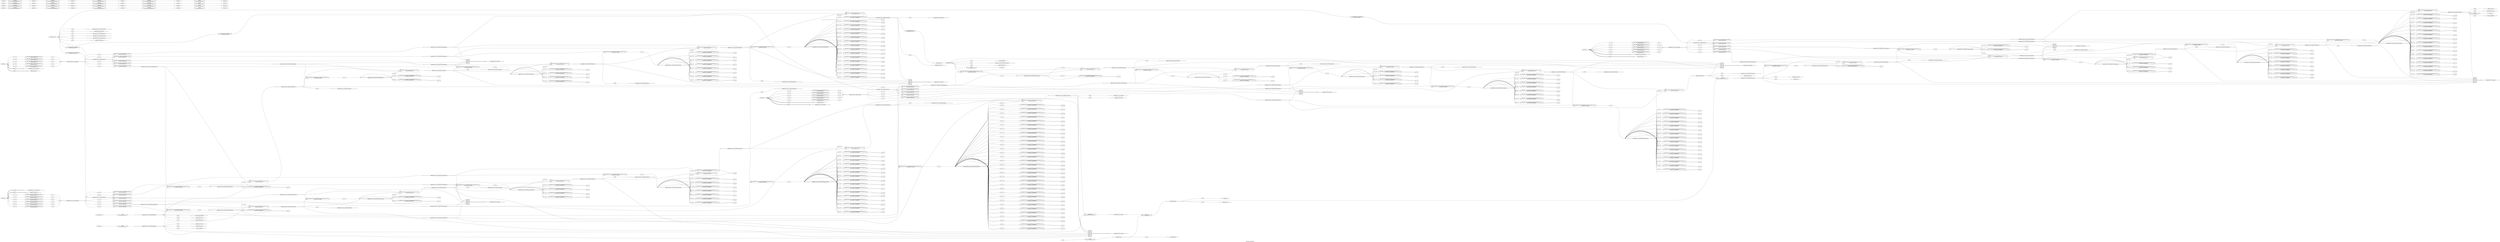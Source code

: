 digraph "adc_clkgen_with_edgedetect" {
label="adc_clkgen_with_edgedetect";
rankdir="LR";
remincross=true;
n1 [ shape=octagon, label="clk_comp_out", color="black", fontcolor="black" ];
n2 [ shape=diamond, label="clk_comp_unbuffered_w", color="black", fontcolor="black" ];
n3 [ shape=octagon, label="clk_dig_out", color="black", fontcolor="black" ];
n4 [ shape=diamond, label="clk_dig_unbuffered_w", color="black", fontcolor="black" ];
n5 [ shape=diamond, label="clkgen.clk_comp_out", color="black", fontcolor="black" ];
n6 [ shape=diamond, label="clkgen.clk_dig_delayed_w", color="black", fontcolor="black" ];
n7 [ shape=diamond, label="clkgen.clk_dig_out", color="black", fontcolor="black" ];
n8 [ shape=diamond, label="clkgen.delay_155ns_1.bypass_enable_w", color="black", fontcolor="black" ];
n9 [ shape=diamond, label="clkgen.delay_155ns_1.bypass_w", color="black", fontcolor="black" ];
n10 [ shape=diamond, label="clkgen.delay_155ns_1.dlycontrol_in", color="black", fontcolor="black" ];
n11 [ shape=diamond, label="clkgen.delay_155ns_1.enable_dlycontrol_in", color="black", fontcolor="black" ];
n12 [ shape=diamond, label="clkgen.delay_155ns_1.enable_dlycontrol_w", color="black", fontcolor="black" ];
n13 [ shape=diamond, label="clkgen.delay_155ns_1.genblk1[0].dly_binary.bypass_in", color="black", fontcolor="black" ];
n14 [ shape=diamond, label="clkgen.delay_155ns_1.genblk1[0].dly_binary.in", color="black", fontcolor="black" ];
n15 [ shape=diamond, label="clkgen.delay_155ns_1.genblk1[0].dly_binary.out", color="black", fontcolor="black" ];
n16 [ shape=diamond, label="clkgen.delay_155ns_1.genblk1[0].dly_binary.signal_w", color="black", fontcolor="black" ];
n17 [ shape=diamond, label="clkgen.delay_155ns_1.genblk1[1].dly_binary.bypass_in", color="black", fontcolor="black" ];
n18 [ shape=diamond, label="clkgen.delay_155ns_1.genblk1[1].dly_binary.in", color="black", fontcolor="black" ];
n19 [ shape=diamond, label="clkgen.delay_155ns_1.genblk1[1].dly_binary.out", color="black", fontcolor="black" ];
n20 [ shape=diamond, label="clkgen.delay_155ns_1.genblk1[1].dly_binary.signal_w", color="black", fontcolor="black" ];
n21 [ shape=diamond, label="clkgen.delay_155ns_1.genblk1[2].dly_binary.bypass_in", color="black", fontcolor="black" ];
n22 [ shape=diamond, label="clkgen.delay_155ns_1.genblk1[2].dly_binary.in", color="black", fontcolor="black" ];
n23 [ shape=diamond, label="clkgen.delay_155ns_1.genblk1[2].dly_binary.out", color="black", fontcolor="black" ];
n24 [ shape=diamond, label="clkgen.delay_155ns_1.genblk1[2].dly_binary.signal_w", color="black", fontcolor="black" ];
n25 [ shape=diamond, label="clkgen.delay_155ns_1.genblk1[3].dly_binary.bypass_in", color="black", fontcolor="black" ];
n26 [ shape=diamond, label="clkgen.delay_155ns_1.genblk1[3].dly_binary.in", color="black", fontcolor="black" ];
n27 [ shape=diamond, label="clkgen.delay_155ns_1.genblk1[3].dly_binary.out", color="black", fontcolor="black" ];
n28 [ shape=diamond, label="clkgen.delay_155ns_1.genblk1[3].dly_binary.signal_w", color="black", fontcolor="black" ];
n29 [ shape=diamond, label="clkgen.delay_155ns_1.genblk1[4].dly_binary.bypass_in", color="black", fontcolor="black" ];
n30 [ shape=diamond, label="clkgen.delay_155ns_1.genblk1[4].dly_binary.in", color="black", fontcolor="black" ];
n31 [ shape=diamond, label="clkgen.delay_155ns_1.genblk1[4].dly_binary.out", color="black", fontcolor="black" ];
n32 [ shape=diamond, label="clkgen.delay_155ns_1.genblk1[4].dly_binary.signal_w", color="black", fontcolor="black" ];
n33 [ shape=diamond, label="clkgen.delay_155ns_1.in", color="black", fontcolor="black" ];
n34 [ shape=diamond, label="clkgen.delay_155ns_1.out", color="black", fontcolor="black" ];
n35 [ shape=diamond, label="clkgen.delay_155ns_1.signal_w", color="black", fontcolor="black" ];
n36 [ shape=diamond, label="clkgen.delay_155ns_2.bypass_enable_w", color="black", fontcolor="black" ];
n37 [ shape=diamond, label="clkgen.delay_155ns_2.bypass_w", color="black", fontcolor="black" ];
n38 [ shape=diamond, label="clkgen.delay_155ns_2.dlycontrol_in", color="black", fontcolor="black" ];
n39 [ shape=diamond, label="clkgen.delay_155ns_2.enable_dlycontrol_in", color="black", fontcolor="black" ];
n40 [ shape=diamond, label="clkgen.delay_155ns_2.enable_dlycontrol_w", color="black", fontcolor="black" ];
n41 [ shape=diamond, label="clkgen.delay_155ns_2.genblk1[0].dly_binary.bypass_in", color="black", fontcolor="black" ];
n42 [ shape=diamond, label="clkgen.delay_155ns_2.genblk1[0].dly_binary.in", color="black", fontcolor="black" ];
n43 [ shape=diamond, label="clkgen.delay_155ns_2.genblk1[0].dly_binary.out", color="black", fontcolor="black" ];
n44 [ shape=diamond, label="clkgen.delay_155ns_2.genblk1[0].dly_binary.signal_w", color="black", fontcolor="black" ];
n45 [ shape=diamond, label="clkgen.delay_155ns_2.genblk1[1].dly_binary.bypass_in", color="black", fontcolor="black" ];
n46 [ shape=diamond, label="clkgen.delay_155ns_2.genblk1[1].dly_binary.in", color="black", fontcolor="black" ];
n47 [ shape=diamond, label="clkgen.delay_155ns_2.genblk1[1].dly_binary.out", color="black", fontcolor="black" ];
n48 [ shape=diamond, label="clkgen.delay_155ns_2.genblk1[1].dly_binary.signal_w", color="black", fontcolor="black" ];
n49 [ shape=diamond, label="clkgen.delay_155ns_2.genblk1[2].dly_binary.bypass_in", color="black", fontcolor="black" ];
n50 [ shape=diamond, label="clkgen.delay_155ns_2.genblk1[2].dly_binary.in", color="black", fontcolor="black" ];
n51 [ shape=diamond, label="clkgen.delay_155ns_2.genblk1[2].dly_binary.out", color="black", fontcolor="black" ];
n52 [ shape=diamond, label="clkgen.delay_155ns_2.genblk1[2].dly_binary.signal_w", color="black", fontcolor="black" ];
n53 [ shape=diamond, label="clkgen.delay_155ns_2.genblk1[3].dly_binary.bypass_in", color="black", fontcolor="black" ];
n54 [ shape=diamond, label="clkgen.delay_155ns_2.genblk1[3].dly_binary.in", color="black", fontcolor="black" ];
n55 [ shape=diamond, label="clkgen.delay_155ns_2.genblk1[3].dly_binary.out", color="black", fontcolor="black" ];
n56 [ shape=diamond, label="clkgen.delay_155ns_2.genblk1[3].dly_binary.signal_w", color="black", fontcolor="black" ];
n57 [ shape=diamond, label="clkgen.delay_155ns_2.genblk1[4].dly_binary.bypass_in", color="black", fontcolor="black" ];
n58 [ shape=diamond, label="clkgen.delay_155ns_2.genblk1[4].dly_binary.in", color="black", fontcolor="black" ];
n59 [ shape=diamond, label="clkgen.delay_155ns_2.genblk1[4].dly_binary.out", color="black", fontcolor="black" ];
n60 [ shape=diamond, label="clkgen.delay_155ns_2.genblk1[4].dly_binary.signal_w", color="black", fontcolor="black" ];
n61 [ shape=diamond, label="clkgen.delay_155ns_2.in", color="black", fontcolor="black" ];
n62 [ shape=diamond, label="clkgen.delay_155ns_2.out", color="black", fontcolor="black" ];
n63 [ shape=diamond, label="clkgen.delay_155ns_2.signal_w", color="black", fontcolor="black" ];
n64 [ shape=diamond, label="clkgen.delay_155ns_3.bypass_enable_w", color="black", fontcolor="black" ];
n65 [ shape=diamond, label="clkgen.delay_155ns_3.bypass_w", color="black", fontcolor="black" ];
n66 [ shape=diamond, label="clkgen.delay_155ns_3.dlycontrol_in", color="black", fontcolor="black" ];
n67 [ shape=diamond, label="clkgen.delay_155ns_3.enable_dlycontrol_in", color="black", fontcolor="black" ];
n68 [ shape=diamond, label="clkgen.delay_155ns_3.enable_dlycontrol_w", color="black", fontcolor="black" ];
n69 [ shape=diamond, label="clkgen.delay_155ns_3.genblk1[0].dly_binary.bypass_in", color="black", fontcolor="black" ];
n70 [ shape=diamond, label="clkgen.delay_155ns_3.genblk1[0].dly_binary.in", color="black", fontcolor="black" ];
n71 [ shape=diamond, label="clkgen.delay_155ns_3.genblk1[0].dly_binary.out", color="black", fontcolor="black" ];
n72 [ shape=diamond, label="clkgen.delay_155ns_3.genblk1[0].dly_binary.signal_w", color="black", fontcolor="black" ];
n73 [ shape=diamond, label="clkgen.delay_155ns_3.genblk1[1].dly_binary.bypass_in", color="black", fontcolor="black" ];
n74 [ shape=diamond, label="clkgen.delay_155ns_3.genblk1[1].dly_binary.in", color="black", fontcolor="black" ];
n75 [ shape=diamond, label="clkgen.delay_155ns_3.genblk1[1].dly_binary.out", color="black", fontcolor="black" ];
n76 [ shape=diamond, label="clkgen.delay_155ns_3.genblk1[1].dly_binary.signal_w", color="black", fontcolor="black" ];
n77 [ shape=diamond, label="clkgen.delay_155ns_3.genblk1[2].dly_binary.bypass_in", color="black", fontcolor="black" ];
n78 [ shape=diamond, label="clkgen.delay_155ns_3.genblk1[2].dly_binary.in", color="black", fontcolor="black" ];
n79 [ shape=diamond, label="clkgen.delay_155ns_3.genblk1[2].dly_binary.out", color="black", fontcolor="black" ];
n80 [ shape=diamond, label="clkgen.delay_155ns_3.genblk1[2].dly_binary.signal_w", color="black", fontcolor="black" ];
n81 [ shape=diamond, label="clkgen.delay_155ns_3.genblk1[3].dly_binary.bypass_in", color="black", fontcolor="black" ];
n82 [ shape=diamond, label="clkgen.delay_155ns_3.genblk1[3].dly_binary.in", color="black", fontcolor="black" ];
n83 [ shape=diamond, label="clkgen.delay_155ns_3.genblk1[3].dly_binary.out", color="black", fontcolor="black" ];
n84 [ shape=diamond, label="clkgen.delay_155ns_3.genblk1[3].dly_binary.signal_w", color="black", fontcolor="black" ];
n85 [ shape=diamond, label="clkgen.delay_155ns_3.genblk1[4].dly_binary.bypass_in", color="black", fontcolor="black" ];
n86 [ shape=diamond, label="clkgen.delay_155ns_3.genblk1[4].dly_binary.in", color="black", fontcolor="black" ];
n87 [ shape=diamond, label="clkgen.delay_155ns_3.genblk1[4].dly_binary.out", color="black", fontcolor="black" ];
n88 [ shape=diamond, label="clkgen.delay_155ns_3.genblk1[4].dly_binary.signal_w", color="black", fontcolor="black" ];
n89 [ shape=diamond, label="clkgen.delay_155ns_3.in", color="black", fontcolor="black" ];
n90 [ shape=diamond, label="clkgen.delay_155ns_3.out", color="black", fontcolor="black" ];
n91 [ shape=diamond, label="clkgen.delay_155ns_3.signal_w", color="black", fontcolor="black" ];
n92 [ shape=diamond, label="clkgen.dlycontrol1_in", color="black", fontcolor="black" ];
n93 [ shape=diamond, label="clkgen.dlycontrol2_in", color="black", fontcolor="black" ];
n94 [ shape=diamond, label="clkgen.dlycontrol3_in", color="black", fontcolor="black" ];
n95 [ shape=diamond, label="clkgen.enable_dlycontrol_in", color="black", fontcolor="black" ];
n96 [ shape=diamond, label="clkgen.enable_loop_in", color="black", fontcolor="black" ];
n97 [ shape=diamond, label="clkgen.ndecision_finish_delayed_w", color="black", fontcolor="black" ];
n98 [ shape=diamond, label="clkgen.ndecision_finish_in", color="black", fontcolor="black" ];
n99 [ shape=diamond, label="clkgen.net1_w", color="black", fontcolor="black" ];
n100 [ shape=octagon, label="dlycontrol1_in", color="black", fontcolor="black" ];
n101 [ shape=octagon, label="dlycontrol2_in", color="black", fontcolor="black" ];
n102 [ shape=octagon, label="dlycontrol3_in", color="black", fontcolor="black" ];
n103 [ shape=octagon, label="dlycontrol4_in", color="black", fontcolor="black" ];
n104 [ shape=diamond, label="edgedetect.dly_315ns_1.bypass_enable_w", color="black", fontcolor="black" ];
n105 [ shape=diamond, label="edgedetect.dly_315ns_1.bypass_w", color="black", fontcolor="black" ];
n106 [ shape=diamond, label="edgedetect.dly_315ns_1.dlycontrol_in", color="black", fontcolor="black" ];
n107 [ shape=diamond, label="edgedetect.dly_315ns_1.enable_dlycontrol_in", color="black", fontcolor="black" ];
n108 [ shape=diamond, label="edgedetect.dly_315ns_1.enable_dlycontrol_w", color="black", fontcolor="black" ];
n109 [ shape=diamond, label="edgedetect.dly_315ns_1.genblk1[0].dly_binary.bypass_in", color="black", fontcolor="black" ];
n110 [ shape=diamond, label="edgedetect.dly_315ns_1.genblk1[0].dly_binary.in", color="black", fontcolor="black" ];
n111 [ shape=diamond, label="edgedetect.dly_315ns_1.genblk1[0].dly_binary.out", color="black", fontcolor="black" ];
n112 [ shape=diamond, label="edgedetect.dly_315ns_1.genblk1[0].dly_binary.signal_w", color="black", fontcolor="black" ];
n113 [ shape=diamond, label="edgedetect.dly_315ns_1.genblk1[1].dly_binary.bypass_in", color="black", fontcolor="black" ];
n114 [ shape=diamond, label="edgedetect.dly_315ns_1.genblk1[1].dly_binary.in", color="black", fontcolor="black" ];
n115 [ shape=diamond, label="edgedetect.dly_315ns_1.genblk1[1].dly_binary.out", color="black", fontcolor="black" ];
n116 [ shape=diamond, label="edgedetect.dly_315ns_1.genblk1[1].dly_binary.signal_w", color="black", fontcolor="black" ];
n117 [ shape=diamond, label="edgedetect.dly_315ns_1.genblk1[2].dly_binary.bypass_in", color="black", fontcolor="black" ];
n118 [ shape=diamond, label="edgedetect.dly_315ns_1.genblk1[2].dly_binary.in", color="black", fontcolor="black" ];
n119 [ shape=diamond, label="edgedetect.dly_315ns_1.genblk1[2].dly_binary.out", color="black", fontcolor="black" ];
n120 [ shape=diamond, label="edgedetect.dly_315ns_1.genblk1[2].dly_binary.signal_w", color="black", fontcolor="black" ];
n121 [ shape=diamond, label="edgedetect.dly_315ns_1.genblk1[3].dly_binary.bypass_in", color="black", fontcolor="black" ];
n122 [ shape=diamond, label="edgedetect.dly_315ns_1.genblk1[3].dly_binary.in", color="black", fontcolor="black" ];
n123 [ shape=diamond, label="edgedetect.dly_315ns_1.genblk1[3].dly_binary.out", color="black", fontcolor="black" ];
n124 [ shape=diamond, label="edgedetect.dly_315ns_1.genblk1[3].dly_binary.signal_w", color="black", fontcolor="black" ];
n125 [ shape=diamond, label="edgedetect.dly_315ns_1.genblk1[4].dly_binary.bypass_in", color="black", fontcolor="black" ];
n126 [ shape=diamond, label="edgedetect.dly_315ns_1.genblk1[4].dly_binary.in", color="black", fontcolor="black" ];
n127 [ shape=diamond, label="edgedetect.dly_315ns_1.genblk1[4].dly_binary.out", color="black", fontcolor="black" ];
n128 [ shape=diamond, label="edgedetect.dly_315ns_1.genblk1[4].dly_binary.signal_w", color="black", fontcolor="black" ];
n129 [ shape=diamond, label="edgedetect.dly_315ns_1.genblk1[5].dly_binary.bypass_in", color="black", fontcolor="black" ];
n130 [ shape=diamond, label="edgedetect.dly_315ns_1.genblk1[5].dly_binary.in", color="black", fontcolor="black" ];
n131 [ shape=diamond, label="edgedetect.dly_315ns_1.genblk1[5].dly_binary.out", color="black", fontcolor="black" ];
n132 [ shape=diamond, label="edgedetect.dly_315ns_1.genblk1[5].dly_binary.signal_w", color="black", fontcolor="black" ];
n133 [ shape=diamond, label="edgedetect.dly_315ns_1.in", color="black", fontcolor="black" ];
n134 [ shape=diamond, label="edgedetect.dly_315ns_1.out", color="black", fontcolor="black" ];
n135 [ shape=diamond, label="edgedetect.dly_315ns_1.signal_w", color="black", fontcolor="black" ];
n136 [ shape=diamond, label="edgedetect.dlycontrol_in", color="black", fontcolor="black" ];
n137 [ shape=diamond, label="edgedetect.ena_in", color="black", fontcolor="black" ];
n138 [ shape=diamond, label="edgedetect.ena_out", color="black", fontcolor="black" ];
n139 [ shape=diamond, label="edgedetect.enable_dlycontrol_in", color="black", fontcolor="black" ];
n140 [ shape=diamond, label="edgedetect.start_conv_delayed_w", color="black", fontcolor="black" ];
n141 [ shape=diamond, label="edgedetect.start_conv_edge_w", color="black", fontcolor="black" ];
n142 [ shape=diamond, label="edgedetect.start_conv_in", color="black", fontcolor="black" ];
n143 [ shape=octagon, label="ena_in", color="black", fontcolor="black" ];
n144 [ shape=diamond, label="ena_in_buffered_w", color="black", fontcolor="black" ];
n145 [ shape=octagon, label="enable_dlycontrol_in", color="black", fontcolor="black" ];
n146 [ shape=diamond, label="enable_loop_w", color="black", fontcolor="black" ];
n147 [ shape=diamond, label="ndecision_finish_buffered_w", color="black", fontcolor="black" ];
n148 [ shape=octagon, label="ndecision_finish_in", color="black", fontcolor="black" ];
n149 [ shape=diamond, label="nsample_n_1", color="black", fontcolor="black" ];
n150 [ shape=diamond, label="nsample_n_2", color="black", fontcolor="black" ];
n151 [ shape=diamond, label="nsample_n_3", color="black", fontcolor="black" ];
n152 [ shape=diamond, label="nsample_n_4", color="black", fontcolor="black" ];
n153 [ shape=octagon, label="nsample_n_in", color="black", fontcolor="black" ];
n154 [ shape=octagon, label="nsample_n_out", color="black", fontcolor="black" ];
n155 [ shape=diamond, label="nsample_p_1", color="black", fontcolor="black" ];
n156 [ shape=diamond, label="nsample_p_2", color="black", fontcolor="black" ];
n157 [ shape=diamond, label="nsample_p_3", color="black", fontcolor="black" ];
n158 [ shape=diamond, label="nsample_p_4", color="black", fontcolor="black" ];
n159 [ shape=octagon, label="nsample_p_in", color="black", fontcolor="black" ];
n160 [ shape=octagon, label="nsample_p_out", color="black", fontcolor="black" ];
n161 [ shape=diamond, label="sample_n_1", color="black", fontcolor="black" ];
n162 [ shape=diamond, label="sample_n_2", color="black", fontcolor="black" ];
n163 [ shape=diamond, label="sample_n_3", color="black", fontcolor="black" ];
n164 [ shape=diamond, label="sample_n_4", color="black", fontcolor="black" ];
n165 [ shape=octagon, label="sample_n_in", color="black", fontcolor="black" ];
n166 [ shape=octagon, label="sample_n_out", color="black", fontcolor="black" ];
n167 [ shape=diamond, label="sample_p_1", color="black", fontcolor="black" ];
n168 [ shape=diamond, label="sample_p_2", color="black", fontcolor="black" ];
n169 [ shape=diamond, label="sample_p_3", color="black", fontcolor="black" ];
n170 [ shape=diamond, label="sample_p_4", color="black", fontcolor="black" ];
n171 [ shape=octagon, label="sample_p_in", color="black", fontcolor="black" ];
n172 [ shape=octagon, label="sample_p_out", color="black", fontcolor="black" ];
n173 [ shape=diamond, label="start_conv_buffered_w", color="black", fontcolor="black" ];
n174 [ shape=octagon, label="start_conv_in", color="black", fontcolor="black" ];
c177 [ shape=record, label="{{<p175> A}|clkgen.clkdig_inverter\nsky130_fd_sc_hd__inv_2|{<p176> Y}}" ];
c179 [ shape=record, label="{{<p175> A}|clkgen.delay_155ns_1.enablebuffer\nsky130_fd_sc_hd__buf_4|{<p178> X}}" ];
c181 [ shape=record, label="{{<p175> A|<p180> B}|clkgen.delay_155ns_1.genblk1[0].bypass_enable\nsky130_fd_sc_hd__and2_1|{<p178> X}}" ];
x0 [ shape=record, style=rounded, label="<s0> 0:0 - 0:0 " ];
x0:e -> c181:p180:w [arrowhead=odiamond, arrowtail=odiamond, dir=both, color="black", label=""];
c182 [ shape=record, label="{{<p175> A}|clkgen.delay_155ns_1.genblk1[0].control_invert\nsky130_fd_sc_hd__inv_2|{<p176> Y}}" ];
x1 [ shape=record, style=rounded, label="<s0> 0:0 - 0:0 " ];
x1:e -> c182:p175:w [arrowhead=odiamond, arrowtail=odiamond, dir=both, color="black", label=""];
x2 [ shape=record, style=rounded, label="<s0> 0:0 - 0:0 " ];
c182:p176:e -> x2:w [arrowhead=odiamond, arrowtail=odiamond, dir=both, color="black", label=""];
c184 [ shape=record, label="{{<p183> A_N|<p180> B}|clkgen.delay_155ns_1.genblk1[0].dly_binary.and_bypass_switch\nsky130_fd_sc_hd__and2b_1|{<p178> X}}" ];
x3 [ shape=record, style=rounded, label="<s0> 0:0 - 0:0 " ];
c184:p178:e -> x3:w [arrowhead=odiamond, arrowtail=odiamond, dir=both, color="black", label=""];
c187 [ shape=record, label="{{<p185> in}|clkgen.delay_155ns_1.genblk1[0].dly_binary.genblk1[0].delay_unit\nsky130_mm_sc_hd_dlyPoly5ns|{<p186> out}}" ];
x4 [ shape=record, style=rounded, label="<s0> 0:0 - 0:0 " ];
x4:e -> c187:p185:w [arrowhead=odiamond, arrowtail=odiamond, dir=both, color="black", label=""];
x5 [ shape=record, style=rounded, label="<s0> 0:0 - 1:1 " ];
c187:p186:e -> x5:w [arrowhead=odiamond, arrowtail=odiamond, dir=both, color="black", label=""];
c191 [ shape=record, label="{{<p188> A0|<p189> A1|<p190> S}|clkgen.delay_155ns_1.genblk1[0].dly_binary.out_mux\nsky130_fd_sc_hd__mux2_1|{<p178> X}}" ];
x6 [ shape=record, style=rounded, label="<s0> 1:1 - 0:0 " ];
x6:e -> c191:p188:w [arrowhead=odiamond, arrowtail=odiamond, dir=both, color="black", label=""];
c192 [ shape=record, label="{{<p175> A|<p180> B}|clkgen.delay_155ns_1.genblk1[1].bypass_enable\nsky130_fd_sc_hd__and2_1|{<p178> X}}" ];
x7 [ shape=record, style=rounded, label="<s0> 1:1 - 0:0 " ];
x7:e -> c192:p180:w [arrowhead=odiamond, arrowtail=odiamond, dir=both, color="black", label=""];
c193 [ shape=record, label="{{<p175> A}|clkgen.delay_155ns_1.genblk1[1].control_invert\nsky130_fd_sc_hd__inv_2|{<p176> Y}}" ];
x8 [ shape=record, style=rounded, label="<s0> 1:1 - 0:0 " ];
x8:e -> c193:p175:w [arrowhead=odiamond, arrowtail=odiamond, dir=both, color="black", label=""];
x9 [ shape=record, style=rounded, label="<s0> 0:0 - 1:1 " ];
c193:p176:e -> x9:w [arrowhead=odiamond, arrowtail=odiamond, dir=both, color="black", label=""];
c194 [ shape=record, label="{{<p183> A_N|<p180> B}|clkgen.delay_155ns_1.genblk1[1].dly_binary.and_bypass_switch\nsky130_fd_sc_hd__and2b_1|{<p178> X}}" ];
x10 [ shape=record, style=rounded, label="<s0> 0:0 - 0:0 " ];
c194:p178:e -> x10:w [arrowhead=odiamond, arrowtail=odiamond, dir=both, color="black", label=""];
c195 [ shape=record, label="{{<p185> in}|clkgen.delay_155ns_1.genblk1[1].dly_binary.genblk1[0].delay_unit\nsky130_mm_sc_hd_dlyPoly5ns|{<p186> out}}" ];
x11 [ shape=record, style=rounded, label="<s0> 0:0 - 0:0 " ];
x11:e -> c195:p185:w [arrowhead=odiamond, arrowtail=odiamond, dir=both, color="black", label=""];
x12 [ shape=record, style=rounded, label="<s0> 0:0 - 1:1 " ];
c195:p186:e -> x12:w [arrowhead=odiamond, arrowtail=odiamond, dir=both, color="black", label=""];
c196 [ shape=record, label="{{<p185> in}|clkgen.delay_155ns_1.genblk1[1].dly_binary.genblk1[1].delay_unit\nsky130_mm_sc_hd_dlyPoly5ns|{<p186> out}}" ];
x13 [ shape=record, style=rounded, label="<s0> 1:1 - 0:0 " ];
x13:e -> c196:p185:w [arrowhead=odiamond, arrowtail=odiamond, dir=both, color="black", label=""];
x14 [ shape=record, style=rounded, label="<s0> 0:0 - 2:2 " ];
c196:p186:e -> x14:w [arrowhead=odiamond, arrowtail=odiamond, dir=both, color="black", label=""];
c197 [ shape=record, label="{{<p188> A0|<p189> A1|<p190> S}|clkgen.delay_155ns_1.genblk1[1].dly_binary.out_mux\nsky130_fd_sc_hd__mux2_1|{<p178> X}}" ];
x15 [ shape=record, style=rounded, label="<s0> 2:2 - 0:0 " ];
x15:e -> c197:p188:w [arrowhead=odiamond, arrowtail=odiamond, dir=both, color="black", label=""];
c198 [ shape=record, label="{{<p175> A|<p180> B}|clkgen.delay_155ns_1.genblk1[2].bypass_enable\nsky130_fd_sc_hd__and2_1|{<p178> X}}" ];
x16 [ shape=record, style=rounded, label="<s0> 2:2 - 0:0 " ];
x16:e -> c198:p180:w [arrowhead=odiamond, arrowtail=odiamond, dir=both, color="black", label=""];
c199 [ shape=record, label="{{<p175> A}|clkgen.delay_155ns_1.genblk1[2].control_invert\nsky130_fd_sc_hd__inv_2|{<p176> Y}}" ];
x17 [ shape=record, style=rounded, label="<s0> 2:2 - 0:0 " ];
x17:e -> c199:p175:w [arrowhead=odiamond, arrowtail=odiamond, dir=both, color="black", label=""];
x18 [ shape=record, style=rounded, label="<s0> 0:0 - 2:2 " ];
c199:p176:e -> x18:w [arrowhead=odiamond, arrowtail=odiamond, dir=both, color="black", label=""];
c200 [ shape=record, label="{{<p183> A_N|<p180> B}|clkgen.delay_155ns_1.genblk1[2].dly_binary.and_bypass_switch\nsky130_fd_sc_hd__and2b_1|{<p178> X}}" ];
x19 [ shape=record, style=rounded, label="<s0> 0:0 - 0:0 " ];
c200:p178:e -> x19:w [arrowhead=odiamond, arrowtail=odiamond, dir=both, color="black", label=""];
c201 [ shape=record, label="{{<p185> in}|clkgen.delay_155ns_1.genblk1[2].dly_binary.genblk1[0].delay_unit\nsky130_mm_sc_hd_dlyPoly5ns|{<p186> out}}" ];
x20 [ shape=record, style=rounded, label="<s0> 0:0 - 0:0 " ];
x20:e -> c201:p185:w [arrowhead=odiamond, arrowtail=odiamond, dir=both, color="black", label=""];
x21 [ shape=record, style=rounded, label="<s0> 0:0 - 1:1 " ];
c201:p186:e -> x21:w [arrowhead=odiamond, arrowtail=odiamond, dir=both, color="black", label=""];
c202 [ shape=record, label="{{<p185> in}|clkgen.delay_155ns_1.genblk1[2].dly_binary.genblk1[1].delay_unit\nsky130_mm_sc_hd_dlyPoly5ns|{<p186> out}}" ];
x22 [ shape=record, style=rounded, label="<s0> 1:1 - 0:0 " ];
x22:e -> c202:p185:w [arrowhead=odiamond, arrowtail=odiamond, dir=both, color="black", label=""];
x23 [ shape=record, style=rounded, label="<s0> 0:0 - 2:2 " ];
c202:p186:e -> x23:w [arrowhead=odiamond, arrowtail=odiamond, dir=both, color="black", label=""];
c203 [ shape=record, label="{{<p185> in}|clkgen.delay_155ns_1.genblk1[2].dly_binary.genblk1[2].delay_unit\nsky130_mm_sc_hd_dlyPoly5ns|{<p186> out}}" ];
x24 [ shape=record, style=rounded, label="<s0> 2:2 - 0:0 " ];
x24:e -> c203:p185:w [arrowhead=odiamond, arrowtail=odiamond, dir=both, color="black", label=""];
x25 [ shape=record, style=rounded, label="<s0> 0:0 - 3:3 " ];
c203:p186:e -> x25:w [arrowhead=odiamond, arrowtail=odiamond, dir=both, color="black", label=""];
c204 [ shape=record, label="{{<p185> in}|clkgen.delay_155ns_1.genblk1[2].dly_binary.genblk1[3].delay_unit\nsky130_mm_sc_hd_dlyPoly5ns|{<p186> out}}" ];
x26 [ shape=record, style=rounded, label="<s0> 3:3 - 0:0 " ];
x26:e -> c204:p185:w [arrowhead=odiamond, arrowtail=odiamond, dir=both, color="black", label=""];
x27 [ shape=record, style=rounded, label="<s0> 0:0 - 4:4 " ];
c204:p186:e -> x27:w [arrowhead=odiamond, arrowtail=odiamond, dir=both, color="black", label=""];
c205 [ shape=record, label="{{<p188> A0|<p189> A1|<p190> S}|clkgen.delay_155ns_1.genblk1[2].dly_binary.out_mux\nsky130_fd_sc_hd__mux2_1|{<p178> X}}" ];
x28 [ shape=record, style=rounded, label="<s0> 4:4 - 0:0 " ];
x28:e -> c205:p188:w [arrowhead=odiamond, arrowtail=odiamond, dir=both, color="black", label=""];
c206 [ shape=record, label="{{<p175> A|<p180> B}|clkgen.delay_155ns_1.genblk1[3].bypass_enable\nsky130_fd_sc_hd__and2_1|{<p178> X}}" ];
x29 [ shape=record, style=rounded, label="<s0> 3:3 - 0:0 " ];
x29:e -> c206:p180:w [arrowhead=odiamond, arrowtail=odiamond, dir=both, color="black", label=""];
c207 [ shape=record, label="{{<p175> A}|clkgen.delay_155ns_1.genblk1[3].control_invert\nsky130_fd_sc_hd__inv_2|{<p176> Y}}" ];
x30 [ shape=record, style=rounded, label="<s0> 3:3 - 0:0 " ];
x30:e -> c207:p175:w [arrowhead=odiamond, arrowtail=odiamond, dir=both, color="black", label=""];
x31 [ shape=record, style=rounded, label="<s0> 0:0 - 3:3 " ];
c207:p176:e -> x31:w [arrowhead=odiamond, arrowtail=odiamond, dir=both, color="black", label=""];
c208 [ shape=record, label="{{<p183> A_N|<p180> B}|clkgen.delay_155ns_1.genblk1[3].dly_binary.and_bypass_switch\nsky130_fd_sc_hd__and2b_1|{<p178> X}}" ];
x32 [ shape=record, style=rounded, label="<s0> 0:0 - 0:0 " ];
c208:p178:e -> x32:w [arrowhead=odiamond, arrowtail=odiamond, dir=both, color="black", label=""];
c209 [ shape=record, label="{{<p185> in}|clkgen.delay_155ns_1.genblk1[3].dly_binary.genblk1[0].delay_unit\nsky130_mm_sc_hd_dlyPoly5ns|{<p186> out}}" ];
x33 [ shape=record, style=rounded, label="<s0> 0:0 - 0:0 " ];
x33:e -> c209:p185:w [arrowhead=odiamond, arrowtail=odiamond, dir=both, color="black", label=""];
x34 [ shape=record, style=rounded, label="<s0> 0:0 - 1:1 " ];
c209:p186:e -> x34:w [arrowhead=odiamond, arrowtail=odiamond, dir=both, color="black", label=""];
c210 [ shape=record, label="{{<p185> in}|clkgen.delay_155ns_1.genblk1[3].dly_binary.genblk1[1].delay_unit\nsky130_mm_sc_hd_dlyPoly5ns|{<p186> out}}" ];
x35 [ shape=record, style=rounded, label="<s0> 1:1 - 0:0 " ];
x35:e -> c210:p185:w [arrowhead=odiamond, arrowtail=odiamond, dir=both, color="black", label=""];
x36 [ shape=record, style=rounded, label="<s0> 0:0 - 2:2 " ];
c210:p186:e -> x36:w [arrowhead=odiamond, arrowtail=odiamond, dir=both, color="black", label=""];
c211 [ shape=record, label="{{<p185> in}|clkgen.delay_155ns_1.genblk1[3].dly_binary.genblk1[2].delay_unit\nsky130_mm_sc_hd_dlyPoly5ns|{<p186> out}}" ];
x37 [ shape=record, style=rounded, label="<s0> 2:2 - 0:0 " ];
x37:e -> c211:p185:w [arrowhead=odiamond, arrowtail=odiamond, dir=both, color="black", label=""];
x38 [ shape=record, style=rounded, label="<s0> 0:0 - 3:3 " ];
c211:p186:e -> x38:w [arrowhead=odiamond, arrowtail=odiamond, dir=both, color="black", label=""];
c212 [ shape=record, label="{{<p185> in}|clkgen.delay_155ns_1.genblk1[3].dly_binary.genblk1[3].delay_unit\nsky130_mm_sc_hd_dlyPoly5ns|{<p186> out}}" ];
x39 [ shape=record, style=rounded, label="<s0> 3:3 - 0:0 " ];
x39:e -> c212:p185:w [arrowhead=odiamond, arrowtail=odiamond, dir=both, color="black", label=""];
x40 [ shape=record, style=rounded, label="<s0> 0:0 - 4:4 " ];
c212:p186:e -> x40:w [arrowhead=odiamond, arrowtail=odiamond, dir=both, color="black", label=""];
c213 [ shape=record, label="{{<p185> in}|clkgen.delay_155ns_1.genblk1[3].dly_binary.genblk1[4].delay_unit\nsky130_mm_sc_hd_dlyPoly5ns|{<p186> out}}" ];
x41 [ shape=record, style=rounded, label="<s0> 4:4 - 0:0 " ];
x41:e -> c213:p185:w [arrowhead=odiamond, arrowtail=odiamond, dir=both, color="black", label=""];
x42 [ shape=record, style=rounded, label="<s0> 0:0 - 5:5 " ];
c213:p186:e -> x42:w [arrowhead=odiamond, arrowtail=odiamond, dir=both, color="black", label=""];
c214 [ shape=record, label="{{<p185> in}|clkgen.delay_155ns_1.genblk1[3].dly_binary.genblk1[5].delay_unit\nsky130_mm_sc_hd_dlyPoly5ns|{<p186> out}}" ];
x43 [ shape=record, style=rounded, label="<s0> 5:5 - 0:0 " ];
x43:e -> c214:p185:w [arrowhead=odiamond, arrowtail=odiamond, dir=both, color="black", label=""];
x44 [ shape=record, style=rounded, label="<s0> 0:0 - 6:6 " ];
c214:p186:e -> x44:w [arrowhead=odiamond, arrowtail=odiamond, dir=both, color="black", label=""];
c215 [ shape=record, label="{{<p185> in}|clkgen.delay_155ns_1.genblk1[3].dly_binary.genblk1[6].delay_unit\nsky130_mm_sc_hd_dlyPoly5ns|{<p186> out}}" ];
x45 [ shape=record, style=rounded, label="<s0> 6:6 - 0:0 " ];
x45:e -> c215:p185:w [arrowhead=odiamond, arrowtail=odiamond, dir=both, color="black", label=""];
x46 [ shape=record, style=rounded, label="<s0> 0:0 - 7:7 " ];
c215:p186:e -> x46:w [arrowhead=odiamond, arrowtail=odiamond, dir=both, color="black", label=""];
c216 [ shape=record, label="{{<p185> in}|clkgen.delay_155ns_1.genblk1[3].dly_binary.genblk1[7].delay_unit\nsky130_mm_sc_hd_dlyPoly5ns|{<p186> out}}" ];
x47 [ shape=record, style=rounded, label="<s0> 7:7 - 0:0 " ];
x47:e -> c216:p185:w [arrowhead=odiamond, arrowtail=odiamond, dir=both, color="black", label=""];
x48 [ shape=record, style=rounded, label="<s0> 0:0 - 8:8 " ];
c216:p186:e -> x48:w [arrowhead=odiamond, arrowtail=odiamond, dir=both, color="black", label=""];
c217 [ shape=record, label="{{<p188> A0|<p189> A1|<p190> S}|clkgen.delay_155ns_1.genblk1[3].dly_binary.out_mux\nsky130_fd_sc_hd__mux2_1|{<p178> X}}" ];
x49 [ shape=record, style=rounded, label="<s0> 8:8 - 0:0 " ];
x49:e -> c217:p188:w [arrowhead=odiamond, arrowtail=odiamond, dir=both, color="black", label=""];
c218 [ shape=record, label="{{<p175> A|<p180> B}|clkgen.delay_155ns_1.genblk1[4].bypass_enable\nsky130_fd_sc_hd__and2_1|{<p178> X}}" ];
x50 [ shape=record, style=rounded, label="<s0> 4:4 - 0:0 " ];
x50:e -> c218:p180:w [arrowhead=odiamond, arrowtail=odiamond, dir=both, color="black", label=""];
c219 [ shape=record, label="{{<p175> A}|clkgen.delay_155ns_1.genblk1[4].control_invert\nsky130_fd_sc_hd__inv_2|{<p176> Y}}" ];
x51 [ shape=record, style=rounded, label="<s0> 4:4 - 0:0 " ];
x51:e -> c219:p175:w [arrowhead=odiamond, arrowtail=odiamond, dir=both, color="black", label=""];
x52 [ shape=record, style=rounded, label="<s0> 0:0 - 4:4 " ];
c219:p176:e -> x52:w [arrowhead=odiamond, arrowtail=odiamond, dir=both, color="black", label=""];
c220 [ shape=record, label="{{<p183> A_N|<p180> B}|clkgen.delay_155ns_1.genblk1[4].dly_binary.and_bypass_switch\nsky130_fd_sc_hd__and2b_1|{<p178> X}}" ];
x53 [ shape=record, style=rounded, label="<s0> 0:0 - 0:0 " ];
c220:p178:e -> x53:w [arrowhead=odiamond, arrowtail=odiamond, dir=both, color="black", label=""];
c221 [ shape=record, label="{{<p185> in}|clkgen.delay_155ns_1.genblk1[4].dly_binary.genblk1[0].delay_unit\nsky130_mm_sc_hd_dlyPoly5ns|{<p186> out}}" ];
x54 [ shape=record, style=rounded, label="<s0> 0:0 - 0:0 " ];
x54:e -> c221:p185:w [arrowhead=odiamond, arrowtail=odiamond, dir=both, color="black", label=""];
x55 [ shape=record, style=rounded, label="<s0> 0:0 - 1:1 " ];
c221:p186:e -> x55:w [arrowhead=odiamond, arrowtail=odiamond, dir=both, color="black", label=""];
c222 [ shape=record, label="{{<p185> in}|clkgen.delay_155ns_1.genblk1[4].dly_binary.genblk1[10].delay_unit\nsky130_mm_sc_hd_dlyPoly5ns|{<p186> out}}" ];
x56 [ shape=record, style=rounded, label="<s0> 10:10 - 0:0 " ];
x56:e -> c222:p185:w [arrowhead=odiamond, arrowtail=odiamond, dir=both, color="black", label=""];
x57 [ shape=record, style=rounded, label="<s0> 0:0 - 11:11 " ];
c222:p186:e -> x57:w [arrowhead=odiamond, arrowtail=odiamond, dir=both, color="black", label=""];
c223 [ shape=record, label="{{<p185> in}|clkgen.delay_155ns_1.genblk1[4].dly_binary.genblk1[11].delay_unit\nsky130_mm_sc_hd_dlyPoly5ns|{<p186> out}}" ];
x58 [ shape=record, style=rounded, label="<s0> 11:11 - 0:0 " ];
x58:e -> c223:p185:w [arrowhead=odiamond, arrowtail=odiamond, dir=both, color="black", label=""];
x59 [ shape=record, style=rounded, label="<s0> 0:0 - 12:12 " ];
c223:p186:e -> x59:w [arrowhead=odiamond, arrowtail=odiamond, dir=both, color="black", label=""];
c224 [ shape=record, label="{{<p185> in}|clkgen.delay_155ns_1.genblk1[4].dly_binary.genblk1[12].delay_unit\nsky130_mm_sc_hd_dlyPoly5ns|{<p186> out}}" ];
x60 [ shape=record, style=rounded, label="<s0> 12:12 - 0:0 " ];
x60:e -> c224:p185:w [arrowhead=odiamond, arrowtail=odiamond, dir=both, color="black", label=""];
x61 [ shape=record, style=rounded, label="<s0> 0:0 - 13:13 " ];
c224:p186:e -> x61:w [arrowhead=odiamond, arrowtail=odiamond, dir=both, color="black", label=""];
c225 [ shape=record, label="{{<p185> in}|clkgen.delay_155ns_1.genblk1[4].dly_binary.genblk1[13].delay_unit\nsky130_mm_sc_hd_dlyPoly5ns|{<p186> out}}" ];
x62 [ shape=record, style=rounded, label="<s0> 13:13 - 0:0 " ];
x62:e -> c225:p185:w [arrowhead=odiamond, arrowtail=odiamond, dir=both, color="black", label=""];
x63 [ shape=record, style=rounded, label="<s0> 0:0 - 14:14 " ];
c225:p186:e -> x63:w [arrowhead=odiamond, arrowtail=odiamond, dir=both, color="black", label=""];
c226 [ shape=record, label="{{<p185> in}|clkgen.delay_155ns_1.genblk1[4].dly_binary.genblk1[14].delay_unit\nsky130_mm_sc_hd_dlyPoly5ns|{<p186> out}}" ];
x64 [ shape=record, style=rounded, label="<s0> 14:14 - 0:0 " ];
x64:e -> c226:p185:w [arrowhead=odiamond, arrowtail=odiamond, dir=both, color="black", label=""];
x65 [ shape=record, style=rounded, label="<s0> 0:0 - 15:15 " ];
c226:p186:e -> x65:w [arrowhead=odiamond, arrowtail=odiamond, dir=both, color="black", label=""];
c227 [ shape=record, label="{{<p185> in}|clkgen.delay_155ns_1.genblk1[4].dly_binary.genblk1[15].delay_unit\nsky130_mm_sc_hd_dlyPoly5ns|{<p186> out}}" ];
x66 [ shape=record, style=rounded, label="<s0> 15:15 - 0:0 " ];
x66:e -> c227:p185:w [arrowhead=odiamond, arrowtail=odiamond, dir=both, color="black", label=""];
x67 [ shape=record, style=rounded, label="<s0> 0:0 - 16:16 " ];
c227:p186:e -> x67:w [arrowhead=odiamond, arrowtail=odiamond, dir=both, color="black", label=""];
c228 [ shape=record, label="{{<p185> in}|clkgen.delay_155ns_1.genblk1[4].dly_binary.genblk1[1].delay_unit\nsky130_mm_sc_hd_dlyPoly5ns|{<p186> out}}" ];
x68 [ shape=record, style=rounded, label="<s0> 1:1 - 0:0 " ];
x68:e -> c228:p185:w [arrowhead=odiamond, arrowtail=odiamond, dir=both, color="black", label=""];
x69 [ shape=record, style=rounded, label="<s0> 0:0 - 2:2 " ];
c228:p186:e -> x69:w [arrowhead=odiamond, arrowtail=odiamond, dir=both, color="black", label=""];
c229 [ shape=record, label="{{<p185> in}|clkgen.delay_155ns_1.genblk1[4].dly_binary.genblk1[2].delay_unit\nsky130_mm_sc_hd_dlyPoly5ns|{<p186> out}}" ];
x70 [ shape=record, style=rounded, label="<s0> 2:2 - 0:0 " ];
x70:e -> c229:p185:w [arrowhead=odiamond, arrowtail=odiamond, dir=both, color="black", label=""];
x71 [ shape=record, style=rounded, label="<s0> 0:0 - 3:3 " ];
c229:p186:e -> x71:w [arrowhead=odiamond, arrowtail=odiamond, dir=both, color="black", label=""];
c230 [ shape=record, label="{{<p185> in}|clkgen.delay_155ns_1.genblk1[4].dly_binary.genblk1[3].delay_unit\nsky130_mm_sc_hd_dlyPoly5ns|{<p186> out}}" ];
x72 [ shape=record, style=rounded, label="<s0> 3:3 - 0:0 " ];
x72:e -> c230:p185:w [arrowhead=odiamond, arrowtail=odiamond, dir=both, color="black", label=""];
x73 [ shape=record, style=rounded, label="<s0> 0:0 - 4:4 " ];
c230:p186:e -> x73:w [arrowhead=odiamond, arrowtail=odiamond, dir=both, color="black", label=""];
c231 [ shape=record, label="{{<p185> in}|clkgen.delay_155ns_1.genblk1[4].dly_binary.genblk1[4].delay_unit\nsky130_mm_sc_hd_dlyPoly5ns|{<p186> out}}" ];
x74 [ shape=record, style=rounded, label="<s0> 4:4 - 0:0 " ];
x74:e -> c231:p185:w [arrowhead=odiamond, arrowtail=odiamond, dir=both, color="black", label=""];
x75 [ shape=record, style=rounded, label="<s0> 0:0 - 5:5 " ];
c231:p186:e -> x75:w [arrowhead=odiamond, arrowtail=odiamond, dir=both, color="black", label=""];
c232 [ shape=record, label="{{<p185> in}|clkgen.delay_155ns_1.genblk1[4].dly_binary.genblk1[5].delay_unit\nsky130_mm_sc_hd_dlyPoly5ns|{<p186> out}}" ];
x76 [ shape=record, style=rounded, label="<s0> 5:5 - 0:0 " ];
x76:e -> c232:p185:w [arrowhead=odiamond, arrowtail=odiamond, dir=both, color="black", label=""];
x77 [ shape=record, style=rounded, label="<s0> 0:0 - 6:6 " ];
c232:p186:e -> x77:w [arrowhead=odiamond, arrowtail=odiamond, dir=both, color="black", label=""];
c233 [ shape=record, label="{{<p185> in}|clkgen.delay_155ns_1.genblk1[4].dly_binary.genblk1[6].delay_unit\nsky130_mm_sc_hd_dlyPoly5ns|{<p186> out}}" ];
x78 [ shape=record, style=rounded, label="<s0> 6:6 - 0:0 " ];
x78:e -> c233:p185:w [arrowhead=odiamond, arrowtail=odiamond, dir=both, color="black", label=""];
x79 [ shape=record, style=rounded, label="<s0> 0:0 - 7:7 " ];
c233:p186:e -> x79:w [arrowhead=odiamond, arrowtail=odiamond, dir=both, color="black", label=""];
c234 [ shape=record, label="{{<p185> in}|clkgen.delay_155ns_1.genblk1[4].dly_binary.genblk1[7].delay_unit\nsky130_mm_sc_hd_dlyPoly5ns|{<p186> out}}" ];
x80 [ shape=record, style=rounded, label="<s0> 7:7 - 0:0 " ];
x80:e -> c234:p185:w [arrowhead=odiamond, arrowtail=odiamond, dir=both, color="black", label=""];
x81 [ shape=record, style=rounded, label="<s0> 0:0 - 8:8 " ];
c234:p186:e -> x81:w [arrowhead=odiamond, arrowtail=odiamond, dir=both, color="black", label=""];
c235 [ shape=record, label="{{<p185> in}|clkgen.delay_155ns_1.genblk1[4].dly_binary.genblk1[8].delay_unit\nsky130_mm_sc_hd_dlyPoly5ns|{<p186> out}}" ];
x82 [ shape=record, style=rounded, label="<s0> 8:8 - 0:0 " ];
x82:e -> c235:p185:w [arrowhead=odiamond, arrowtail=odiamond, dir=both, color="black", label=""];
x83 [ shape=record, style=rounded, label="<s0> 0:0 - 9:9 " ];
c235:p186:e -> x83:w [arrowhead=odiamond, arrowtail=odiamond, dir=both, color="black", label=""];
c236 [ shape=record, label="{{<p185> in}|clkgen.delay_155ns_1.genblk1[4].dly_binary.genblk1[9].delay_unit\nsky130_mm_sc_hd_dlyPoly5ns|{<p186> out}}" ];
x84 [ shape=record, style=rounded, label="<s0> 9:9 - 0:0 " ];
x84:e -> c236:p185:w [arrowhead=odiamond, arrowtail=odiamond, dir=both, color="black", label=""];
x85 [ shape=record, style=rounded, label="<s0> 0:0 - 10:10 " ];
c236:p186:e -> x85:w [arrowhead=odiamond, arrowtail=odiamond, dir=both, color="black", label=""];
c237 [ shape=record, label="{{<p188> A0|<p189> A1|<p190> S}|clkgen.delay_155ns_1.genblk1[4].dly_binary.out_mux\nsky130_fd_sc_hd__mux2_1|{<p178> X}}" ];
x86 [ shape=record, style=rounded, label="<s0> 16:16 - 0:0 " ];
x86:e -> c237:p188:w [arrowhead=odiamond, arrowtail=odiamond, dir=both, color="black", label=""];
c238 [ shape=record, label="{{<p175> A}|clkgen.delay_155ns_2.enablebuffer\nsky130_fd_sc_hd__buf_4|{<p178> X}}" ];
c239 [ shape=record, label="{{<p175> A|<p180> B}|clkgen.delay_155ns_2.genblk1[0].bypass_enable\nsky130_fd_sc_hd__and2_1|{<p178> X}}" ];
x87 [ shape=record, style=rounded, label="<s0> 0:0 - 0:0 " ];
x87:e -> c239:p180:w [arrowhead=odiamond, arrowtail=odiamond, dir=both, color="black", label=""];
c240 [ shape=record, label="{{<p175> A}|clkgen.delay_155ns_2.genblk1[0].control_invert\nsky130_fd_sc_hd__inv_2|{<p176> Y}}" ];
x88 [ shape=record, style=rounded, label="<s0> 0:0 - 0:0 " ];
x88:e -> c240:p175:w [arrowhead=odiamond, arrowtail=odiamond, dir=both, color="black", label=""];
x89 [ shape=record, style=rounded, label="<s0> 0:0 - 0:0 " ];
c240:p176:e -> x89:w [arrowhead=odiamond, arrowtail=odiamond, dir=both, color="black", label=""];
c241 [ shape=record, label="{{<p183> A_N|<p180> B}|clkgen.delay_155ns_2.genblk1[0].dly_binary.and_bypass_switch\nsky130_fd_sc_hd__and2b_1|{<p178> X}}" ];
x90 [ shape=record, style=rounded, label="<s0> 0:0 - 0:0 " ];
c241:p178:e -> x90:w [arrowhead=odiamond, arrowtail=odiamond, dir=both, color="black", label=""];
c242 [ shape=record, label="{{<p185> in}|clkgen.delay_155ns_2.genblk1[0].dly_binary.genblk1[0].delay_unit\nsky130_mm_sc_hd_dlyPoly5ns|{<p186> out}}" ];
x91 [ shape=record, style=rounded, label="<s0> 0:0 - 0:0 " ];
x91:e -> c242:p185:w [arrowhead=odiamond, arrowtail=odiamond, dir=both, color="black", label=""];
x92 [ shape=record, style=rounded, label="<s0> 0:0 - 1:1 " ];
c242:p186:e -> x92:w [arrowhead=odiamond, arrowtail=odiamond, dir=both, color="black", label=""];
c243 [ shape=record, label="{{<p188> A0|<p189> A1|<p190> S}|clkgen.delay_155ns_2.genblk1[0].dly_binary.out_mux\nsky130_fd_sc_hd__mux2_1|{<p178> X}}" ];
x93 [ shape=record, style=rounded, label="<s0> 1:1 - 0:0 " ];
x93:e -> c243:p188:w [arrowhead=odiamond, arrowtail=odiamond, dir=both, color="black", label=""];
c244 [ shape=record, label="{{<p175> A|<p180> B}|clkgen.delay_155ns_2.genblk1[1].bypass_enable\nsky130_fd_sc_hd__and2_1|{<p178> X}}" ];
x94 [ shape=record, style=rounded, label="<s0> 1:1 - 0:0 " ];
x94:e -> c244:p180:w [arrowhead=odiamond, arrowtail=odiamond, dir=both, color="black", label=""];
c245 [ shape=record, label="{{<p175> A}|clkgen.delay_155ns_2.genblk1[1].control_invert\nsky130_fd_sc_hd__inv_2|{<p176> Y}}" ];
x95 [ shape=record, style=rounded, label="<s0> 1:1 - 0:0 " ];
x95:e -> c245:p175:w [arrowhead=odiamond, arrowtail=odiamond, dir=both, color="black", label=""];
x96 [ shape=record, style=rounded, label="<s0> 0:0 - 1:1 " ];
c245:p176:e -> x96:w [arrowhead=odiamond, arrowtail=odiamond, dir=both, color="black", label=""];
c246 [ shape=record, label="{{<p183> A_N|<p180> B}|clkgen.delay_155ns_2.genblk1[1].dly_binary.and_bypass_switch\nsky130_fd_sc_hd__and2b_1|{<p178> X}}" ];
x97 [ shape=record, style=rounded, label="<s0> 0:0 - 0:0 " ];
c246:p178:e -> x97:w [arrowhead=odiamond, arrowtail=odiamond, dir=both, color="black", label=""];
c247 [ shape=record, label="{{<p185> in}|clkgen.delay_155ns_2.genblk1[1].dly_binary.genblk1[0].delay_unit\nsky130_mm_sc_hd_dlyPoly5ns|{<p186> out}}" ];
x98 [ shape=record, style=rounded, label="<s0> 0:0 - 0:0 " ];
x98:e -> c247:p185:w [arrowhead=odiamond, arrowtail=odiamond, dir=both, color="black", label=""];
x99 [ shape=record, style=rounded, label="<s0> 0:0 - 1:1 " ];
c247:p186:e -> x99:w [arrowhead=odiamond, arrowtail=odiamond, dir=both, color="black", label=""];
c248 [ shape=record, label="{{<p185> in}|clkgen.delay_155ns_2.genblk1[1].dly_binary.genblk1[1].delay_unit\nsky130_mm_sc_hd_dlyPoly5ns|{<p186> out}}" ];
x100 [ shape=record, style=rounded, label="<s0> 1:1 - 0:0 " ];
x100:e -> c248:p185:w [arrowhead=odiamond, arrowtail=odiamond, dir=both, color="black", label=""];
x101 [ shape=record, style=rounded, label="<s0> 0:0 - 2:2 " ];
c248:p186:e -> x101:w [arrowhead=odiamond, arrowtail=odiamond, dir=both, color="black", label=""];
c249 [ shape=record, label="{{<p188> A0|<p189> A1|<p190> S}|clkgen.delay_155ns_2.genblk1[1].dly_binary.out_mux\nsky130_fd_sc_hd__mux2_1|{<p178> X}}" ];
x102 [ shape=record, style=rounded, label="<s0> 2:2 - 0:0 " ];
x102:e -> c249:p188:w [arrowhead=odiamond, arrowtail=odiamond, dir=both, color="black", label=""];
c250 [ shape=record, label="{{<p175> A|<p180> B}|clkgen.delay_155ns_2.genblk1[2].bypass_enable\nsky130_fd_sc_hd__and2_1|{<p178> X}}" ];
x103 [ shape=record, style=rounded, label="<s0> 2:2 - 0:0 " ];
x103:e -> c250:p180:w [arrowhead=odiamond, arrowtail=odiamond, dir=both, color="black", label=""];
c251 [ shape=record, label="{{<p175> A}|clkgen.delay_155ns_2.genblk1[2].control_invert\nsky130_fd_sc_hd__inv_2|{<p176> Y}}" ];
x104 [ shape=record, style=rounded, label="<s0> 2:2 - 0:0 " ];
x104:e -> c251:p175:w [arrowhead=odiamond, arrowtail=odiamond, dir=both, color="black", label=""];
x105 [ shape=record, style=rounded, label="<s0> 0:0 - 2:2 " ];
c251:p176:e -> x105:w [arrowhead=odiamond, arrowtail=odiamond, dir=both, color="black", label=""];
c252 [ shape=record, label="{{<p183> A_N|<p180> B}|clkgen.delay_155ns_2.genblk1[2].dly_binary.and_bypass_switch\nsky130_fd_sc_hd__and2b_1|{<p178> X}}" ];
x106 [ shape=record, style=rounded, label="<s0> 0:0 - 0:0 " ];
c252:p178:e -> x106:w [arrowhead=odiamond, arrowtail=odiamond, dir=both, color="black", label=""];
c253 [ shape=record, label="{{<p185> in}|clkgen.delay_155ns_2.genblk1[2].dly_binary.genblk1[0].delay_unit\nsky130_mm_sc_hd_dlyPoly5ns|{<p186> out}}" ];
x107 [ shape=record, style=rounded, label="<s0> 0:0 - 0:0 " ];
x107:e -> c253:p185:w [arrowhead=odiamond, arrowtail=odiamond, dir=both, color="black", label=""];
x108 [ shape=record, style=rounded, label="<s0> 0:0 - 1:1 " ];
c253:p186:e -> x108:w [arrowhead=odiamond, arrowtail=odiamond, dir=both, color="black", label=""];
c254 [ shape=record, label="{{<p185> in}|clkgen.delay_155ns_2.genblk1[2].dly_binary.genblk1[1].delay_unit\nsky130_mm_sc_hd_dlyPoly5ns|{<p186> out}}" ];
x109 [ shape=record, style=rounded, label="<s0> 1:1 - 0:0 " ];
x109:e -> c254:p185:w [arrowhead=odiamond, arrowtail=odiamond, dir=both, color="black", label=""];
x110 [ shape=record, style=rounded, label="<s0> 0:0 - 2:2 " ];
c254:p186:e -> x110:w [arrowhead=odiamond, arrowtail=odiamond, dir=both, color="black", label=""];
c255 [ shape=record, label="{{<p185> in}|clkgen.delay_155ns_2.genblk1[2].dly_binary.genblk1[2].delay_unit\nsky130_mm_sc_hd_dlyPoly5ns|{<p186> out}}" ];
x111 [ shape=record, style=rounded, label="<s0> 2:2 - 0:0 " ];
x111:e -> c255:p185:w [arrowhead=odiamond, arrowtail=odiamond, dir=both, color="black", label=""];
x112 [ shape=record, style=rounded, label="<s0> 0:0 - 3:3 " ];
c255:p186:e -> x112:w [arrowhead=odiamond, arrowtail=odiamond, dir=both, color="black", label=""];
c256 [ shape=record, label="{{<p185> in}|clkgen.delay_155ns_2.genblk1[2].dly_binary.genblk1[3].delay_unit\nsky130_mm_sc_hd_dlyPoly5ns|{<p186> out}}" ];
x113 [ shape=record, style=rounded, label="<s0> 3:3 - 0:0 " ];
x113:e -> c256:p185:w [arrowhead=odiamond, arrowtail=odiamond, dir=both, color="black", label=""];
x114 [ shape=record, style=rounded, label="<s0> 0:0 - 4:4 " ];
c256:p186:e -> x114:w [arrowhead=odiamond, arrowtail=odiamond, dir=both, color="black", label=""];
c257 [ shape=record, label="{{<p188> A0|<p189> A1|<p190> S}|clkgen.delay_155ns_2.genblk1[2].dly_binary.out_mux\nsky130_fd_sc_hd__mux2_1|{<p178> X}}" ];
x115 [ shape=record, style=rounded, label="<s0> 4:4 - 0:0 " ];
x115:e -> c257:p188:w [arrowhead=odiamond, arrowtail=odiamond, dir=both, color="black", label=""];
c258 [ shape=record, label="{{<p175> A|<p180> B}|clkgen.delay_155ns_2.genblk1[3].bypass_enable\nsky130_fd_sc_hd__and2_1|{<p178> X}}" ];
x116 [ shape=record, style=rounded, label="<s0> 3:3 - 0:0 " ];
x116:e -> c258:p180:w [arrowhead=odiamond, arrowtail=odiamond, dir=both, color="black", label=""];
c259 [ shape=record, label="{{<p175> A}|clkgen.delay_155ns_2.genblk1[3].control_invert\nsky130_fd_sc_hd__inv_2|{<p176> Y}}" ];
x117 [ shape=record, style=rounded, label="<s0> 3:3 - 0:0 " ];
x117:e -> c259:p175:w [arrowhead=odiamond, arrowtail=odiamond, dir=both, color="black", label=""];
x118 [ shape=record, style=rounded, label="<s0> 0:0 - 3:3 " ];
c259:p176:e -> x118:w [arrowhead=odiamond, arrowtail=odiamond, dir=both, color="black", label=""];
c260 [ shape=record, label="{{<p183> A_N|<p180> B}|clkgen.delay_155ns_2.genblk1[3].dly_binary.and_bypass_switch\nsky130_fd_sc_hd__and2b_1|{<p178> X}}" ];
x119 [ shape=record, style=rounded, label="<s0> 0:0 - 0:0 " ];
c260:p178:e -> x119:w [arrowhead=odiamond, arrowtail=odiamond, dir=both, color="black", label=""];
c261 [ shape=record, label="{{<p185> in}|clkgen.delay_155ns_2.genblk1[3].dly_binary.genblk1[0].delay_unit\nsky130_mm_sc_hd_dlyPoly5ns|{<p186> out}}" ];
x120 [ shape=record, style=rounded, label="<s0> 0:0 - 0:0 " ];
x120:e -> c261:p185:w [arrowhead=odiamond, arrowtail=odiamond, dir=both, color="black", label=""];
x121 [ shape=record, style=rounded, label="<s0> 0:0 - 1:1 " ];
c261:p186:e -> x121:w [arrowhead=odiamond, arrowtail=odiamond, dir=both, color="black", label=""];
c262 [ shape=record, label="{{<p185> in}|clkgen.delay_155ns_2.genblk1[3].dly_binary.genblk1[1].delay_unit\nsky130_mm_sc_hd_dlyPoly5ns|{<p186> out}}" ];
x122 [ shape=record, style=rounded, label="<s0> 1:1 - 0:0 " ];
x122:e -> c262:p185:w [arrowhead=odiamond, arrowtail=odiamond, dir=both, color="black", label=""];
x123 [ shape=record, style=rounded, label="<s0> 0:0 - 2:2 " ];
c262:p186:e -> x123:w [arrowhead=odiamond, arrowtail=odiamond, dir=both, color="black", label=""];
c263 [ shape=record, label="{{<p185> in}|clkgen.delay_155ns_2.genblk1[3].dly_binary.genblk1[2].delay_unit\nsky130_mm_sc_hd_dlyPoly5ns|{<p186> out}}" ];
x124 [ shape=record, style=rounded, label="<s0> 2:2 - 0:0 " ];
x124:e -> c263:p185:w [arrowhead=odiamond, arrowtail=odiamond, dir=both, color="black", label=""];
x125 [ shape=record, style=rounded, label="<s0> 0:0 - 3:3 " ];
c263:p186:e -> x125:w [arrowhead=odiamond, arrowtail=odiamond, dir=both, color="black", label=""];
c264 [ shape=record, label="{{<p185> in}|clkgen.delay_155ns_2.genblk1[3].dly_binary.genblk1[3].delay_unit\nsky130_mm_sc_hd_dlyPoly5ns|{<p186> out}}" ];
x126 [ shape=record, style=rounded, label="<s0> 3:3 - 0:0 " ];
x126:e -> c264:p185:w [arrowhead=odiamond, arrowtail=odiamond, dir=both, color="black", label=""];
x127 [ shape=record, style=rounded, label="<s0> 0:0 - 4:4 " ];
c264:p186:e -> x127:w [arrowhead=odiamond, arrowtail=odiamond, dir=both, color="black", label=""];
c265 [ shape=record, label="{{<p185> in}|clkgen.delay_155ns_2.genblk1[3].dly_binary.genblk1[4].delay_unit\nsky130_mm_sc_hd_dlyPoly5ns|{<p186> out}}" ];
x128 [ shape=record, style=rounded, label="<s0> 4:4 - 0:0 " ];
x128:e -> c265:p185:w [arrowhead=odiamond, arrowtail=odiamond, dir=both, color="black", label=""];
x129 [ shape=record, style=rounded, label="<s0> 0:0 - 5:5 " ];
c265:p186:e -> x129:w [arrowhead=odiamond, arrowtail=odiamond, dir=both, color="black", label=""];
c266 [ shape=record, label="{{<p185> in}|clkgen.delay_155ns_2.genblk1[3].dly_binary.genblk1[5].delay_unit\nsky130_mm_sc_hd_dlyPoly5ns|{<p186> out}}" ];
x130 [ shape=record, style=rounded, label="<s0> 5:5 - 0:0 " ];
x130:e -> c266:p185:w [arrowhead=odiamond, arrowtail=odiamond, dir=both, color="black", label=""];
x131 [ shape=record, style=rounded, label="<s0> 0:0 - 6:6 " ];
c266:p186:e -> x131:w [arrowhead=odiamond, arrowtail=odiamond, dir=both, color="black", label=""];
c267 [ shape=record, label="{{<p185> in}|clkgen.delay_155ns_2.genblk1[3].dly_binary.genblk1[6].delay_unit\nsky130_mm_sc_hd_dlyPoly5ns|{<p186> out}}" ];
x132 [ shape=record, style=rounded, label="<s0> 6:6 - 0:0 " ];
x132:e -> c267:p185:w [arrowhead=odiamond, arrowtail=odiamond, dir=both, color="black", label=""];
x133 [ shape=record, style=rounded, label="<s0> 0:0 - 7:7 " ];
c267:p186:e -> x133:w [arrowhead=odiamond, arrowtail=odiamond, dir=both, color="black", label=""];
c268 [ shape=record, label="{{<p185> in}|clkgen.delay_155ns_2.genblk1[3].dly_binary.genblk1[7].delay_unit\nsky130_mm_sc_hd_dlyPoly5ns|{<p186> out}}" ];
x134 [ shape=record, style=rounded, label="<s0> 7:7 - 0:0 " ];
x134:e -> c268:p185:w [arrowhead=odiamond, arrowtail=odiamond, dir=both, color="black", label=""];
x135 [ shape=record, style=rounded, label="<s0> 0:0 - 8:8 " ];
c268:p186:e -> x135:w [arrowhead=odiamond, arrowtail=odiamond, dir=both, color="black", label=""];
c269 [ shape=record, label="{{<p188> A0|<p189> A1|<p190> S}|clkgen.delay_155ns_2.genblk1[3].dly_binary.out_mux\nsky130_fd_sc_hd__mux2_1|{<p178> X}}" ];
x136 [ shape=record, style=rounded, label="<s0> 8:8 - 0:0 " ];
x136:e -> c269:p188:w [arrowhead=odiamond, arrowtail=odiamond, dir=both, color="black", label=""];
c270 [ shape=record, label="{{<p175> A|<p180> B}|clkgen.delay_155ns_2.genblk1[4].bypass_enable\nsky130_fd_sc_hd__and2_1|{<p178> X}}" ];
x137 [ shape=record, style=rounded, label="<s0> 4:4 - 0:0 " ];
x137:e -> c270:p180:w [arrowhead=odiamond, arrowtail=odiamond, dir=both, color="black", label=""];
c271 [ shape=record, label="{{<p175> A}|clkgen.delay_155ns_2.genblk1[4].control_invert\nsky130_fd_sc_hd__inv_2|{<p176> Y}}" ];
x138 [ shape=record, style=rounded, label="<s0> 4:4 - 0:0 " ];
x138:e -> c271:p175:w [arrowhead=odiamond, arrowtail=odiamond, dir=both, color="black", label=""];
x139 [ shape=record, style=rounded, label="<s0> 0:0 - 4:4 " ];
c271:p176:e -> x139:w [arrowhead=odiamond, arrowtail=odiamond, dir=both, color="black", label=""];
c272 [ shape=record, label="{{<p183> A_N|<p180> B}|clkgen.delay_155ns_2.genblk1[4].dly_binary.and_bypass_switch\nsky130_fd_sc_hd__and2b_1|{<p178> X}}" ];
x140 [ shape=record, style=rounded, label="<s0> 0:0 - 0:0 " ];
c272:p178:e -> x140:w [arrowhead=odiamond, arrowtail=odiamond, dir=both, color="black", label=""];
c273 [ shape=record, label="{{<p185> in}|clkgen.delay_155ns_2.genblk1[4].dly_binary.genblk1[0].delay_unit\nsky130_mm_sc_hd_dlyPoly5ns|{<p186> out}}" ];
x141 [ shape=record, style=rounded, label="<s0> 0:0 - 0:0 " ];
x141:e -> c273:p185:w [arrowhead=odiamond, arrowtail=odiamond, dir=both, color="black", label=""];
x142 [ shape=record, style=rounded, label="<s0> 0:0 - 1:1 " ];
c273:p186:e -> x142:w [arrowhead=odiamond, arrowtail=odiamond, dir=both, color="black", label=""];
c274 [ shape=record, label="{{<p185> in}|clkgen.delay_155ns_2.genblk1[4].dly_binary.genblk1[10].delay_unit\nsky130_mm_sc_hd_dlyPoly5ns|{<p186> out}}" ];
x143 [ shape=record, style=rounded, label="<s0> 10:10 - 0:0 " ];
x143:e -> c274:p185:w [arrowhead=odiamond, arrowtail=odiamond, dir=both, color="black", label=""];
x144 [ shape=record, style=rounded, label="<s0> 0:0 - 11:11 " ];
c274:p186:e -> x144:w [arrowhead=odiamond, arrowtail=odiamond, dir=both, color="black", label=""];
c275 [ shape=record, label="{{<p185> in}|clkgen.delay_155ns_2.genblk1[4].dly_binary.genblk1[11].delay_unit\nsky130_mm_sc_hd_dlyPoly5ns|{<p186> out}}" ];
x145 [ shape=record, style=rounded, label="<s0> 11:11 - 0:0 " ];
x145:e -> c275:p185:w [arrowhead=odiamond, arrowtail=odiamond, dir=both, color="black", label=""];
x146 [ shape=record, style=rounded, label="<s0> 0:0 - 12:12 " ];
c275:p186:e -> x146:w [arrowhead=odiamond, arrowtail=odiamond, dir=both, color="black", label=""];
c276 [ shape=record, label="{{<p185> in}|clkgen.delay_155ns_2.genblk1[4].dly_binary.genblk1[12].delay_unit\nsky130_mm_sc_hd_dlyPoly5ns|{<p186> out}}" ];
x147 [ shape=record, style=rounded, label="<s0> 12:12 - 0:0 " ];
x147:e -> c276:p185:w [arrowhead=odiamond, arrowtail=odiamond, dir=both, color="black", label=""];
x148 [ shape=record, style=rounded, label="<s0> 0:0 - 13:13 " ];
c276:p186:e -> x148:w [arrowhead=odiamond, arrowtail=odiamond, dir=both, color="black", label=""];
c277 [ shape=record, label="{{<p185> in}|clkgen.delay_155ns_2.genblk1[4].dly_binary.genblk1[13].delay_unit\nsky130_mm_sc_hd_dlyPoly5ns|{<p186> out}}" ];
x149 [ shape=record, style=rounded, label="<s0> 13:13 - 0:0 " ];
x149:e -> c277:p185:w [arrowhead=odiamond, arrowtail=odiamond, dir=both, color="black", label=""];
x150 [ shape=record, style=rounded, label="<s0> 0:0 - 14:14 " ];
c277:p186:e -> x150:w [arrowhead=odiamond, arrowtail=odiamond, dir=both, color="black", label=""];
c278 [ shape=record, label="{{<p185> in}|clkgen.delay_155ns_2.genblk1[4].dly_binary.genblk1[14].delay_unit\nsky130_mm_sc_hd_dlyPoly5ns|{<p186> out}}" ];
x151 [ shape=record, style=rounded, label="<s0> 14:14 - 0:0 " ];
x151:e -> c278:p185:w [arrowhead=odiamond, arrowtail=odiamond, dir=both, color="black", label=""];
x152 [ shape=record, style=rounded, label="<s0> 0:0 - 15:15 " ];
c278:p186:e -> x152:w [arrowhead=odiamond, arrowtail=odiamond, dir=both, color="black", label=""];
c279 [ shape=record, label="{{<p185> in}|clkgen.delay_155ns_2.genblk1[4].dly_binary.genblk1[15].delay_unit\nsky130_mm_sc_hd_dlyPoly5ns|{<p186> out}}" ];
x153 [ shape=record, style=rounded, label="<s0> 15:15 - 0:0 " ];
x153:e -> c279:p185:w [arrowhead=odiamond, arrowtail=odiamond, dir=both, color="black", label=""];
x154 [ shape=record, style=rounded, label="<s0> 0:0 - 16:16 " ];
c279:p186:e -> x154:w [arrowhead=odiamond, arrowtail=odiamond, dir=both, color="black", label=""];
c280 [ shape=record, label="{{<p185> in}|clkgen.delay_155ns_2.genblk1[4].dly_binary.genblk1[1].delay_unit\nsky130_mm_sc_hd_dlyPoly5ns|{<p186> out}}" ];
x155 [ shape=record, style=rounded, label="<s0> 1:1 - 0:0 " ];
x155:e -> c280:p185:w [arrowhead=odiamond, arrowtail=odiamond, dir=both, color="black", label=""];
x156 [ shape=record, style=rounded, label="<s0> 0:0 - 2:2 " ];
c280:p186:e -> x156:w [arrowhead=odiamond, arrowtail=odiamond, dir=both, color="black", label=""];
c281 [ shape=record, label="{{<p185> in}|clkgen.delay_155ns_2.genblk1[4].dly_binary.genblk1[2].delay_unit\nsky130_mm_sc_hd_dlyPoly5ns|{<p186> out}}" ];
x157 [ shape=record, style=rounded, label="<s0> 2:2 - 0:0 " ];
x157:e -> c281:p185:w [arrowhead=odiamond, arrowtail=odiamond, dir=both, color="black", label=""];
x158 [ shape=record, style=rounded, label="<s0> 0:0 - 3:3 " ];
c281:p186:e -> x158:w [arrowhead=odiamond, arrowtail=odiamond, dir=both, color="black", label=""];
c282 [ shape=record, label="{{<p185> in}|clkgen.delay_155ns_2.genblk1[4].dly_binary.genblk1[3].delay_unit\nsky130_mm_sc_hd_dlyPoly5ns|{<p186> out}}" ];
x159 [ shape=record, style=rounded, label="<s0> 3:3 - 0:0 " ];
x159:e -> c282:p185:w [arrowhead=odiamond, arrowtail=odiamond, dir=both, color="black", label=""];
x160 [ shape=record, style=rounded, label="<s0> 0:0 - 4:4 " ];
c282:p186:e -> x160:w [arrowhead=odiamond, arrowtail=odiamond, dir=both, color="black", label=""];
c283 [ shape=record, label="{{<p185> in}|clkgen.delay_155ns_2.genblk1[4].dly_binary.genblk1[4].delay_unit\nsky130_mm_sc_hd_dlyPoly5ns|{<p186> out}}" ];
x161 [ shape=record, style=rounded, label="<s0> 4:4 - 0:0 " ];
x161:e -> c283:p185:w [arrowhead=odiamond, arrowtail=odiamond, dir=both, color="black", label=""];
x162 [ shape=record, style=rounded, label="<s0> 0:0 - 5:5 " ];
c283:p186:e -> x162:w [arrowhead=odiamond, arrowtail=odiamond, dir=both, color="black", label=""];
c284 [ shape=record, label="{{<p185> in}|clkgen.delay_155ns_2.genblk1[4].dly_binary.genblk1[5].delay_unit\nsky130_mm_sc_hd_dlyPoly5ns|{<p186> out}}" ];
x163 [ shape=record, style=rounded, label="<s0> 5:5 - 0:0 " ];
x163:e -> c284:p185:w [arrowhead=odiamond, arrowtail=odiamond, dir=both, color="black", label=""];
x164 [ shape=record, style=rounded, label="<s0> 0:0 - 6:6 " ];
c284:p186:e -> x164:w [arrowhead=odiamond, arrowtail=odiamond, dir=both, color="black", label=""];
c285 [ shape=record, label="{{<p185> in}|clkgen.delay_155ns_2.genblk1[4].dly_binary.genblk1[6].delay_unit\nsky130_mm_sc_hd_dlyPoly5ns|{<p186> out}}" ];
x165 [ shape=record, style=rounded, label="<s0> 6:6 - 0:0 " ];
x165:e -> c285:p185:w [arrowhead=odiamond, arrowtail=odiamond, dir=both, color="black", label=""];
x166 [ shape=record, style=rounded, label="<s0> 0:0 - 7:7 " ];
c285:p186:e -> x166:w [arrowhead=odiamond, arrowtail=odiamond, dir=both, color="black", label=""];
c286 [ shape=record, label="{{<p185> in}|clkgen.delay_155ns_2.genblk1[4].dly_binary.genblk1[7].delay_unit\nsky130_mm_sc_hd_dlyPoly5ns|{<p186> out}}" ];
x167 [ shape=record, style=rounded, label="<s0> 7:7 - 0:0 " ];
x167:e -> c286:p185:w [arrowhead=odiamond, arrowtail=odiamond, dir=both, color="black", label=""];
x168 [ shape=record, style=rounded, label="<s0> 0:0 - 8:8 " ];
c286:p186:e -> x168:w [arrowhead=odiamond, arrowtail=odiamond, dir=both, color="black", label=""];
c287 [ shape=record, label="{{<p185> in}|clkgen.delay_155ns_2.genblk1[4].dly_binary.genblk1[8].delay_unit\nsky130_mm_sc_hd_dlyPoly5ns|{<p186> out}}" ];
x169 [ shape=record, style=rounded, label="<s0> 8:8 - 0:0 " ];
x169:e -> c287:p185:w [arrowhead=odiamond, arrowtail=odiamond, dir=both, color="black", label=""];
x170 [ shape=record, style=rounded, label="<s0> 0:0 - 9:9 " ];
c287:p186:e -> x170:w [arrowhead=odiamond, arrowtail=odiamond, dir=both, color="black", label=""];
c288 [ shape=record, label="{{<p185> in}|clkgen.delay_155ns_2.genblk1[4].dly_binary.genblk1[9].delay_unit\nsky130_mm_sc_hd_dlyPoly5ns|{<p186> out}}" ];
x171 [ shape=record, style=rounded, label="<s0> 9:9 - 0:0 " ];
x171:e -> c288:p185:w [arrowhead=odiamond, arrowtail=odiamond, dir=both, color="black", label=""];
x172 [ shape=record, style=rounded, label="<s0> 0:0 - 10:10 " ];
c288:p186:e -> x172:w [arrowhead=odiamond, arrowtail=odiamond, dir=both, color="black", label=""];
c289 [ shape=record, label="{{<p188> A0|<p189> A1|<p190> S}|clkgen.delay_155ns_2.genblk1[4].dly_binary.out_mux\nsky130_fd_sc_hd__mux2_1|{<p178> X}}" ];
x173 [ shape=record, style=rounded, label="<s0> 16:16 - 0:0 " ];
x173:e -> c289:p188:w [arrowhead=odiamond, arrowtail=odiamond, dir=both, color="black", label=""];
c290 [ shape=record, label="{{<p175> A}|clkgen.delay_155ns_3.enablebuffer\nsky130_fd_sc_hd__buf_4|{<p178> X}}" ];
c291 [ shape=record, label="{{<p175> A|<p180> B}|clkgen.delay_155ns_3.genblk1[0].bypass_enable\nsky130_fd_sc_hd__and2_1|{<p178> X}}" ];
x174 [ shape=record, style=rounded, label="<s0> 0:0 - 0:0 " ];
x174:e -> c291:p180:w [arrowhead=odiamond, arrowtail=odiamond, dir=both, color="black", label=""];
c292 [ shape=record, label="{{<p175> A}|clkgen.delay_155ns_3.genblk1[0].control_invert\nsky130_fd_sc_hd__inv_2|{<p176> Y}}" ];
x175 [ shape=record, style=rounded, label="<s0> 0:0 - 0:0 " ];
x175:e -> c292:p175:w [arrowhead=odiamond, arrowtail=odiamond, dir=both, color="black", label=""];
x176 [ shape=record, style=rounded, label="<s0> 0:0 - 0:0 " ];
c292:p176:e -> x176:w [arrowhead=odiamond, arrowtail=odiamond, dir=both, color="black", label=""];
c293 [ shape=record, label="{{<p183> A_N|<p180> B}|clkgen.delay_155ns_3.genblk1[0].dly_binary.and_bypass_switch\nsky130_fd_sc_hd__and2b_1|{<p178> X}}" ];
x177 [ shape=record, style=rounded, label="<s0> 0:0 - 0:0 " ];
c293:p178:e -> x177:w [arrowhead=odiamond, arrowtail=odiamond, dir=both, color="black", label=""];
c294 [ shape=record, label="{{<p185> in}|clkgen.delay_155ns_3.genblk1[0].dly_binary.genblk1[0].delay_unit\nsky130_mm_sc_hd_dlyPoly5ns|{<p186> out}}" ];
x178 [ shape=record, style=rounded, label="<s0> 0:0 - 0:0 " ];
x178:e -> c294:p185:w [arrowhead=odiamond, arrowtail=odiamond, dir=both, color="black", label=""];
x179 [ shape=record, style=rounded, label="<s0> 0:0 - 1:1 " ];
c294:p186:e -> x179:w [arrowhead=odiamond, arrowtail=odiamond, dir=both, color="black", label=""];
c295 [ shape=record, label="{{<p188> A0|<p189> A1|<p190> S}|clkgen.delay_155ns_3.genblk1[0].dly_binary.out_mux\nsky130_fd_sc_hd__mux2_1|{<p178> X}}" ];
x180 [ shape=record, style=rounded, label="<s0> 1:1 - 0:0 " ];
x180:e -> c295:p188:w [arrowhead=odiamond, arrowtail=odiamond, dir=both, color="black", label=""];
c296 [ shape=record, label="{{<p175> A|<p180> B}|clkgen.delay_155ns_3.genblk1[1].bypass_enable\nsky130_fd_sc_hd__and2_1|{<p178> X}}" ];
x181 [ shape=record, style=rounded, label="<s0> 1:1 - 0:0 " ];
x181:e -> c296:p180:w [arrowhead=odiamond, arrowtail=odiamond, dir=both, color="black", label=""];
c297 [ shape=record, label="{{<p175> A}|clkgen.delay_155ns_3.genblk1[1].control_invert\nsky130_fd_sc_hd__inv_2|{<p176> Y}}" ];
x182 [ shape=record, style=rounded, label="<s0> 1:1 - 0:0 " ];
x182:e -> c297:p175:w [arrowhead=odiamond, arrowtail=odiamond, dir=both, color="black", label=""];
x183 [ shape=record, style=rounded, label="<s0> 0:0 - 1:1 " ];
c297:p176:e -> x183:w [arrowhead=odiamond, arrowtail=odiamond, dir=both, color="black", label=""];
c298 [ shape=record, label="{{<p183> A_N|<p180> B}|clkgen.delay_155ns_3.genblk1[1].dly_binary.and_bypass_switch\nsky130_fd_sc_hd__and2b_1|{<p178> X}}" ];
x184 [ shape=record, style=rounded, label="<s0> 0:0 - 0:0 " ];
c298:p178:e -> x184:w [arrowhead=odiamond, arrowtail=odiamond, dir=both, color="black", label=""];
c299 [ shape=record, label="{{<p185> in}|clkgen.delay_155ns_3.genblk1[1].dly_binary.genblk1[0].delay_unit\nsky130_mm_sc_hd_dlyPoly5ns|{<p186> out}}" ];
x185 [ shape=record, style=rounded, label="<s0> 0:0 - 0:0 " ];
x185:e -> c299:p185:w [arrowhead=odiamond, arrowtail=odiamond, dir=both, color="black", label=""];
x186 [ shape=record, style=rounded, label="<s0> 0:0 - 1:1 " ];
c299:p186:e -> x186:w [arrowhead=odiamond, arrowtail=odiamond, dir=both, color="black", label=""];
c300 [ shape=record, label="{{<p185> in}|clkgen.delay_155ns_3.genblk1[1].dly_binary.genblk1[1].delay_unit\nsky130_mm_sc_hd_dlyPoly5ns|{<p186> out}}" ];
x187 [ shape=record, style=rounded, label="<s0> 1:1 - 0:0 " ];
x187:e -> c300:p185:w [arrowhead=odiamond, arrowtail=odiamond, dir=both, color="black", label=""];
x188 [ shape=record, style=rounded, label="<s0> 0:0 - 2:2 " ];
c300:p186:e -> x188:w [arrowhead=odiamond, arrowtail=odiamond, dir=both, color="black", label=""];
c301 [ shape=record, label="{{<p188> A0|<p189> A1|<p190> S}|clkgen.delay_155ns_3.genblk1[1].dly_binary.out_mux\nsky130_fd_sc_hd__mux2_1|{<p178> X}}" ];
x189 [ shape=record, style=rounded, label="<s0> 2:2 - 0:0 " ];
x189:e -> c301:p188:w [arrowhead=odiamond, arrowtail=odiamond, dir=both, color="black", label=""];
c302 [ shape=record, label="{{<p175> A|<p180> B}|clkgen.delay_155ns_3.genblk1[2].bypass_enable\nsky130_fd_sc_hd__and2_1|{<p178> X}}" ];
x190 [ shape=record, style=rounded, label="<s0> 2:2 - 0:0 " ];
x190:e -> c302:p180:w [arrowhead=odiamond, arrowtail=odiamond, dir=both, color="black", label=""];
c303 [ shape=record, label="{{<p175> A}|clkgen.delay_155ns_3.genblk1[2].control_invert\nsky130_fd_sc_hd__inv_2|{<p176> Y}}" ];
x191 [ shape=record, style=rounded, label="<s0> 2:2 - 0:0 " ];
x191:e -> c303:p175:w [arrowhead=odiamond, arrowtail=odiamond, dir=both, color="black", label=""];
x192 [ shape=record, style=rounded, label="<s0> 0:0 - 2:2 " ];
c303:p176:e -> x192:w [arrowhead=odiamond, arrowtail=odiamond, dir=both, color="black", label=""];
c304 [ shape=record, label="{{<p183> A_N|<p180> B}|clkgen.delay_155ns_3.genblk1[2].dly_binary.and_bypass_switch\nsky130_fd_sc_hd__and2b_1|{<p178> X}}" ];
x193 [ shape=record, style=rounded, label="<s0> 0:0 - 0:0 " ];
c304:p178:e -> x193:w [arrowhead=odiamond, arrowtail=odiamond, dir=both, color="black", label=""];
c305 [ shape=record, label="{{<p185> in}|clkgen.delay_155ns_3.genblk1[2].dly_binary.genblk1[0].delay_unit\nsky130_mm_sc_hd_dlyPoly5ns|{<p186> out}}" ];
x194 [ shape=record, style=rounded, label="<s0> 0:0 - 0:0 " ];
x194:e -> c305:p185:w [arrowhead=odiamond, arrowtail=odiamond, dir=both, color="black", label=""];
x195 [ shape=record, style=rounded, label="<s0> 0:0 - 1:1 " ];
c305:p186:e -> x195:w [arrowhead=odiamond, arrowtail=odiamond, dir=both, color="black", label=""];
c306 [ shape=record, label="{{<p185> in}|clkgen.delay_155ns_3.genblk1[2].dly_binary.genblk1[1].delay_unit\nsky130_mm_sc_hd_dlyPoly5ns|{<p186> out}}" ];
x196 [ shape=record, style=rounded, label="<s0> 1:1 - 0:0 " ];
x196:e -> c306:p185:w [arrowhead=odiamond, arrowtail=odiamond, dir=both, color="black", label=""];
x197 [ shape=record, style=rounded, label="<s0> 0:0 - 2:2 " ];
c306:p186:e -> x197:w [arrowhead=odiamond, arrowtail=odiamond, dir=both, color="black", label=""];
c307 [ shape=record, label="{{<p185> in}|clkgen.delay_155ns_3.genblk1[2].dly_binary.genblk1[2].delay_unit\nsky130_mm_sc_hd_dlyPoly5ns|{<p186> out}}" ];
x198 [ shape=record, style=rounded, label="<s0> 2:2 - 0:0 " ];
x198:e -> c307:p185:w [arrowhead=odiamond, arrowtail=odiamond, dir=both, color="black", label=""];
x199 [ shape=record, style=rounded, label="<s0> 0:0 - 3:3 " ];
c307:p186:e -> x199:w [arrowhead=odiamond, arrowtail=odiamond, dir=both, color="black", label=""];
c308 [ shape=record, label="{{<p185> in}|clkgen.delay_155ns_3.genblk1[2].dly_binary.genblk1[3].delay_unit\nsky130_mm_sc_hd_dlyPoly5ns|{<p186> out}}" ];
x200 [ shape=record, style=rounded, label="<s0> 3:3 - 0:0 " ];
x200:e -> c308:p185:w [arrowhead=odiamond, arrowtail=odiamond, dir=both, color="black", label=""];
x201 [ shape=record, style=rounded, label="<s0> 0:0 - 4:4 " ];
c308:p186:e -> x201:w [arrowhead=odiamond, arrowtail=odiamond, dir=both, color="black", label=""];
c309 [ shape=record, label="{{<p188> A0|<p189> A1|<p190> S}|clkgen.delay_155ns_3.genblk1[2].dly_binary.out_mux\nsky130_fd_sc_hd__mux2_1|{<p178> X}}" ];
x202 [ shape=record, style=rounded, label="<s0> 4:4 - 0:0 " ];
x202:e -> c309:p188:w [arrowhead=odiamond, arrowtail=odiamond, dir=both, color="black", label=""];
c310 [ shape=record, label="{{<p175> A|<p180> B}|clkgen.delay_155ns_3.genblk1[3].bypass_enable\nsky130_fd_sc_hd__and2_1|{<p178> X}}" ];
x203 [ shape=record, style=rounded, label="<s0> 3:3 - 0:0 " ];
x203:e -> c310:p180:w [arrowhead=odiamond, arrowtail=odiamond, dir=both, color="black", label=""];
c311 [ shape=record, label="{{<p175> A}|clkgen.delay_155ns_3.genblk1[3].control_invert\nsky130_fd_sc_hd__inv_2|{<p176> Y}}" ];
x204 [ shape=record, style=rounded, label="<s0> 3:3 - 0:0 " ];
x204:e -> c311:p175:w [arrowhead=odiamond, arrowtail=odiamond, dir=both, color="black", label=""];
x205 [ shape=record, style=rounded, label="<s0> 0:0 - 3:3 " ];
c311:p176:e -> x205:w [arrowhead=odiamond, arrowtail=odiamond, dir=both, color="black", label=""];
c312 [ shape=record, label="{{<p183> A_N|<p180> B}|clkgen.delay_155ns_3.genblk1[3].dly_binary.and_bypass_switch\nsky130_fd_sc_hd__and2b_1|{<p178> X}}" ];
x206 [ shape=record, style=rounded, label="<s0> 0:0 - 0:0 " ];
c312:p178:e -> x206:w [arrowhead=odiamond, arrowtail=odiamond, dir=both, color="black", label=""];
c313 [ shape=record, label="{{<p185> in}|clkgen.delay_155ns_3.genblk1[3].dly_binary.genblk1[0].delay_unit\nsky130_mm_sc_hd_dlyPoly5ns|{<p186> out}}" ];
x207 [ shape=record, style=rounded, label="<s0> 0:0 - 0:0 " ];
x207:e -> c313:p185:w [arrowhead=odiamond, arrowtail=odiamond, dir=both, color="black", label=""];
x208 [ shape=record, style=rounded, label="<s0> 0:0 - 1:1 " ];
c313:p186:e -> x208:w [arrowhead=odiamond, arrowtail=odiamond, dir=both, color="black", label=""];
c314 [ shape=record, label="{{<p185> in}|clkgen.delay_155ns_3.genblk1[3].dly_binary.genblk1[1].delay_unit\nsky130_mm_sc_hd_dlyPoly5ns|{<p186> out}}" ];
x209 [ shape=record, style=rounded, label="<s0> 1:1 - 0:0 " ];
x209:e -> c314:p185:w [arrowhead=odiamond, arrowtail=odiamond, dir=both, color="black", label=""];
x210 [ shape=record, style=rounded, label="<s0> 0:0 - 2:2 " ];
c314:p186:e -> x210:w [arrowhead=odiamond, arrowtail=odiamond, dir=both, color="black", label=""];
c315 [ shape=record, label="{{<p185> in}|clkgen.delay_155ns_3.genblk1[3].dly_binary.genblk1[2].delay_unit\nsky130_mm_sc_hd_dlyPoly5ns|{<p186> out}}" ];
x211 [ shape=record, style=rounded, label="<s0> 2:2 - 0:0 " ];
x211:e -> c315:p185:w [arrowhead=odiamond, arrowtail=odiamond, dir=both, color="black", label=""];
x212 [ shape=record, style=rounded, label="<s0> 0:0 - 3:3 " ];
c315:p186:e -> x212:w [arrowhead=odiamond, arrowtail=odiamond, dir=both, color="black", label=""];
c316 [ shape=record, label="{{<p185> in}|clkgen.delay_155ns_3.genblk1[3].dly_binary.genblk1[3].delay_unit\nsky130_mm_sc_hd_dlyPoly5ns|{<p186> out}}" ];
x213 [ shape=record, style=rounded, label="<s0> 3:3 - 0:0 " ];
x213:e -> c316:p185:w [arrowhead=odiamond, arrowtail=odiamond, dir=both, color="black", label=""];
x214 [ shape=record, style=rounded, label="<s0> 0:0 - 4:4 " ];
c316:p186:e -> x214:w [arrowhead=odiamond, arrowtail=odiamond, dir=both, color="black", label=""];
c317 [ shape=record, label="{{<p185> in}|clkgen.delay_155ns_3.genblk1[3].dly_binary.genblk1[4].delay_unit\nsky130_mm_sc_hd_dlyPoly5ns|{<p186> out}}" ];
x215 [ shape=record, style=rounded, label="<s0> 4:4 - 0:0 " ];
x215:e -> c317:p185:w [arrowhead=odiamond, arrowtail=odiamond, dir=both, color="black", label=""];
x216 [ shape=record, style=rounded, label="<s0> 0:0 - 5:5 " ];
c317:p186:e -> x216:w [arrowhead=odiamond, arrowtail=odiamond, dir=both, color="black", label=""];
c318 [ shape=record, label="{{<p185> in}|clkgen.delay_155ns_3.genblk1[3].dly_binary.genblk1[5].delay_unit\nsky130_mm_sc_hd_dlyPoly5ns|{<p186> out}}" ];
x217 [ shape=record, style=rounded, label="<s0> 5:5 - 0:0 " ];
x217:e -> c318:p185:w [arrowhead=odiamond, arrowtail=odiamond, dir=both, color="black", label=""];
x218 [ shape=record, style=rounded, label="<s0> 0:0 - 6:6 " ];
c318:p186:e -> x218:w [arrowhead=odiamond, arrowtail=odiamond, dir=both, color="black", label=""];
c319 [ shape=record, label="{{<p185> in}|clkgen.delay_155ns_3.genblk1[3].dly_binary.genblk1[6].delay_unit\nsky130_mm_sc_hd_dlyPoly5ns|{<p186> out}}" ];
x219 [ shape=record, style=rounded, label="<s0> 6:6 - 0:0 " ];
x219:e -> c319:p185:w [arrowhead=odiamond, arrowtail=odiamond, dir=both, color="black", label=""];
x220 [ shape=record, style=rounded, label="<s0> 0:0 - 7:7 " ];
c319:p186:e -> x220:w [arrowhead=odiamond, arrowtail=odiamond, dir=both, color="black", label=""];
c320 [ shape=record, label="{{<p185> in}|clkgen.delay_155ns_3.genblk1[3].dly_binary.genblk1[7].delay_unit\nsky130_mm_sc_hd_dlyPoly5ns|{<p186> out}}" ];
x221 [ shape=record, style=rounded, label="<s0> 7:7 - 0:0 " ];
x221:e -> c320:p185:w [arrowhead=odiamond, arrowtail=odiamond, dir=both, color="black", label=""];
x222 [ shape=record, style=rounded, label="<s0> 0:0 - 8:8 " ];
c320:p186:e -> x222:w [arrowhead=odiamond, arrowtail=odiamond, dir=both, color="black", label=""];
c321 [ shape=record, label="{{<p188> A0|<p189> A1|<p190> S}|clkgen.delay_155ns_3.genblk1[3].dly_binary.out_mux\nsky130_fd_sc_hd__mux2_1|{<p178> X}}" ];
x223 [ shape=record, style=rounded, label="<s0> 8:8 - 0:0 " ];
x223:e -> c321:p188:w [arrowhead=odiamond, arrowtail=odiamond, dir=both, color="black", label=""];
c322 [ shape=record, label="{{<p175> A|<p180> B}|clkgen.delay_155ns_3.genblk1[4].bypass_enable\nsky130_fd_sc_hd__and2_1|{<p178> X}}" ];
x224 [ shape=record, style=rounded, label="<s0> 4:4 - 0:0 " ];
x224:e -> c322:p180:w [arrowhead=odiamond, arrowtail=odiamond, dir=both, color="black", label=""];
c323 [ shape=record, label="{{<p175> A}|clkgen.delay_155ns_3.genblk1[4].control_invert\nsky130_fd_sc_hd__inv_2|{<p176> Y}}" ];
x225 [ shape=record, style=rounded, label="<s0> 4:4 - 0:0 " ];
x225:e -> c323:p175:w [arrowhead=odiamond, arrowtail=odiamond, dir=both, color="black", label=""];
x226 [ shape=record, style=rounded, label="<s0> 0:0 - 4:4 " ];
c323:p176:e -> x226:w [arrowhead=odiamond, arrowtail=odiamond, dir=both, color="black", label=""];
c324 [ shape=record, label="{{<p183> A_N|<p180> B}|clkgen.delay_155ns_3.genblk1[4].dly_binary.and_bypass_switch\nsky130_fd_sc_hd__and2b_1|{<p178> X}}" ];
x227 [ shape=record, style=rounded, label="<s0> 0:0 - 0:0 " ];
c324:p178:e -> x227:w [arrowhead=odiamond, arrowtail=odiamond, dir=both, color="black", label=""];
c325 [ shape=record, label="{{<p185> in}|clkgen.delay_155ns_3.genblk1[4].dly_binary.genblk1[0].delay_unit\nsky130_mm_sc_hd_dlyPoly5ns|{<p186> out}}" ];
x228 [ shape=record, style=rounded, label="<s0> 0:0 - 0:0 " ];
x228:e -> c325:p185:w [arrowhead=odiamond, arrowtail=odiamond, dir=both, color="black", label=""];
x229 [ shape=record, style=rounded, label="<s0> 0:0 - 1:1 " ];
c325:p186:e -> x229:w [arrowhead=odiamond, arrowtail=odiamond, dir=both, color="black", label=""];
c326 [ shape=record, label="{{<p185> in}|clkgen.delay_155ns_3.genblk1[4].dly_binary.genblk1[10].delay_unit\nsky130_mm_sc_hd_dlyPoly5ns|{<p186> out}}" ];
x230 [ shape=record, style=rounded, label="<s0> 10:10 - 0:0 " ];
x230:e -> c326:p185:w [arrowhead=odiamond, arrowtail=odiamond, dir=both, color="black", label=""];
x231 [ shape=record, style=rounded, label="<s0> 0:0 - 11:11 " ];
c326:p186:e -> x231:w [arrowhead=odiamond, arrowtail=odiamond, dir=both, color="black", label=""];
c327 [ shape=record, label="{{<p185> in}|clkgen.delay_155ns_3.genblk1[4].dly_binary.genblk1[11].delay_unit\nsky130_mm_sc_hd_dlyPoly5ns|{<p186> out}}" ];
x232 [ shape=record, style=rounded, label="<s0> 11:11 - 0:0 " ];
x232:e -> c327:p185:w [arrowhead=odiamond, arrowtail=odiamond, dir=both, color="black", label=""];
x233 [ shape=record, style=rounded, label="<s0> 0:0 - 12:12 " ];
c327:p186:e -> x233:w [arrowhead=odiamond, arrowtail=odiamond, dir=both, color="black", label=""];
c328 [ shape=record, label="{{<p185> in}|clkgen.delay_155ns_3.genblk1[4].dly_binary.genblk1[12].delay_unit\nsky130_mm_sc_hd_dlyPoly5ns|{<p186> out}}" ];
x234 [ shape=record, style=rounded, label="<s0> 12:12 - 0:0 " ];
x234:e -> c328:p185:w [arrowhead=odiamond, arrowtail=odiamond, dir=both, color="black", label=""];
x235 [ shape=record, style=rounded, label="<s0> 0:0 - 13:13 " ];
c328:p186:e -> x235:w [arrowhead=odiamond, arrowtail=odiamond, dir=both, color="black", label=""];
c329 [ shape=record, label="{{<p185> in}|clkgen.delay_155ns_3.genblk1[4].dly_binary.genblk1[13].delay_unit\nsky130_mm_sc_hd_dlyPoly5ns|{<p186> out}}" ];
x236 [ shape=record, style=rounded, label="<s0> 13:13 - 0:0 " ];
x236:e -> c329:p185:w [arrowhead=odiamond, arrowtail=odiamond, dir=both, color="black", label=""];
x237 [ shape=record, style=rounded, label="<s0> 0:0 - 14:14 " ];
c329:p186:e -> x237:w [arrowhead=odiamond, arrowtail=odiamond, dir=both, color="black", label=""];
c330 [ shape=record, label="{{<p185> in}|clkgen.delay_155ns_3.genblk1[4].dly_binary.genblk1[14].delay_unit\nsky130_mm_sc_hd_dlyPoly5ns|{<p186> out}}" ];
x238 [ shape=record, style=rounded, label="<s0> 14:14 - 0:0 " ];
x238:e -> c330:p185:w [arrowhead=odiamond, arrowtail=odiamond, dir=both, color="black", label=""];
x239 [ shape=record, style=rounded, label="<s0> 0:0 - 15:15 " ];
c330:p186:e -> x239:w [arrowhead=odiamond, arrowtail=odiamond, dir=both, color="black", label=""];
c331 [ shape=record, label="{{<p185> in}|clkgen.delay_155ns_3.genblk1[4].dly_binary.genblk1[15].delay_unit\nsky130_mm_sc_hd_dlyPoly5ns|{<p186> out}}" ];
x240 [ shape=record, style=rounded, label="<s0> 15:15 - 0:0 " ];
x240:e -> c331:p185:w [arrowhead=odiamond, arrowtail=odiamond, dir=both, color="black", label=""];
x241 [ shape=record, style=rounded, label="<s0> 0:0 - 16:16 " ];
c331:p186:e -> x241:w [arrowhead=odiamond, arrowtail=odiamond, dir=both, color="black", label=""];
c332 [ shape=record, label="{{<p185> in}|clkgen.delay_155ns_3.genblk1[4].dly_binary.genblk1[1].delay_unit\nsky130_mm_sc_hd_dlyPoly5ns|{<p186> out}}" ];
x242 [ shape=record, style=rounded, label="<s0> 1:1 - 0:0 " ];
x242:e -> c332:p185:w [arrowhead=odiamond, arrowtail=odiamond, dir=both, color="black", label=""];
x243 [ shape=record, style=rounded, label="<s0> 0:0 - 2:2 " ];
c332:p186:e -> x243:w [arrowhead=odiamond, arrowtail=odiamond, dir=both, color="black", label=""];
c333 [ shape=record, label="{{<p185> in}|clkgen.delay_155ns_3.genblk1[4].dly_binary.genblk1[2].delay_unit\nsky130_mm_sc_hd_dlyPoly5ns|{<p186> out}}" ];
x244 [ shape=record, style=rounded, label="<s0> 2:2 - 0:0 " ];
x244:e -> c333:p185:w [arrowhead=odiamond, arrowtail=odiamond, dir=both, color="black", label=""];
x245 [ shape=record, style=rounded, label="<s0> 0:0 - 3:3 " ];
c333:p186:e -> x245:w [arrowhead=odiamond, arrowtail=odiamond, dir=both, color="black", label=""];
c334 [ shape=record, label="{{<p185> in}|clkgen.delay_155ns_3.genblk1[4].dly_binary.genblk1[3].delay_unit\nsky130_mm_sc_hd_dlyPoly5ns|{<p186> out}}" ];
x246 [ shape=record, style=rounded, label="<s0> 3:3 - 0:0 " ];
x246:e -> c334:p185:w [arrowhead=odiamond, arrowtail=odiamond, dir=both, color="black", label=""];
x247 [ shape=record, style=rounded, label="<s0> 0:0 - 4:4 " ];
c334:p186:e -> x247:w [arrowhead=odiamond, arrowtail=odiamond, dir=both, color="black", label=""];
c335 [ shape=record, label="{{<p185> in}|clkgen.delay_155ns_3.genblk1[4].dly_binary.genblk1[4].delay_unit\nsky130_mm_sc_hd_dlyPoly5ns|{<p186> out}}" ];
x248 [ shape=record, style=rounded, label="<s0> 4:4 - 0:0 " ];
x248:e -> c335:p185:w [arrowhead=odiamond, arrowtail=odiamond, dir=both, color="black", label=""];
x249 [ shape=record, style=rounded, label="<s0> 0:0 - 5:5 " ];
c335:p186:e -> x249:w [arrowhead=odiamond, arrowtail=odiamond, dir=both, color="black", label=""];
c336 [ shape=record, label="{{<p185> in}|clkgen.delay_155ns_3.genblk1[4].dly_binary.genblk1[5].delay_unit\nsky130_mm_sc_hd_dlyPoly5ns|{<p186> out}}" ];
x250 [ shape=record, style=rounded, label="<s0> 5:5 - 0:0 " ];
x250:e -> c336:p185:w [arrowhead=odiamond, arrowtail=odiamond, dir=both, color="black", label=""];
x251 [ shape=record, style=rounded, label="<s0> 0:0 - 6:6 " ];
c336:p186:e -> x251:w [arrowhead=odiamond, arrowtail=odiamond, dir=both, color="black", label=""];
c337 [ shape=record, label="{{<p185> in}|clkgen.delay_155ns_3.genblk1[4].dly_binary.genblk1[6].delay_unit\nsky130_mm_sc_hd_dlyPoly5ns|{<p186> out}}" ];
x252 [ shape=record, style=rounded, label="<s0> 6:6 - 0:0 " ];
x252:e -> c337:p185:w [arrowhead=odiamond, arrowtail=odiamond, dir=both, color="black", label=""];
x253 [ shape=record, style=rounded, label="<s0> 0:0 - 7:7 " ];
c337:p186:e -> x253:w [arrowhead=odiamond, arrowtail=odiamond, dir=both, color="black", label=""];
c338 [ shape=record, label="{{<p185> in}|clkgen.delay_155ns_3.genblk1[4].dly_binary.genblk1[7].delay_unit\nsky130_mm_sc_hd_dlyPoly5ns|{<p186> out}}" ];
x254 [ shape=record, style=rounded, label="<s0> 7:7 - 0:0 " ];
x254:e -> c338:p185:w [arrowhead=odiamond, arrowtail=odiamond, dir=both, color="black", label=""];
x255 [ shape=record, style=rounded, label="<s0> 0:0 - 8:8 " ];
c338:p186:e -> x255:w [arrowhead=odiamond, arrowtail=odiamond, dir=both, color="black", label=""];
c339 [ shape=record, label="{{<p185> in}|clkgen.delay_155ns_3.genblk1[4].dly_binary.genblk1[8].delay_unit\nsky130_mm_sc_hd_dlyPoly5ns|{<p186> out}}" ];
x256 [ shape=record, style=rounded, label="<s0> 8:8 - 0:0 " ];
x256:e -> c339:p185:w [arrowhead=odiamond, arrowtail=odiamond, dir=both, color="black", label=""];
x257 [ shape=record, style=rounded, label="<s0> 0:0 - 9:9 " ];
c339:p186:e -> x257:w [arrowhead=odiamond, arrowtail=odiamond, dir=both, color="black", label=""];
c340 [ shape=record, label="{{<p185> in}|clkgen.delay_155ns_3.genblk1[4].dly_binary.genblk1[9].delay_unit\nsky130_mm_sc_hd_dlyPoly5ns|{<p186> out}}" ];
x258 [ shape=record, style=rounded, label="<s0> 9:9 - 0:0 " ];
x258:e -> c340:p185:w [arrowhead=odiamond, arrowtail=odiamond, dir=both, color="black", label=""];
x259 [ shape=record, style=rounded, label="<s0> 0:0 - 10:10 " ];
c340:p186:e -> x259:w [arrowhead=odiamond, arrowtail=odiamond, dir=both, color="black", label=""];
c341 [ shape=record, label="{{<p188> A0|<p189> A1|<p190> S}|clkgen.delay_155ns_3.genblk1[4].dly_binary.out_mux\nsky130_fd_sc_hd__mux2_1|{<p178> X}}" ];
x260 [ shape=record, style=rounded, label="<s0> 16:16 - 0:0 " ];
x260:e -> c341:p188:w [arrowhead=odiamond, arrowtail=odiamond, dir=both, color="black", label=""];
c343 [ shape=record, label="{{<p175> A|<p342> B_N}|clkgen.nor1\nsky130_fd_sc_hd__nor2b_1|{<p176> Y}}" ];
c344 [ shape=record, label="{{<p175> A}|edgedetect.dly_315ns_1.enablebuffer\nsky130_fd_sc_hd__buf_4|{<p178> X}}" ];
c345 [ shape=record, label="{{<p175> A|<p180> B}|edgedetect.dly_315ns_1.genblk1[0].bypass_enable\nsky130_fd_sc_hd__and2_1|{<p178> X}}" ];
x261 [ shape=record, style=rounded, label="<s0> 0:0 - 0:0 " ];
x261:e -> c345:p180:w [arrowhead=odiamond, arrowtail=odiamond, dir=both, color="black", label=""];
c346 [ shape=record, label="{{<p175> A}|edgedetect.dly_315ns_1.genblk1[0].control_invert\nsky130_fd_sc_hd__inv_2|{<p176> Y}}" ];
x262 [ shape=record, style=rounded, label="<s0> 0:0 - 0:0 " ];
x262:e -> c346:p175:w [arrowhead=odiamond, arrowtail=odiamond, dir=both, color="black", label=""];
x263 [ shape=record, style=rounded, label="<s0> 0:0 - 0:0 " ];
c346:p176:e -> x263:w [arrowhead=odiamond, arrowtail=odiamond, dir=both, color="black", label=""];
c347 [ shape=record, label="{{<p183> A_N|<p180> B}|edgedetect.dly_315ns_1.genblk1[0].dly_binary.and_bypass_switch\nsky130_fd_sc_hd__and2b_1|{<p178> X}}" ];
x264 [ shape=record, style=rounded, label="<s0> 0:0 - 0:0 " ];
c347:p178:e -> x264:w [arrowhead=odiamond, arrowtail=odiamond, dir=both, color="black", label=""];
c348 [ shape=record, label="{{<p185> in}|edgedetect.dly_315ns_1.genblk1[0].dly_binary.genblk1[0].delay_unit\nsky130_mm_sc_hd_dlyPoly5ns|{<p186> out}}" ];
x265 [ shape=record, style=rounded, label="<s0> 0:0 - 0:0 " ];
x265:e -> c348:p185:w [arrowhead=odiamond, arrowtail=odiamond, dir=both, color="black", label=""];
x266 [ shape=record, style=rounded, label="<s0> 0:0 - 1:1 " ];
c348:p186:e -> x266:w [arrowhead=odiamond, arrowtail=odiamond, dir=both, color="black", label=""];
c349 [ shape=record, label="{{<p188> A0|<p189> A1|<p190> S}|edgedetect.dly_315ns_1.genblk1[0].dly_binary.out_mux\nsky130_fd_sc_hd__mux2_1|{<p178> X}}" ];
x267 [ shape=record, style=rounded, label="<s0> 1:1 - 0:0 " ];
x267:e -> c349:p188:w [arrowhead=odiamond, arrowtail=odiamond, dir=both, color="black", label=""];
c350 [ shape=record, label="{{<p175> A|<p180> B}|edgedetect.dly_315ns_1.genblk1[1].bypass_enable\nsky130_fd_sc_hd__and2_1|{<p178> X}}" ];
x268 [ shape=record, style=rounded, label="<s0> 1:1 - 0:0 " ];
x268:e -> c350:p180:w [arrowhead=odiamond, arrowtail=odiamond, dir=both, color="black", label=""];
c351 [ shape=record, label="{{<p175> A}|edgedetect.dly_315ns_1.genblk1[1].control_invert\nsky130_fd_sc_hd__inv_2|{<p176> Y}}" ];
x269 [ shape=record, style=rounded, label="<s0> 1:1 - 0:0 " ];
x269:e -> c351:p175:w [arrowhead=odiamond, arrowtail=odiamond, dir=both, color="black", label=""];
x270 [ shape=record, style=rounded, label="<s0> 0:0 - 1:1 " ];
c351:p176:e -> x270:w [arrowhead=odiamond, arrowtail=odiamond, dir=both, color="black", label=""];
c352 [ shape=record, label="{{<p183> A_N|<p180> B}|edgedetect.dly_315ns_1.genblk1[1].dly_binary.and_bypass_switch\nsky130_fd_sc_hd__and2b_1|{<p178> X}}" ];
x271 [ shape=record, style=rounded, label="<s0> 0:0 - 0:0 " ];
c352:p178:e -> x271:w [arrowhead=odiamond, arrowtail=odiamond, dir=both, color="black", label=""];
c353 [ shape=record, label="{{<p185> in}|edgedetect.dly_315ns_1.genblk1[1].dly_binary.genblk1[0].delay_unit\nsky130_mm_sc_hd_dlyPoly5ns|{<p186> out}}" ];
x272 [ shape=record, style=rounded, label="<s0> 0:0 - 0:0 " ];
x272:e -> c353:p185:w [arrowhead=odiamond, arrowtail=odiamond, dir=both, color="black", label=""];
x273 [ shape=record, style=rounded, label="<s0> 0:0 - 1:1 " ];
c353:p186:e -> x273:w [arrowhead=odiamond, arrowtail=odiamond, dir=both, color="black", label=""];
c354 [ shape=record, label="{{<p185> in}|edgedetect.dly_315ns_1.genblk1[1].dly_binary.genblk1[1].delay_unit\nsky130_mm_sc_hd_dlyPoly5ns|{<p186> out}}" ];
x274 [ shape=record, style=rounded, label="<s0> 1:1 - 0:0 " ];
x274:e -> c354:p185:w [arrowhead=odiamond, arrowtail=odiamond, dir=both, color="black", label=""];
x275 [ shape=record, style=rounded, label="<s0> 0:0 - 2:2 " ];
c354:p186:e -> x275:w [arrowhead=odiamond, arrowtail=odiamond, dir=both, color="black", label=""];
c355 [ shape=record, label="{{<p188> A0|<p189> A1|<p190> S}|edgedetect.dly_315ns_1.genblk1[1].dly_binary.out_mux\nsky130_fd_sc_hd__mux2_1|{<p178> X}}" ];
x276 [ shape=record, style=rounded, label="<s0> 2:2 - 0:0 " ];
x276:e -> c355:p188:w [arrowhead=odiamond, arrowtail=odiamond, dir=both, color="black", label=""];
c356 [ shape=record, label="{{<p175> A|<p180> B}|edgedetect.dly_315ns_1.genblk1[2].bypass_enable\nsky130_fd_sc_hd__and2_1|{<p178> X}}" ];
x277 [ shape=record, style=rounded, label="<s0> 2:2 - 0:0 " ];
x277:e -> c356:p180:w [arrowhead=odiamond, arrowtail=odiamond, dir=both, color="black", label=""];
c357 [ shape=record, label="{{<p175> A}|edgedetect.dly_315ns_1.genblk1[2].control_invert\nsky130_fd_sc_hd__inv_2|{<p176> Y}}" ];
x278 [ shape=record, style=rounded, label="<s0> 2:2 - 0:0 " ];
x278:e -> c357:p175:w [arrowhead=odiamond, arrowtail=odiamond, dir=both, color="black", label=""];
x279 [ shape=record, style=rounded, label="<s0> 0:0 - 2:2 " ];
c357:p176:e -> x279:w [arrowhead=odiamond, arrowtail=odiamond, dir=both, color="black", label=""];
c358 [ shape=record, label="{{<p183> A_N|<p180> B}|edgedetect.dly_315ns_1.genblk1[2].dly_binary.and_bypass_switch\nsky130_fd_sc_hd__and2b_1|{<p178> X}}" ];
x280 [ shape=record, style=rounded, label="<s0> 0:0 - 0:0 " ];
c358:p178:e -> x280:w [arrowhead=odiamond, arrowtail=odiamond, dir=both, color="black", label=""];
c359 [ shape=record, label="{{<p185> in}|edgedetect.dly_315ns_1.genblk1[2].dly_binary.genblk1[0].delay_unit\nsky130_mm_sc_hd_dlyPoly5ns|{<p186> out}}" ];
x281 [ shape=record, style=rounded, label="<s0> 0:0 - 0:0 " ];
x281:e -> c359:p185:w [arrowhead=odiamond, arrowtail=odiamond, dir=both, color="black", label=""];
x282 [ shape=record, style=rounded, label="<s0> 0:0 - 1:1 " ];
c359:p186:e -> x282:w [arrowhead=odiamond, arrowtail=odiamond, dir=both, color="black", label=""];
c360 [ shape=record, label="{{<p185> in}|edgedetect.dly_315ns_1.genblk1[2].dly_binary.genblk1[1].delay_unit\nsky130_mm_sc_hd_dlyPoly5ns|{<p186> out}}" ];
x283 [ shape=record, style=rounded, label="<s0> 1:1 - 0:0 " ];
x283:e -> c360:p185:w [arrowhead=odiamond, arrowtail=odiamond, dir=both, color="black", label=""];
x284 [ shape=record, style=rounded, label="<s0> 0:0 - 2:2 " ];
c360:p186:e -> x284:w [arrowhead=odiamond, arrowtail=odiamond, dir=both, color="black", label=""];
c361 [ shape=record, label="{{<p185> in}|edgedetect.dly_315ns_1.genblk1[2].dly_binary.genblk1[2].delay_unit\nsky130_mm_sc_hd_dlyPoly5ns|{<p186> out}}" ];
x285 [ shape=record, style=rounded, label="<s0> 2:2 - 0:0 " ];
x285:e -> c361:p185:w [arrowhead=odiamond, arrowtail=odiamond, dir=both, color="black", label=""];
x286 [ shape=record, style=rounded, label="<s0> 0:0 - 3:3 " ];
c361:p186:e -> x286:w [arrowhead=odiamond, arrowtail=odiamond, dir=both, color="black", label=""];
c362 [ shape=record, label="{{<p185> in}|edgedetect.dly_315ns_1.genblk1[2].dly_binary.genblk1[3].delay_unit\nsky130_mm_sc_hd_dlyPoly5ns|{<p186> out}}" ];
x287 [ shape=record, style=rounded, label="<s0> 3:3 - 0:0 " ];
x287:e -> c362:p185:w [arrowhead=odiamond, arrowtail=odiamond, dir=both, color="black", label=""];
x288 [ shape=record, style=rounded, label="<s0> 0:0 - 4:4 " ];
c362:p186:e -> x288:w [arrowhead=odiamond, arrowtail=odiamond, dir=both, color="black", label=""];
c363 [ shape=record, label="{{<p188> A0|<p189> A1|<p190> S}|edgedetect.dly_315ns_1.genblk1[2].dly_binary.out_mux\nsky130_fd_sc_hd__mux2_1|{<p178> X}}" ];
x289 [ shape=record, style=rounded, label="<s0> 4:4 - 0:0 " ];
x289:e -> c363:p188:w [arrowhead=odiamond, arrowtail=odiamond, dir=both, color="black", label=""];
c364 [ shape=record, label="{{<p175> A|<p180> B}|edgedetect.dly_315ns_1.genblk1[3].bypass_enable\nsky130_fd_sc_hd__and2_1|{<p178> X}}" ];
x290 [ shape=record, style=rounded, label="<s0> 3:3 - 0:0 " ];
x290:e -> c364:p180:w [arrowhead=odiamond, arrowtail=odiamond, dir=both, color="black", label=""];
c365 [ shape=record, label="{{<p175> A}|edgedetect.dly_315ns_1.genblk1[3].control_invert\nsky130_fd_sc_hd__inv_2|{<p176> Y}}" ];
x291 [ shape=record, style=rounded, label="<s0> 3:3 - 0:0 " ];
x291:e -> c365:p175:w [arrowhead=odiamond, arrowtail=odiamond, dir=both, color="black", label=""];
x292 [ shape=record, style=rounded, label="<s0> 0:0 - 3:3 " ];
c365:p176:e -> x292:w [arrowhead=odiamond, arrowtail=odiamond, dir=both, color="black", label=""];
c366 [ shape=record, label="{{<p183> A_N|<p180> B}|edgedetect.dly_315ns_1.genblk1[3].dly_binary.and_bypass_switch\nsky130_fd_sc_hd__and2b_1|{<p178> X}}" ];
x293 [ shape=record, style=rounded, label="<s0> 0:0 - 0:0 " ];
c366:p178:e -> x293:w [arrowhead=odiamond, arrowtail=odiamond, dir=both, color="black", label=""];
c367 [ shape=record, label="{{<p185> in}|edgedetect.dly_315ns_1.genblk1[3].dly_binary.genblk1[0].delay_unit\nsky130_mm_sc_hd_dlyPoly5ns|{<p186> out}}" ];
x294 [ shape=record, style=rounded, label="<s0> 0:0 - 0:0 " ];
x294:e -> c367:p185:w [arrowhead=odiamond, arrowtail=odiamond, dir=both, color="black", label=""];
x295 [ shape=record, style=rounded, label="<s0> 0:0 - 1:1 " ];
c367:p186:e -> x295:w [arrowhead=odiamond, arrowtail=odiamond, dir=both, color="black", label=""];
c368 [ shape=record, label="{{<p185> in}|edgedetect.dly_315ns_1.genblk1[3].dly_binary.genblk1[1].delay_unit\nsky130_mm_sc_hd_dlyPoly5ns|{<p186> out}}" ];
x296 [ shape=record, style=rounded, label="<s0> 1:1 - 0:0 " ];
x296:e -> c368:p185:w [arrowhead=odiamond, arrowtail=odiamond, dir=both, color="black", label=""];
x297 [ shape=record, style=rounded, label="<s0> 0:0 - 2:2 " ];
c368:p186:e -> x297:w [arrowhead=odiamond, arrowtail=odiamond, dir=both, color="black", label=""];
c369 [ shape=record, label="{{<p185> in}|edgedetect.dly_315ns_1.genblk1[3].dly_binary.genblk1[2].delay_unit\nsky130_mm_sc_hd_dlyPoly5ns|{<p186> out}}" ];
x298 [ shape=record, style=rounded, label="<s0> 2:2 - 0:0 " ];
x298:e -> c369:p185:w [arrowhead=odiamond, arrowtail=odiamond, dir=both, color="black", label=""];
x299 [ shape=record, style=rounded, label="<s0> 0:0 - 3:3 " ];
c369:p186:e -> x299:w [arrowhead=odiamond, arrowtail=odiamond, dir=both, color="black", label=""];
c370 [ shape=record, label="{{<p185> in}|edgedetect.dly_315ns_1.genblk1[3].dly_binary.genblk1[3].delay_unit\nsky130_mm_sc_hd_dlyPoly5ns|{<p186> out}}" ];
x300 [ shape=record, style=rounded, label="<s0> 3:3 - 0:0 " ];
x300:e -> c370:p185:w [arrowhead=odiamond, arrowtail=odiamond, dir=both, color="black", label=""];
x301 [ shape=record, style=rounded, label="<s0> 0:0 - 4:4 " ];
c370:p186:e -> x301:w [arrowhead=odiamond, arrowtail=odiamond, dir=both, color="black", label=""];
c371 [ shape=record, label="{{<p185> in}|edgedetect.dly_315ns_1.genblk1[3].dly_binary.genblk1[4].delay_unit\nsky130_mm_sc_hd_dlyPoly5ns|{<p186> out}}" ];
x302 [ shape=record, style=rounded, label="<s0> 4:4 - 0:0 " ];
x302:e -> c371:p185:w [arrowhead=odiamond, arrowtail=odiamond, dir=both, color="black", label=""];
x303 [ shape=record, style=rounded, label="<s0> 0:0 - 5:5 " ];
c371:p186:e -> x303:w [arrowhead=odiamond, arrowtail=odiamond, dir=both, color="black", label=""];
c372 [ shape=record, label="{{<p185> in}|edgedetect.dly_315ns_1.genblk1[3].dly_binary.genblk1[5].delay_unit\nsky130_mm_sc_hd_dlyPoly5ns|{<p186> out}}" ];
x304 [ shape=record, style=rounded, label="<s0> 5:5 - 0:0 " ];
x304:e -> c372:p185:w [arrowhead=odiamond, arrowtail=odiamond, dir=both, color="black", label=""];
x305 [ shape=record, style=rounded, label="<s0> 0:0 - 6:6 " ];
c372:p186:e -> x305:w [arrowhead=odiamond, arrowtail=odiamond, dir=both, color="black", label=""];
c373 [ shape=record, label="{{<p185> in}|edgedetect.dly_315ns_1.genblk1[3].dly_binary.genblk1[6].delay_unit\nsky130_mm_sc_hd_dlyPoly5ns|{<p186> out}}" ];
x306 [ shape=record, style=rounded, label="<s0> 6:6 - 0:0 " ];
x306:e -> c373:p185:w [arrowhead=odiamond, arrowtail=odiamond, dir=both, color="black", label=""];
x307 [ shape=record, style=rounded, label="<s0> 0:0 - 7:7 " ];
c373:p186:e -> x307:w [arrowhead=odiamond, arrowtail=odiamond, dir=both, color="black", label=""];
c374 [ shape=record, label="{{<p185> in}|edgedetect.dly_315ns_1.genblk1[3].dly_binary.genblk1[7].delay_unit\nsky130_mm_sc_hd_dlyPoly5ns|{<p186> out}}" ];
x308 [ shape=record, style=rounded, label="<s0> 7:7 - 0:0 " ];
x308:e -> c374:p185:w [arrowhead=odiamond, arrowtail=odiamond, dir=both, color="black", label=""];
x309 [ shape=record, style=rounded, label="<s0> 0:0 - 8:8 " ];
c374:p186:e -> x309:w [arrowhead=odiamond, arrowtail=odiamond, dir=both, color="black", label=""];
c375 [ shape=record, label="{{<p188> A0|<p189> A1|<p190> S}|edgedetect.dly_315ns_1.genblk1[3].dly_binary.out_mux\nsky130_fd_sc_hd__mux2_1|{<p178> X}}" ];
x310 [ shape=record, style=rounded, label="<s0> 8:8 - 0:0 " ];
x310:e -> c375:p188:w [arrowhead=odiamond, arrowtail=odiamond, dir=both, color="black", label=""];
c376 [ shape=record, label="{{<p175> A|<p180> B}|edgedetect.dly_315ns_1.genblk1[4].bypass_enable\nsky130_fd_sc_hd__and2_1|{<p178> X}}" ];
x311 [ shape=record, style=rounded, label="<s0> 4:4 - 0:0 " ];
x311:e -> c376:p180:w [arrowhead=odiamond, arrowtail=odiamond, dir=both, color="black", label=""];
c377 [ shape=record, label="{{<p175> A}|edgedetect.dly_315ns_1.genblk1[4].control_invert\nsky130_fd_sc_hd__inv_2|{<p176> Y}}" ];
x312 [ shape=record, style=rounded, label="<s0> 4:4 - 0:0 " ];
x312:e -> c377:p175:w [arrowhead=odiamond, arrowtail=odiamond, dir=both, color="black", label=""];
x313 [ shape=record, style=rounded, label="<s0> 0:0 - 4:4 " ];
c377:p176:e -> x313:w [arrowhead=odiamond, arrowtail=odiamond, dir=both, color="black", label=""];
c378 [ shape=record, label="{{<p183> A_N|<p180> B}|edgedetect.dly_315ns_1.genblk1[4].dly_binary.and_bypass_switch\nsky130_fd_sc_hd__and2b_1|{<p178> X}}" ];
x314 [ shape=record, style=rounded, label="<s0> 0:0 - 0:0 " ];
c378:p178:e -> x314:w [arrowhead=odiamond, arrowtail=odiamond, dir=both, color="black", label=""];
c379 [ shape=record, label="{{<p185> in}|edgedetect.dly_315ns_1.genblk1[4].dly_binary.genblk1[0].delay_unit\nsky130_mm_sc_hd_dlyPoly5ns|{<p186> out}}" ];
x315 [ shape=record, style=rounded, label="<s0> 0:0 - 0:0 " ];
x315:e -> c379:p185:w [arrowhead=odiamond, arrowtail=odiamond, dir=both, color="black", label=""];
x316 [ shape=record, style=rounded, label="<s0> 0:0 - 1:1 " ];
c379:p186:e -> x316:w [arrowhead=odiamond, arrowtail=odiamond, dir=both, color="black", label=""];
c380 [ shape=record, label="{{<p185> in}|edgedetect.dly_315ns_1.genblk1[4].dly_binary.genblk1[10].delay_unit\nsky130_mm_sc_hd_dlyPoly5ns|{<p186> out}}" ];
x317 [ shape=record, style=rounded, label="<s0> 10:10 - 0:0 " ];
x317:e -> c380:p185:w [arrowhead=odiamond, arrowtail=odiamond, dir=both, color="black", label=""];
x318 [ shape=record, style=rounded, label="<s0> 0:0 - 11:11 " ];
c380:p186:e -> x318:w [arrowhead=odiamond, arrowtail=odiamond, dir=both, color="black", label=""];
c381 [ shape=record, label="{{<p185> in}|edgedetect.dly_315ns_1.genblk1[4].dly_binary.genblk1[11].delay_unit\nsky130_mm_sc_hd_dlyPoly5ns|{<p186> out}}" ];
x319 [ shape=record, style=rounded, label="<s0> 11:11 - 0:0 " ];
x319:e -> c381:p185:w [arrowhead=odiamond, arrowtail=odiamond, dir=both, color="black", label=""];
x320 [ shape=record, style=rounded, label="<s0> 0:0 - 12:12 " ];
c381:p186:e -> x320:w [arrowhead=odiamond, arrowtail=odiamond, dir=both, color="black", label=""];
c382 [ shape=record, label="{{<p185> in}|edgedetect.dly_315ns_1.genblk1[4].dly_binary.genblk1[12].delay_unit\nsky130_mm_sc_hd_dlyPoly5ns|{<p186> out}}" ];
x321 [ shape=record, style=rounded, label="<s0> 12:12 - 0:0 " ];
x321:e -> c382:p185:w [arrowhead=odiamond, arrowtail=odiamond, dir=both, color="black", label=""];
x322 [ shape=record, style=rounded, label="<s0> 0:0 - 13:13 " ];
c382:p186:e -> x322:w [arrowhead=odiamond, arrowtail=odiamond, dir=both, color="black", label=""];
c383 [ shape=record, label="{{<p185> in}|edgedetect.dly_315ns_1.genblk1[4].dly_binary.genblk1[13].delay_unit\nsky130_mm_sc_hd_dlyPoly5ns|{<p186> out}}" ];
x323 [ shape=record, style=rounded, label="<s0> 13:13 - 0:0 " ];
x323:e -> c383:p185:w [arrowhead=odiamond, arrowtail=odiamond, dir=both, color="black", label=""];
x324 [ shape=record, style=rounded, label="<s0> 0:0 - 14:14 " ];
c383:p186:e -> x324:w [arrowhead=odiamond, arrowtail=odiamond, dir=both, color="black", label=""];
c384 [ shape=record, label="{{<p185> in}|edgedetect.dly_315ns_1.genblk1[4].dly_binary.genblk1[14].delay_unit\nsky130_mm_sc_hd_dlyPoly5ns|{<p186> out}}" ];
x325 [ shape=record, style=rounded, label="<s0> 14:14 - 0:0 " ];
x325:e -> c384:p185:w [arrowhead=odiamond, arrowtail=odiamond, dir=both, color="black", label=""];
x326 [ shape=record, style=rounded, label="<s0> 0:0 - 15:15 " ];
c384:p186:e -> x326:w [arrowhead=odiamond, arrowtail=odiamond, dir=both, color="black", label=""];
c385 [ shape=record, label="{{<p185> in}|edgedetect.dly_315ns_1.genblk1[4].dly_binary.genblk1[15].delay_unit\nsky130_mm_sc_hd_dlyPoly5ns|{<p186> out}}" ];
x327 [ shape=record, style=rounded, label="<s0> 15:15 - 0:0 " ];
x327:e -> c385:p185:w [arrowhead=odiamond, arrowtail=odiamond, dir=both, color="black", label=""];
x328 [ shape=record, style=rounded, label="<s0> 0:0 - 16:16 " ];
c385:p186:e -> x328:w [arrowhead=odiamond, arrowtail=odiamond, dir=both, color="black", label=""];
c386 [ shape=record, label="{{<p185> in}|edgedetect.dly_315ns_1.genblk1[4].dly_binary.genblk1[1].delay_unit\nsky130_mm_sc_hd_dlyPoly5ns|{<p186> out}}" ];
x329 [ shape=record, style=rounded, label="<s0> 1:1 - 0:0 " ];
x329:e -> c386:p185:w [arrowhead=odiamond, arrowtail=odiamond, dir=both, color="black", label=""];
x330 [ shape=record, style=rounded, label="<s0> 0:0 - 2:2 " ];
c386:p186:e -> x330:w [arrowhead=odiamond, arrowtail=odiamond, dir=both, color="black", label=""];
c387 [ shape=record, label="{{<p185> in}|edgedetect.dly_315ns_1.genblk1[4].dly_binary.genblk1[2].delay_unit\nsky130_mm_sc_hd_dlyPoly5ns|{<p186> out}}" ];
x331 [ shape=record, style=rounded, label="<s0> 2:2 - 0:0 " ];
x331:e -> c387:p185:w [arrowhead=odiamond, arrowtail=odiamond, dir=both, color="black", label=""];
x332 [ shape=record, style=rounded, label="<s0> 0:0 - 3:3 " ];
c387:p186:e -> x332:w [arrowhead=odiamond, arrowtail=odiamond, dir=both, color="black", label=""];
c388 [ shape=record, label="{{<p185> in}|edgedetect.dly_315ns_1.genblk1[4].dly_binary.genblk1[3].delay_unit\nsky130_mm_sc_hd_dlyPoly5ns|{<p186> out}}" ];
x333 [ shape=record, style=rounded, label="<s0> 3:3 - 0:0 " ];
x333:e -> c388:p185:w [arrowhead=odiamond, arrowtail=odiamond, dir=both, color="black", label=""];
x334 [ shape=record, style=rounded, label="<s0> 0:0 - 4:4 " ];
c388:p186:e -> x334:w [arrowhead=odiamond, arrowtail=odiamond, dir=both, color="black", label=""];
c389 [ shape=record, label="{{<p185> in}|edgedetect.dly_315ns_1.genblk1[4].dly_binary.genblk1[4].delay_unit\nsky130_mm_sc_hd_dlyPoly5ns|{<p186> out}}" ];
x335 [ shape=record, style=rounded, label="<s0> 4:4 - 0:0 " ];
x335:e -> c389:p185:w [arrowhead=odiamond, arrowtail=odiamond, dir=both, color="black", label=""];
x336 [ shape=record, style=rounded, label="<s0> 0:0 - 5:5 " ];
c389:p186:e -> x336:w [arrowhead=odiamond, arrowtail=odiamond, dir=both, color="black", label=""];
c390 [ shape=record, label="{{<p185> in}|edgedetect.dly_315ns_1.genblk1[4].dly_binary.genblk1[5].delay_unit\nsky130_mm_sc_hd_dlyPoly5ns|{<p186> out}}" ];
x337 [ shape=record, style=rounded, label="<s0> 5:5 - 0:0 " ];
x337:e -> c390:p185:w [arrowhead=odiamond, arrowtail=odiamond, dir=both, color="black", label=""];
x338 [ shape=record, style=rounded, label="<s0> 0:0 - 6:6 " ];
c390:p186:e -> x338:w [arrowhead=odiamond, arrowtail=odiamond, dir=both, color="black", label=""];
c391 [ shape=record, label="{{<p185> in}|edgedetect.dly_315ns_1.genblk1[4].dly_binary.genblk1[6].delay_unit\nsky130_mm_sc_hd_dlyPoly5ns|{<p186> out}}" ];
x339 [ shape=record, style=rounded, label="<s0> 6:6 - 0:0 " ];
x339:e -> c391:p185:w [arrowhead=odiamond, arrowtail=odiamond, dir=both, color="black", label=""];
x340 [ shape=record, style=rounded, label="<s0> 0:0 - 7:7 " ];
c391:p186:e -> x340:w [arrowhead=odiamond, arrowtail=odiamond, dir=both, color="black", label=""];
c392 [ shape=record, label="{{<p185> in}|edgedetect.dly_315ns_1.genblk1[4].dly_binary.genblk1[7].delay_unit\nsky130_mm_sc_hd_dlyPoly5ns|{<p186> out}}" ];
x341 [ shape=record, style=rounded, label="<s0> 7:7 - 0:0 " ];
x341:e -> c392:p185:w [arrowhead=odiamond, arrowtail=odiamond, dir=both, color="black", label=""];
x342 [ shape=record, style=rounded, label="<s0> 0:0 - 8:8 " ];
c392:p186:e -> x342:w [arrowhead=odiamond, arrowtail=odiamond, dir=both, color="black", label=""];
c393 [ shape=record, label="{{<p185> in}|edgedetect.dly_315ns_1.genblk1[4].dly_binary.genblk1[8].delay_unit\nsky130_mm_sc_hd_dlyPoly5ns|{<p186> out}}" ];
x343 [ shape=record, style=rounded, label="<s0> 8:8 - 0:0 " ];
x343:e -> c393:p185:w [arrowhead=odiamond, arrowtail=odiamond, dir=both, color="black", label=""];
x344 [ shape=record, style=rounded, label="<s0> 0:0 - 9:9 " ];
c393:p186:e -> x344:w [arrowhead=odiamond, arrowtail=odiamond, dir=both, color="black", label=""];
c394 [ shape=record, label="{{<p185> in}|edgedetect.dly_315ns_1.genblk1[4].dly_binary.genblk1[9].delay_unit\nsky130_mm_sc_hd_dlyPoly5ns|{<p186> out}}" ];
x345 [ shape=record, style=rounded, label="<s0> 9:9 - 0:0 " ];
x345:e -> c394:p185:w [arrowhead=odiamond, arrowtail=odiamond, dir=both, color="black", label=""];
x346 [ shape=record, style=rounded, label="<s0> 0:0 - 10:10 " ];
c394:p186:e -> x346:w [arrowhead=odiamond, arrowtail=odiamond, dir=both, color="black", label=""];
c395 [ shape=record, label="{{<p188> A0|<p189> A1|<p190> S}|edgedetect.dly_315ns_1.genblk1[4].dly_binary.out_mux\nsky130_fd_sc_hd__mux2_1|{<p178> X}}" ];
x347 [ shape=record, style=rounded, label="<s0> 16:16 - 0:0 " ];
x347:e -> c395:p188:w [arrowhead=odiamond, arrowtail=odiamond, dir=both, color="black", label=""];
c396 [ shape=record, label="{{<p175> A|<p180> B}|edgedetect.dly_315ns_1.genblk1[5].bypass_enable\nsky130_fd_sc_hd__and2_1|{<p178> X}}" ];
x348 [ shape=record, style=rounded, label="<s0> 5:5 - 0:0 " ];
x348:e -> c396:p180:w [arrowhead=odiamond, arrowtail=odiamond, dir=both, color="black", label=""];
c397 [ shape=record, label="{{<p175> A}|edgedetect.dly_315ns_1.genblk1[5].control_invert\nsky130_fd_sc_hd__inv_2|{<p176> Y}}" ];
x349 [ shape=record, style=rounded, label="<s0> 5:5 - 0:0 " ];
x349:e -> c397:p175:w [arrowhead=odiamond, arrowtail=odiamond, dir=both, color="black", label=""];
x350 [ shape=record, style=rounded, label="<s0> 0:0 - 5:5 " ];
c397:p176:e -> x350:w [arrowhead=odiamond, arrowtail=odiamond, dir=both, color="black", label=""];
c398 [ shape=record, label="{{<p183> A_N|<p180> B}|edgedetect.dly_315ns_1.genblk1[5].dly_binary.and_bypass_switch\nsky130_fd_sc_hd__and2b_1|{<p178> X}}" ];
x351 [ shape=record, style=rounded, label="<s0> 0:0 - 0:0 " ];
c398:p178:e -> x351:w [arrowhead=odiamond, arrowtail=odiamond, dir=both, color="black", label=""];
c399 [ shape=record, label="{{<p185> in}|edgedetect.dly_315ns_1.genblk1[5].dly_binary.genblk1[0].delay_unit\nsky130_mm_sc_hd_dlyPoly5ns|{<p186> out}}" ];
x352 [ shape=record, style=rounded, label="<s0> 0:0 - 0:0 " ];
x352:e -> c399:p185:w [arrowhead=odiamond, arrowtail=odiamond, dir=both, color="black", label=""];
x353 [ shape=record, style=rounded, label="<s0> 0:0 - 1:1 " ];
c399:p186:e -> x353:w [arrowhead=odiamond, arrowtail=odiamond, dir=both, color="black", label=""];
c400 [ shape=record, label="{{<p185> in}|edgedetect.dly_315ns_1.genblk1[5].dly_binary.genblk1[10].delay_unit\nsky130_mm_sc_hd_dlyPoly5ns|{<p186> out}}" ];
x354 [ shape=record, style=rounded, label="<s0> 10:10 - 0:0 " ];
x354:e -> c400:p185:w [arrowhead=odiamond, arrowtail=odiamond, dir=both, color="black", label=""];
x355 [ shape=record, style=rounded, label="<s0> 0:0 - 11:11 " ];
c400:p186:e -> x355:w [arrowhead=odiamond, arrowtail=odiamond, dir=both, color="black", label=""];
c401 [ shape=record, label="{{<p185> in}|edgedetect.dly_315ns_1.genblk1[5].dly_binary.genblk1[11].delay_unit\nsky130_mm_sc_hd_dlyPoly5ns|{<p186> out}}" ];
x356 [ shape=record, style=rounded, label="<s0> 11:11 - 0:0 " ];
x356:e -> c401:p185:w [arrowhead=odiamond, arrowtail=odiamond, dir=both, color="black", label=""];
x357 [ shape=record, style=rounded, label="<s0> 0:0 - 12:12 " ];
c401:p186:e -> x357:w [arrowhead=odiamond, arrowtail=odiamond, dir=both, color="black", label=""];
c402 [ shape=record, label="{{<p185> in}|edgedetect.dly_315ns_1.genblk1[5].dly_binary.genblk1[12].delay_unit\nsky130_mm_sc_hd_dlyPoly5ns|{<p186> out}}" ];
x358 [ shape=record, style=rounded, label="<s0> 12:12 - 0:0 " ];
x358:e -> c402:p185:w [arrowhead=odiamond, arrowtail=odiamond, dir=both, color="black", label=""];
x359 [ shape=record, style=rounded, label="<s0> 0:0 - 13:13 " ];
c402:p186:e -> x359:w [arrowhead=odiamond, arrowtail=odiamond, dir=both, color="black", label=""];
c403 [ shape=record, label="{{<p185> in}|edgedetect.dly_315ns_1.genblk1[5].dly_binary.genblk1[13].delay_unit\nsky130_mm_sc_hd_dlyPoly5ns|{<p186> out}}" ];
x360 [ shape=record, style=rounded, label="<s0> 13:13 - 0:0 " ];
x360:e -> c403:p185:w [arrowhead=odiamond, arrowtail=odiamond, dir=both, color="black", label=""];
x361 [ shape=record, style=rounded, label="<s0> 0:0 - 14:14 " ];
c403:p186:e -> x361:w [arrowhead=odiamond, arrowtail=odiamond, dir=both, color="black", label=""];
c404 [ shape=record, label="{{<p185> in}|edgedetect.dly_315ns_1.genblk1[5].dly_binary.genblk1[14].delay_unit\nsky130_mm_sc_hd_dlyPoly5ns|{<p186> out}}" ];
x362 [ shape=record, style=rounded, label="<s0> 14:14 - 0:0 " ];
x362:e -> c404:p185:w [arrowhead=odiamond, arrowtail=odiamond, dir=both, color="black", label=""];
x363 [ shape=record, style=rounded, label="<s0> 0:0 - 15:15 " ];
c404:p186:e -> x363:w [arrowhead=odiamond, arrowtail=odiamond, dir=both, color="black", label=""];
c405 [ shape=record, label="{{<p185> in}|edgedetect.dly_315ns_1.genblk1[5].dly_binary.genblk1[15].delay_unit\nsky130_mm_sc_hd_dlyPoly5ns|{<p186> out}}" ];
x364 [ shape=record, style=rounded, label="<s0> 15:15 - 0:0 " ];
x364:e -> c405:p185:w [arrowhead=odiamond, arrowtail=odiamond, dir=both, color="black", label=""];
x365 [ shape=record, style=rounded, label="<s0> 0:0 - 16:16 " ];
c405:p186:e -> x365:w [arrowhead=odiamond, arrowtail=odiamond, dir=both, color="black", label=""];
c406 [ shape=record, label="{{<p185> in}|edgedetect.dly_315ns_1.genblk1[5].dly_binary.genblk1[16].delay_unit\nsky130_mm_sc_hd_dlyPoly5ns|{<p186> out}}" ];
x366 [ shape=record, style=rounded, label="<s0> 16:16 - 0:0 " ];
x366:e -> c406:p185:w [arrowhead=odiamond, arrowtail=odiamond, dir=both, color="black", label=""];
x367 [ shape=record, style=rounded, label="<s0> 0:0 - 17:17 " ];
c406:p186:e -> x367:w [arrowhead=odiamond, arrowtail=odiamond, dir=both, color="black", label=""];
c407 [ shape=record, label="{{<p185> in}|edgedetect.dly_315ns_1.genblk1[5].dly_binary.genblk1[17].delay_unit\nsky130_mm_sc_hd_dlyPoly5ns|{<p186> out}}" ];
x368 [ shape=record, style=rounded, label="<s0> 17:17 - 0:0 " ];
x368:e -> c407:p185:w [arrowhead=odiamond, arrowtail=odiamond, dir=both, color="black", label=""];
x369 [ shape=record, style=rounded, label="<s0> 0:0 - 18:18 " ];
c407:p186:e -> x369:w [arrowhead=odiamond, arrowtail=odiamond, dir=both, color="black", label=""];
c408 [ shape=record, label="{{<p185> in}|edgedetect.dly_315ns_1.genblk1[5].dly_binary.genblk1[18].delay_unit\nsky130_mm_sc_hd_dlyPoly5ns|{<p186> out}}" ];
x370 [ shape=record, style=rounded, label="<s0> 18:18 - 0:0 " ];
x370:e -> c408:p185:w [arrowhead=odiamond, arrowtail=odiamond, dir=both, color="black", label=""];
x371 [ shape=record, style=rounded, label="<s0> 0:0 - 19:19 " ];
c408:p186:e -> x371:w [arrowhead=odiamond, arrowtail=odiamond, dir=both, color="black", label=""];
c409 [ shape=record, label="{{<p185> in}|edgedetect.dly_315ns_1.genblk1[5].dly_binary.genblk1[19].delay_unit\nsky130_mm_sc_hd_dlyPoly5ns|{<p186> out}}" ];
x372 [ shape=record, style=rounded, label="<s0> 19:19 - 0:0 " ];
x372:e -> c409:p185:w [arrowhead=odiamond, arrowtail=odiamond, dir=both, color="black", label=""];
x373 [ shape=record, style=rounded, label="<s0> 0:0 - 20:20 " ];
c409:p186:e -> x373:w [arrowhead=odiamond, arrowtail=odiamond, dir=both, color="black", label=""];
c410 [ shape=record, label="{{<p185> in}|edgedetect.dly_315ns_1.genblk1[5].dly_binary.genblk1[1].delay_unit\nsky130_mm_sc_hd_dlyPoly5ns|{<p186> out}}" ];
x374 [ shape=record, style=rounded, label="<s0> 1:1 - 0:0 " ];
x374:e -> c410:p185:w [arrowhead=odiamond, arrowtail=odiamond, dir=both, color="black", label=""];
x375 [ shape=record, style=rounded, label="<s0> 0:0 - 2:2 " ];
c410:p186:e -> x375:w [arrowhead=odiamond, arrowtail=odiamond, dir=both, color="black", label=""];
c411 [ shape=record, label="{{<p185> in}|edgedetect.dly_315ns_1.genblk1[5].dly_binary.genblk1[20].delay_unit\nsky130_mm_sc_hd_dlyPoly5ns|{<p186> out}}" ];
x376 [ shape=record, style=rounded, label="<s0> 20:20 - 0:0 " ];
x376:e -> c411:p185:w [arrowhead=odiamond, arrowtail=odiamond, dir=both, color="black", label=""];
x377 [ shape=record, style=rounded, label="<s0> 0:0 - 21:21 " ];
c411:p186:e -> x377:w [arrowhead=odiamond, arrowtail=odiamond, dir=both, color="black", label=""];
c412 [ shape=record, label="{{<p185> in}|edgedetect.dly_315ns_1.genblk1[5].dly_binary.genblk1[21].delay_unit\nsky130_mm_sc_hd_dlyPoly5ns|{<p186> out}}" ];
x378 [ shape=record, style=rounded, label="<s0> 21:21 - 0:0 " ];
x378:e -> c412:p185:w [arrowhead=odiamond, arrowtail=odiamond, dir=both, color="black", label=""];
x379 [ shape=record, style=rounded, label="<s0> 0:0 - 22:22 " ];
c412:p186:e -> x379:w [arrowhead=odiamond, arrowtail=odiamond, dir=both, color="black", label=""];
c413 [ shape=record, label="{{<p185> in}|edgedetect.dly_315ns_1.genblk1[5].dly_binary.genblk1[22].delay_unit\nsky130_mm_sc_hd_dlyPoly5ns|{<p186> out}}" ];
x380 [ shape=record, style=rounded, label="<s0> 22:22 - 0:0 " ];
x380:e -> c413:p185:w [arrowhead=odiamond, arrowtail=odiamond, dir=both, color="black", label=""];
x381 [ shape=record, style=rounded, label="<s0> 0:0 - 23:23 " ];
c413:p186:e -> x381:w [arrowhead=odiamond, arrowtail=odiamond, dir=both, color="black", label=""];
c414 [ shape=record, label="{{<p185> in}|edgedetect.dly_315ns_1.genblk1[5].dly_binary.genblk1[23].delay_unit\nsky130_mm_sc_hd_dlyPoly5ns|{<p186> out}}" ];
x382 [ shape=record, style=rounded, label="<s0> 23:23 - 0:0 " ];
x382:e -> c414:p185:w [arrowhead=odiamond, arrowtail=odiamond, dir=both, color="black", label=""];
x383 [ shape=record, style=rounded, label="<s0> 0:0 - 24:24 " ];
c414:p186:e -> x383:w [arrowhead=odiamond, arrowtail=odiamond, dir=both, color="black", label=""];
c415 [ shape=record, label="{{<p185> in}|edgedetect.dly_315ns_1.genblk1[5].dly_binary.genblk1[24].delay_unit\nsky130_mm_sc_hd_dlyPoly5ns|{<p186> out}}" ];
x384 [ shape=record, style=rounded, label="<s0> 24:24 - 0:0 " ];
x384:e -> c415:p185:w [arrowhead=odiamond, arrowtail=odiamond, dir=both, color="black", label=""];
x385 [ shape=record, style=rounded, label="<s0> 0:0 - 25:25 " ];
c415:p186:e -> x385:w [arrowhead=odiamond, arrowtail=odiamond, dir=both, color="black", label=""];
c416 [ shape=record, label="{{<p185> in}|edgedetect.dly_315ns_1.genblk1[5].dly_binary.genblk1[25].delay_unit\nsky130_mm_sc_hd_dlyPoly5ns|{<p186> out}}" ];
x386 [ shape=record, style=rounded, label="<s0> 25:25 - 0:0 " ];
x386:e -> c416:p185:w [arrowhead=odiamond, arrowtail=odiamond, dir=both, color="black", label=""];
x387 [ shape=record, style=rounded, label="<s0> 0:0 - 26:26 " ];
c416:p186:e -> x387:w [arrowhead=odiamond, arrowtail=odiamond, dir=both, color="black", label=""];
c417 [ shape=record, label="{{<p185> in}|edgedetect.dly_315ns_1.genblk1[5].dly_binary.genblk1[26].delay_unit\nsky130_mm_sc_hd_dlyPoly5ns|{<p186> out}}" ];
x388 [ shape=record, style=rounded, label="<s0> 26:26 - 0:0 " ];
x388:e -> c417:p185:w [arrowhead=odiamond, arrowtail=odiamond, dir=both, color="black", label=""];
x389 [ shape=record, style=rounded, label="<s0> 0:0 - 27:27 " ];
c417:p186:e -> x389:w [arrowhead=odiamond, arrowtail=odiamond, dir=both, color="black", label=""];
c418 [ shape=record, label="{{<p185> in}|edgedetect.dly_315ns_1.genblk1[5].dly_binary.genblk1[27].delay_unit\nsky130_mm_sc_hd_dlyPoly5ns|{<p186> out}}" ];
x390 [ shape=record, style=rounded, label="<s0> 27:27 - 0:0 " ];
x390:e -> c418:p185:w [arrowhead=odiamond, arrowtail=odiamond, dir=both, color="black", label=""];
x391 [ shape=record, style=rounded, label="<s0> 0:0 - 28:28 " ];
c418:p186:e -> x391:w [arrowhead=odiamond, arrowtail=odiamond, dir=both, color="black", label=""];
c419 [ shape=record, label="{{<p185> in}|edgedetect.dly_315ns_1.genblk1[5].dly_binary.genblk1[28].delay_unit\nsky130_mm_sc_hd_dlyPoly5ns|{<p186> out}}" ];
x392 [ shape=record, style=rounded, label="<s0> 28:28 - 0:0 " ];
x392:e -> c419:p185:w [arrowhead=odiamond, arrowtail=odiamond, dir=both, color="black", label=""];
x393 [ shape=record, style=rounded, label="<s0> 0:0 - 29:29 " ];
c419:p186:e -> x393:w [arrowhead=odiamond, arrowtail=odiamond, dir=both, color="black", label=""];
c420 [ shape=record, label="{{<p185> in}|edgedetect.dly_315ns_1.genblk1[5].dly_binary.genblk1[29].delay_unit\nsky130_mm_sc_hd_dlyPoly5ns|{<p186> out}}" ];
x394 [ shape=record, style=rounded, label="<s0> 29:29 - 0:0 " ];
x394:e -> c420:p185:w [arrowhead=odiamond, arrowtail=odiamond, dir=both, color="black", label=""];
x395 [ shape=record, style=rounded, label="<s0> 0:0 - 30:30 " ];
c420:p186:e -> x395:w [arrowhead=odiamond, arrowtail=odiamond, dir=both, color="black", label=""];
c421 [ shape=record, label="{{<p185> in}|edgedetect.dly_315ns_1.genblk1[5].dly_binary.genblk1[2].delay_unit\nsky130_mm_sc_hd_dlyPoly5ns|{<p186> out}}" ];
x396 [ shape=record, style=rounded, label="<s0> 2:2 - 0:0 " ];
x396:e -> c421:p185:w [arrowhead=odiamond, arrowtail=odiamond, dir=both, color="black", label=""];
x397 [ shape=record, style=rounded, label="<s0> 0:0 - 3:3 " ];
c421:p186:e -> x397:w [arrowhead=odiamond, arrowtail=odiamond, dir=both, color="black", label=""];
c422 [ shape=record, label="{{<p185> in}|edgedetect.dly_315ns_1.genblk1[5].dly_binary.genblk1[30].delay_unit\nsky130_mm_sc_hd_dlyPoly5ns|{<p186> out}}" ];
x398 [ shape=record, style=rounded, label="<s0> 30:30 - 0:0 " ];
x398:e -> c422:p185:w [arrowhead=odiamond, arrowtail=odiamond, dir=both, color="black", label=""];
x399 [ shape=record, style=rounded, label="<s0> 0:0 - 31:31 " ];
c422:p186:e -> x399:w [arrowhead=odiamond, arrowtail=odiamond, dir=both, color="black", label=""];
c423 [ shape=record, label="{{<p185> in}|edgedetect.dly_315ns_1.genblk1[5].dly_binary.genblk1[31].delay_unit\nsky130_mm_sc_hd_dlyPoly5ns|{<p186> out}}" ];
x400 [ shape=record, style=rounded, label="<s0> 31:31 - 0:0 " ];
x400:e -> c423:p185:w [arrowhead=odiamond, arrowtail=odiamond, dir=both, color="black", label=""];
x401 [ shape=record, style=rounded, label="<s0> 0:0 - 32:32 " ];
c423:p186:e -> x401:w [arrowhead=odiamond, arrowtail=odiamond, dir=both, color="black", label=""];
c424 [ shape=record, label="{{<p185> in}|edgedetect.dly_315ns_1.genblk1[5].dly_binary.genblk1[3].delay_unit\nsky130_mm_sc_hd_dlyPoly5ns|{<p186> out}}" ];
x402 [ shape=record, style=rounded, label="<s0> 3:3 - 0:0 " ];
x402:e -> c424:p185:w [arrowhead=odiamond, arrowtail=odiamond, dir=both, color="black", label=""];
x403 [ shape=record, style=rounded, label="<s0> 0:0 - 4:4 " ];
c424:p186:e -> x403:w [arrowhead=odiamond, arrowtail=odiamond, dir=both, color="black", label=""];
c425 [ shape=record, label="{{<p185> in}|edgedetect.dly_315ns_1.genblk1[5].dly_binary.genblk1[4].delay_unit\nsky130_mm_sc_hd_dlyPoly5ns|{<p186> out}}" ];
x404 [ shape=record, style=rounded, label="<s0> 4:4 - 0:0 " ];
x404:e -> c425:p185:w [arrowhead=odiamond, arrowtail=odiamond, dir=both, color="black", label=""];
x405 [ shape=record, style=rounded, label="<s0> 0:0 - 5:5 " ];
c425:p186:e -> x405:w [arrowhead=odiamond, arrowtail=odiamond, dir=both, color="black", label=""];
c426 [ shape=record, label="{{<p185> in}|edgedetect.dly_315ns_1.genblk1[5].dly_binary.genblk1[5].delay_unit\nsky130_mm_sc_hd_dlyPoly5ns|{<p186> out}}" ];
x406 [ shape=record, style=rounded, label="<s0> 5:5 - 0:0 " ];
x406:e -> c426:p185:w [arrowhead=odiamond, arrowtail=odiamond, dir=both, color="black", label=""];
x407 [ shape=record, style=rounded, label="<s0> 0:0 - 6:6 " ];
c426:p186:e -> x407:w [arrowhead=odiamond, arrowtail=odiamond, dir=both, color="black", label=""];
c427 [ shape=record, label="{{<p185> in}|edgedetect.dly_315ns_1.genblk1[5].dly_binary.genblk1[6].delay_unit\nsky130_mm_sc_hd_dlyPoly5ns|{<p186> out}}" ];
x408 [ shape=record, style=rounded, label="<s0> 6:6 - 0:0 " ];
x408:e -> c427:p185:w [arrowhead=odiamond, arrowtail=odiamond, dir=both, color="black", label=""];
x409 [ shape=record, style=rounded, label="<s0> 0:0 - 7:7 " ];
c427:p186:e -> x409:w [arrowhead=odiamond, arrowtail=odiamond, dir=both, color="black", label=""];
c428 [ shape=record, label="{{<p185> in}|edgedetect.dly_315ns_1.genblk1[5].dly_binary.genblk1[7].delay_unit\nsky130_mm_sc_hd_dlyPoly5ns|{<p186> out}}" ];
x410 [ shape=record, style=rounded, label="<s0> 7:7 - 0:0 " ];
x410:e -> c428:p185:w [arrowhead=odiamond, arrowtail=odiamond, dir=both, color="black", label=""];
x411 [ shape=record, style=rounded, label="<s0> 0:0 - 8:8 " ];
c428:p186:e -> x411:w [arrowhead=odiamond, arrowtail=odiamond, dir=both, color="black", label=""];
c429 [ shape=record, label="{{<p185> in}|edgedetect.dly_315ns_1.genblk1[5].dly_binary.genblk1[8].delay_unit\nsky130_mm_sc_hd_dlyPoly5ns|{<p186> out}}" ];
x412 [ shape=record, style=rounded, label="<s0> 8:8 - 0:0 " ];
x412:e -> c429:p185:w [arrowhead=odiamond, arrowtail=odiamond, dir=both, color="black", label=""];
x413 [ shape=record, style=rounded, label="<s0> 0:0 - 9:9 " ];
c429:p186:e -> x413:w [arrowhead=odiamond, arrowtail=odiamond, dir=both, color="black", label=""];
c430 [ shape=record, label="{{<p185> in}|edgedetect.dly_315ns_1.genblk1[5].dly_binary.genblk1[9].delay_unit\nsky130_mm_sc_hd_dlyPoly5ns|{<p186> out}}" ];
x414 [ shape=record, style=rounded, label="<s0> 9:9 - 0:0 " ];
x414:e -> c430:p185:w [arrowhead=odiamond, arrowtail=odiamond, dir=both, color="black", label=""];
x415 [ shape=record, style=rounded, label="<s0> 0:0 - 10:10 " ];
c430:p186:e -> x415:w [arrowhead=odiamond, arrowtail=odiamond, dir=both, color="black", label=""];
c431 [ shape=record, label="{{<p188> A0|<p189> A1|<p190> S}|edgedetect.dly_315ns_1.genblk1[5].dly_binary.out_mux\nsky130_fd_sc_hd__mux2_1|{<p178> X}}" ];
x416 [ shape=record, style=rounded, label="<s0> 32:32 - 0:0 " ];
x416:e -> c431:p188:w [arrowhead=odiamond, arrowtail=odiamond, dir=both, color="black", label=""];
c432 [ shape=record, label="{{<p175> A|<p342> B_N}|edgedetect.nor1\nsky130_fd_sc_hd__nor2b_1|{<p176> Y}}" ];
c433 [ shape=record, label="{{<p175> A|<p180> B}|edgedetect.or1\nsky130_fd_sc_hd__or2_1|{<p178> X}}" ];
c434 [ shape=record, label="{{<p175> A}|inbuf_1\nsky130_fd_sc_hd__buf_1|{<p178> X}}" ];
c435 [ shape=record, label="{{<p175> A}|inbuf_2\nsky130_fd_sc_hd__buf_1|{<p178> X}}" ];
c436 [ shape=record, label="{{<p175> A}|inbuf_3\nsky130_fd_sc_hd__buf_1|{<p178> X}}" ];
c437 [ shape=record, label="{{<p175> A}|outbuf_1\nsky130_fd_sc_hd__buf_4|{<p178> X}}" ];
c438 [ shape=record, label="{{<p175> A}|outbuf_2\nsky130_fd_sc_hd__buf_4|{<p178> X}}" ];
c439 [ shape=record, label="{{<p175> A}|outbuf_3\nsky130_fd_sc_hd__buf_4|{<p178> X}}" ];
c440 [ shape=record, label="{{<p175> A}|outbuf_4\nsky130_fd_sc_hd__buf_4|{<p178> X}}" ];
c441 [ shape=record, label="{{<p175> A}|outbuf_5\nsky130_fd_sc_hd__buf_4|{<p178> X}}" ];
c442 [ shape=record, label="{{<p175> A}|outbuf_6\nsky130_fd_sc_hd__buf_4|{<p178> X}}" ];
c443 [ shape=record, label="{{<p175> A}|sampledly01\nsky130_fd_sc_hd__dlymetal6s6s_1|{<p178> X}}" ];
c444 [ shape=record, label="{{<p175> A}|sampledly02\nsky130_fd_sc_hd__dlymetal6s6s_1|{<p178> X}}" ];
c445 [ shape=record, label="{{<p175> A}|sampledly03\nsky130_fd_sc_hd__dlymetal6s6s_1|{<p178> X}}" ];
c446 [ shape=record, label="{{<p175> A}|sampledly04\nsky130_fd_sc_hd__dlymetal6s6s_1|{<p178> X}}" ];
c447 [ shape=record, label="{{<p175> A}|sampledly11\nsky130_fd_sc_hd__dlymetal6s6s_1|{<p178> X}}" ];
c448 [ shape=record, label="{{<p175> A}|sampledly12\nsky130_fd_sc_hd__dlymetal6s6s_1|{<p178> X}}" ];
c449 [ shape=record, label="{{<p175> A}|sampledly13\nsky130_fd_sc_hd__dlymetal6s6s_1|{<p178> X}}" ];
c450 [ shape=record, label="{{<p175> A}|sampledly14\nsky130_fd_sc_hd__dlymetal6s6s_1|{<p178> X}}" ];
c451 [ shape=record, label="{{<p175> A}|sampledly21\nsky130_fd_sc_hd__dlymetal6s6s_1|{<p178> X}}" ];
c452 [ shape=record, label="{{<p175> A}|sampledly22\nsky130_fd_sc_hd__dlymetal6s6s_1|{<p178> X}}" ];
c453 [ shape=record, label="{{<p175> A}|sampledly23\nsky130_fd_sc_hd__dlymetal6s6s_1|{<p178> X}}" ];
c454 [ shape=record, label="{{<p175> A}|sampledly24\nsky130_fd_sc_hd__dlymetal6s6s_1|{<p178> X}}" ];
c455 [ shape=record, label="{{<p175> A}|sampledly31\nsky130_fd_sc_hd__dlymetal6s6s_1|{<p178> X}}" ];
c456 [ shape=record, label="{{<p175> A}|sampledly32\nsky130_fd_sc_hd__dlymetal6s6s_1|{<p178> X}}" ];
c457 [ shape=record, label="{{<p175> A}|sampledly33\nsky130_fd_sc_hd__dlymetal6s6s_1|{<p178> X}}" ];
c458 [ shape=record, label="{{<p175> A}|sampledly34\nsky130_fd_sc_hd__dlymetal6s6s_1|{<p178> X}}" ];
x417 [shape=box, style=rounded, label="BUF"];
x418 [shape=box, style=rounded, label="BUF"];
x419 [shape=box, style=rounded, label="BUF"];
x420 [ shape=record, style=rounded, label="<s4> 0:0 - 4:4 |<s3> 0:0 - 3:3 |<s2> 0:0 - 2:2 |<s1> 0:0 - 1:1 |<s0> 0:0 - 0:0 " ];
x421 [shape=box, style=rounded, label="BUF"];
x422 [shape=box, style=rounded, label="BUF"];
x423 [shape=box, style=rounded, label="BUF"];
x424 [shape=box, style=rounded, label="BUF"];
x425 [shape=box, style=rounded, label="BUF"];
x426 [shape=box, style=rounded, label="BUF"];
x427 [shape=box, style=rounded, label="BUF"];
x428 [shape=box, style=rounded, label="BUF"];
x429 [ shape=record, style=rounded, label="<s5> 0:0 - 5:5 |<s4> 0:0 - 4:4 |<s3> 0:0 - 3:3 |<s2> 0:0 - 2:2 |<s1> 0:0 - 1:1 |<s0> 0:0 - 0:0 " ];
x430 [ shape=record, style=rounded, label="<s4> 0:0 - 4:4 |<s3> 0:0 - 3:3 |<s2> 0:0 - 2:2 |<s1> 0:0 - 1:1 |<s0> 0:0 - 0:0 " ];
x431 [shape=box, style=rounded, label="BUF"];
x432 [shape=box, style=rounded, label="BUF"];
x433 [shape=box, style=rounded, label="BUF"];
x434 [shape=box, style=rounded, label="BUF"];
x435 [shape=box, style=rounded, label="BUF"];
x436 [shape=box, style=rounded, label="BUF"];
x437 [shape=box, style=rounded, label="BUF"];
x438 [shape=box, style=rounded, label="BUF"];
x439 [shape=box, style=rounded, label="BUF"];
x440 [shape=box, style=rounded, label="BUF"];
x441 [ shape=record, style=rounded, label="<s5> 0:0 - 5:5 |<s4> 0:0 - 4:4 |<s3> 0:0 - 3:3 |<s2> 0:0 - 2:2 |<s1> 0:0 - 1:1 |<s0> 0:0 - 0:0 " ];
x442 [ shape=record, style=rounded, label="<s4> 0:0 - 4:4 |<s3> 0:0 - 3:3 |<s2> 0:0 - 2:2 |<s1> 0:0 - 1:1 |<s0> 0:0 - 0:0 " ];
x443 [shape=box, style=rounded, label="BUF"];
x444 [shape=box, style=rounded, label="BUF"];
x445 [shape=box, style=rounded, label="BUF"];
x446 [shape=box, style=rounded, label="BUF"];
x447 [shape=box, style=rounded, label="BUF"];
x448 [shape=box, style=rounded, label="BUF"];
x449 [shape=box, style=rounded, label="BUF"];
x450 [shape=box, style=rounded, label="BUF"];
x451 [ shape=record, style=rounded, label="<s5> 0:0 - 5:5 |<s4> 0:0 - 4:4 |<s3> 0:0 - 3:3 |<s2> 0:0 - 2:2 |<s1> 0:0 - 1:1 |<s0> 0:0 - 0:0 " ];
x452 [shape=box, style=rounded, label="BUF"];
x453 [shape=box, style=rounded, label="BUF"];
x454 [shape=box, style=rounded, label="BUF"];
x455 [shape=box, style=rounded, label="BUF"];
x456 [shape=box, style=rounded, label="BUF"];
x457 [shape=box, style=rounded, label="BUF"];
x458 [shape=box, style=rounded, label="BUF"];
x459 [ shape=record, style=rounded, label="<s5> 0:0 - 5:5 |<s4> 0:0 - 4:4 |<s3> 0:0 - 3:3 |<s2> 0:0 - 2:2 |<s1> 0:0 - 1:1 |<s0> 0:0 - 0:0 " ];
x460 [shape=box, style=rounded, label="BUF"];
x461 [shape=box, style=rounded, label="BUF"];
x462 [shape=box, style=rounded, label="BUF"];
x463 [shape=box, style=rounded, label="BUF"];
x464 [shape=box, style=rounded, label="BUF"];
x465 [shape=box, style=rounded, label="BUF"];
x466 [shape=box, style=rounded, label="BUF"];
x467 [shape=box, style=rounded, label="BUF"];
x468 [shape=box, style=rounded, label="BUF"];
x469 [ shape=record, style=rounded, label="<s6> 0:0 - 6:6 |<s5> 0:0 - 5:5 |<s4> 0:0 - 4:4 |<s3> 0:0 - 3:3 |<s2> 0:0 - 2:2 |<s1> 0:0 - 1:1 |<s0> 0:0 - 0:0 " ];
x470 [shape=box, style=rounded, label="BUF"];
x471 [shape=box, style=rounded, label="BUF"];
x472 [shape=box, style=rounded, label="BUF"];
x473 [shape=box, style=rounded, label="BUF"];
x474 [shape=box, style=rounded, label="BUF"];
x475 [shape=box, style=rounded, label="BUF"];
x476 [shape=box, style=rounded, label="BUF"];
x477 [shape=box, style=rounded, label="BUF"];
x478 [shape=box, style=rounded, label="BUF"];
c438:p178:e -> n1:w [color="black", label=""];
x421:e:e -> n10:w [color="black", style="setlinewidth(3)", label=""];
n100:e -> x17:s0:w [color="black", label=""];
n100:e -> x1:s0:w [color="black", label=""];
n100:e -> x30:s0:w [color="black", label=""];
n100:e -> x421:w:w [color="black", style="setlinewidth(3)", label=""];
n100:e -> x452:w:w [color="black", style="setlinewidth(3)", label=""];
n100:e -> x51:s0:w [color="black", label=""];
n100:e -> x8:s0:w [color="black", label=""];
n101:e -> x104:s0:w [color="black", label=""];
n101:e -> x117:s0:w [color="black", label=""];
n101:e -> x138:s0:w [color="black", label=""];
n101:e -> x431:w:w [color="black", style="setlinewidth(3)", label=""];
n101:e -> x453:w:w [color="black", style="setlinewidth(3)", label=""];
n101:e -> x88:s0:w [color="black", label=""];
n101:e -> x95:s0:w [color="black", label=""];
n102:e -> x175:s0:w [color="black", label=""];
n102:e -> x182:s0:w [color="black", label=""];
n102:e -> x191:s0:w [color="black", label=""];
n102:e -> x204:s0:w [color="black", label=""];
n102:e -> x225:s0:w [color="black", label=""];
n102:e -> x443:w:w [color="black", style="setlinewidth(3)", label=""];
n102:e -> x454:w:w [color="black", style="setlinewidth(3)", label=""];
n103:e -> x262:s0:w [color="black", label=""];
n103:e -> x269:s0:w [color="black", label=""];
n103:e -> x278:s0:w [color="black", label=""];
n103:e -> x291:s0:w [color="black", label=""];
n103:e -> x312:s0:w [color="black", label=""];
n103:e -> x349:s0:w [color="black", label=""];
n103:e -> x460:w:w [color="black", style="setlinewidth(3)", label=""];
n103:e -> x470:w:w [color="black", style="setlinewidth(3)", label=""];
x263:s0:e -> n104:w [color="black", label=""];
x270:s0:e -> n104:w [color="black", label=""];
x279:s0:e -> n104:w [color="black", label=""];
x292:s0:e -> n104:w [color="black", label=""];
x313:s0:e -> n104:w [color="black", label=""];
x350:s0:e -> n104:w [color="black", label=""];
n104:e -> x261:s0:w [color="black", label=""];
n104:e -> x268:s0:w [color="black", label=""];
n104:e -> x277:s0:w [color="black", label=""];
n104:e -> x290:s0:w [color="black", label=""];
n104:e -> x311:s0:w [color="black", label=""];
n104:e -> x348:s0:w [color="black", label=""];
x459:e -> n105:w [color="black", style="setlinewidth(3)", label=""];
x460:e:e -> n106:w [color="black", style="setlinewidth(3)", label=""];
x461:e:e -> n107:w [color="black", label=""];
c344:p178:e -> n108:w [color="black", label=""];
n108:e -> c345:p175:w [color="black", label=""];
n108:e -> c350:p175:w [color="black", label=""];
n108:e -> c356:p175:w [color="black", label=""];
n108:e -> c364:p175:w [color="black", label=""];
n108:e -> c376:p175:w [color="black", label=""];
n108:e -> c396:p175:w [color="black", label=""];
c345:p178:e -> n109:w [color="black", label=""];
n109:e -> c347:p183:w [color="black", label=""];
n109:e -> c349:p190:w [color="black", label=""];
n109:e -> x459:s0:w [color="black", label=""];
x422:e:e -> n11:w [color="black", label=""];
c435:p178:e -> n110:w [color="black", label=""];
n110:e -> c347:p180:w [color="black", label=""];
n110:e -> c349:p189:w [color="black", label=""];
n110:e -> c432:p342:w [color="black", label=""];
n110:e -> x467:w:w [color="black", label=""];
n110:e -> x469:s0:w [color="black", label=""];
n110:e -> x474:w:w [color="black", label=""];
n110:e -> x478:w:w [color="black", label=""];
c349:p178:e -> n111:w [color="black", label=""];
n111:e -> c352:p180:w [color="black", label=""];
n111:e -> c355:p189:w [color="black", label=""];
n111:e -> x462:w:w [color="black", label=""];
n111:e -> x469:s1:w [color="black", label=""];
x264:s0:e -> n112:w [color="black", label=""];
x266:s0:e -> n112:w [color="black", label=""];
n112:e -> x265:s0:w [color="black", label=""];
n112:e -> x267:s0:w [color="black", label=""];
c350:p178:e -> n113:w [color="black", label=""];
n113:e -> c352:p183:w [color="black", label=""];
n113:e -> c355:p190:w [color="black", label=""];
n113:e -> x459:s1:w [color="black", label=""];
x462:e:e -> n114:w [color="black", label=""];
c355:p178:e -> n115:w [color="black", label=""];
n115:e -> c358:p180:w [color="black", label=""];
n115:e -> c363:p189:w [color="black", label=""];
n115:e -> x463:w:w [color="black", label=""];
n115:e -> x469:s2:w [color="black", label=""];
x271:s0:e -> n116:w [color="black", label=""];
x273:s0:e -> n116:w [color="black", label=""];
x275:s0:e -> n116:w [color="black", label=""];
n116:e -> x272:s0:w [color="black", label=""];
n116:e -> x274:s0:w [color="black", label=""];
n116:e -> x276:s0:w [color="black", label=""];
c356:p178:e -> n117:w [color="black", label=""];
n117:e -> c358:p183:w [color="black", label=""];
n117:e -> c363:p190:w [color="black", label=""];
n117:e -> x459:s2:w [color="black", label=""];
x463:e:e -> n118:w [color="black", label=""];
c363:p178:e -> n119:w [color="black", label=""];
n119:e -> c366:p180:w [color="black", label=""];
n119:e -> c375:p189:w [color="black", label=""];
n119:e -> x464:w:w [color="black", label=""];
n119:e -> x469:s3:w [color="black", label=""];
c179:p178:e -> n12:w [color="black", label=""];
n12:e -> c181:p175:w [color="black", label=""];
n12:e -> c192:p175:w [color="black", label=""];
n12:e -> c198:p175:w [color="black", label=""];
n12:e -> c206:p175:w [color="black", label=""];
n12:e -> c218:p175:w [color="black", label=""];
x280:s0:e -> n120:w [color="black", label=""];
x282:s0:e -> n120:w [color="black", label=""];
x284:s0:e -> n120:w [color="black", label=""];
x286:s0:e -> n120:w [color="black", label=""];
x288:s0:e -> n120:w [color="black", label=""];
n120:e -> x281:s0:w [color="black", label=""];
n120:e -> x283:s0:w [color="black", label=""];
n120:e -> x285:s0:w [color="black", label=""];
n120:e -> x287:s0:w [color="black", label=""];
n120:e -> x289:s0:w [color="black", label=""];
c364:p178:e -> n121:w [color="black", label=""];
n121:e -> c366:p183:w [color="black", label=""];
n121:e -> c375:p190:w [color="black", label=""];
n121:e -> x459:s3:w [color="black", label=""];
x464:e:e -> n122:w [color="black", label=""];
c375:p178:e -> n123:w [color="black", label=""];
n123:e -> c378:p180:w [color="black", label=""];
n123:e -> c395:p189:w [color="black", label=""];
n123:e -> x465:w:w [color="black", label=""];
n123:e -> x469:s4:w [color="black", label=""];
x293:s0:e -> n124:w [color="black", label=""];
x295:s0:e -> n124:w [color="black", label=""];
x297:s0:e -> n124:w [color="black", label=""];
x299:s0:e -> n124:w [color="black", label=""];
x301:s0:e -> n124:w [color="black", label=""];
x303:s0:e -> n124:w [color="black", label=""];
x305:s0:e -> n124:w [color="black", label=""];
x307:s0:e -> n124:w [color="black", label=""];
x309:s0:e -> n124:w [color="black", label=""];
n124:e -> x294:s0:w [color="black", label=""];
n124:e -> x296:s0:w [color="black", label=""];
n124:e -> x298:s0:w [color="black", label=""];
n124:e -> x300:s0:w [color="black", label=""];
n124:e -> x302:s0:w [color="black", label=""];
n124:e -> x304:s0:w [color="black", label=""];
n124:e -> x306:s0:w [color="black", label=""];
n124:e -> x308:s0:w [color="black", label=""];
n124:e -> x310:s0:w [color="black", label=""];
c376:p178:e -> n125:w [color="black", label=""];
n125:e -> c378:p183:w [color="black", label=""];
n125:e -> c395:p190:w [color="black", label=""];
n125:e -> x459:s4:w [color="black", label=""];
x465:e:e -> n126:w [color="black", label=""];
c395:p178:e -> n127:w [color="black", label=""];
n127:e -> c398:p180:w [color="black", label=""];
n127:e -> c431:p189:w [color="black", label=""];
n127:e -> x466:w:w [color="black", label=""];
n127:e -> x469:s5:w [color="black", label=""];
x314:s0:e -> n128:w [color="black", label=""];
x316:s0:e -> n128:w [color="black", label=""];
x318:s0:e -> n128:w [color="black", label=""];
x320:s0:e -> n128:w [color="black", label=""];
x322:s0:e -> n128:w [color="black", label=""];
x324:s0:e -> n128:w [color="black", label=""];
x326:s0:e -> n128:w [color="black", label=""];
x328:s0:e -> n128:w [color="black", label=""];
x330:s0:e -> n128:w [color="black", label=""];
x332:s0:e -> n128:w [color="black", label=""];
x334:s0:e -> n128:w [color="black", label=""];
x336:s0:e -> n128:w [color="black", label=""];
x338:s0:e -> n128:w [color="black", label=""];
x340:s0:e -> n128:w [color="black", label=""];
x342:s0:e -> n128:w [color="black", label=""];
x344:s0:e -> n128:w [color="black", label=""];
x346:s0:e -> n128:w [color="black", label=""];
n128:e -> x315:s0:w [color="black", label=""];
n128:e -> x317:s0:w [color="black", label=""];
n128:e -> x319:s0:w [color="black", label=""];
n128:e -> x321:s0:w [color="black", label=""];
n128:e -> x323:s0:w [color="black", label=""];
n128:e -> x325:s0:w [color="black", label=""];
n128:e -> x327:s0:w [color="black", label=""];
n128:e -> x329:s0:w [color="black", label=""];
n128:e -> x331:s0:w [color="black", label=""];
n128:e -> x333:s0:w [color="black", label=""];
n128:e -> x335:s0:w [color="black", label=""];
n128:e -> x337:s0:w [color="black", label=""];
n128:e -> x339:s0:w [color="black", label=""];
n128:e -> x341:s0:w [color="black", label=""];
n128:e -> x343:s0:w [color="black", label=""];
n128:e -> x345:s0:w [color="black", label=""];
n128:e -> x347:s0:w [color="black", label=""];
c396:p178:e -> n129:w [color="black", label=""];
n129:e -> c398:p183:w [color="black", label=""];
n129:e -> c431:p190:w [color="black", label=""];
n129:e -> x459:s5:w [color="black", label=""];
c181:p178:e -> n13:w [color="black", label=""];
n13:e -> c184:p183:w [color="black", label=""];
n13:e -> c191:p190:w [color="black", label=""];
n13:e -> x420:s0:w [color="black", label=""];
x466:e:e -> n130:w [color="black", label=""];
c431:p178:e -> n131:w [color="black", label=""];
n131:e -> c432:p175:w [color="black", label=""];
n131:e -> x468:w:w [color="black", label=""];
n131:e -> x469:s6:w [color="black", label=""];
n131:e -> x473:w:w [color="black", label=""];
x351:s0:e -> n132:w [color="black", label=""];
x353:s0:e -> n132:w [color="black", label=""];
x355:s0:e -> n132:w [color="black", label=""];
x357:s0:e -> n132:w [color="black", label=""];
x359:s0:e -> n132:w [color="black", label=""];
x361:s0:e -> n132:w [color="black", label=""];
x363:s0:e -> n132:w [color="black", label=""];
x365:s0:e -> n132:w [color="black", label=""];
x367:s0:e -> n132:w [color="black", label=""];
x369:s0:e -> n132:w [color="black", label=""];
x371:s0:e -> n132:w [color="black", label=""];
x373:s0:e -> n132:w [color="black", label=""];
x375:s0:e -> n132:w [color="black", label=""];
x377:s0:e -> n132:w [color="black", label=""];
x379:s0:e -> n132:w [color="black", label=""];
x381:s0:e -> n132:w [color="black", label=""];
x383:s0:e -> n132:w [color="black", label=""];
x385:s0:e -> n132:w [color="black", label=""];
x387:s0:e -> n132:w [color="black", label=""];
x389:s0:e -> n132:w [color="black", label=""];
x391:s0:e -> n132:w [color="black", label=""];
x393:s0:e -> n132:w [color="black", label=""];
x395:s0:e -> n132:w [color="black", label=""];
x397:s0:e -> n132:w [color="black", label=""];
x399:s0:e -> n132:w [color="black", label=""];
x401:s0:e -> n132:w [color="black", label=""];
x403:s0:e -> n132:w [color="black", label=""];
x405:s0:e -> n132:w [color="black", label=""];
x407:s0:e -> n132:w [color="black", label=""];
x409:s0:e -> n132:w [color="black", label=""];
x411:s0:e -> n132:w [color="black", label=""];
x413:s0:e -> n132:w [color="black", label=""];
x415:s0:e -> n132:w [color="black", label=""];
n132:e -> x352:s0:w [color="black", label=""];
n132:e -> x354:s0:w [color="black", label=""];
n132:e -> x356:s0:w [color="black", label=""];
n132:e -> x358:s0:w [color="black", label=""];
n132:e -> x360:s0:w [color="black", label=""];
n132:e -> x362:s0:w [color="black", label=""];
n132:e -> x364:s0:w [color="black", label=""];
n132:e -> x366:s0:w [color="black", label=""];
n132:e -> x368:s0:w [color="black", label=""];
n132:e -> x370:s0:w [color="black", label=""];
n132:e -> x372:s0:w [color="black", label=""];
n132:e -> x374:s0:w [color="black", label=""];
n132:e -> x376:s0:w [color="black", label=""];
n132:e -> x378:s0:w [color="black", label=""];
n132:e -> x380:s0:w [color="black", label=""];
n132:e -> x382:s0:w [color="black", label=""];
n132:e -> x384:s0:w [color="black", label=""];
n132:e -> x386:s0:w [color="black", label=""];
n132:e -> x388:s0:w [color="black", label=""];
n132:e -> x390:s0:w [color="black", label=""];
n132:e -> x392:s0:w [color="black", label=""];
n132:e -> x394:s0:w [color="black", label=""];
n132:e -> x396:s0:w [color="black", label=""];
n132:e -> x398:s0:w [color="black", label=""];
n132:e -> x400:s0:w [color="black", label=""];
n132:e -> x402:s0:w [color="black", label=""];
n132:e -> x404:s0:w [color="black", label=""];
n132:e -> x406:s0:w [color="black", label=""];
n132:e -> x408:s0:w [color="black", label=""];
n132:e -> x410:s0:w [color="black", label=""];
n132:e -> x412:s0:w [color="black", label=""];
n132:e -> x414:s0:w [color="black", label=""];
n132:e -> x416:s0:w [color="black", label=""];
x467:e:e -> n133:w [color="black", label=""];
x468:e:e -> n134:w [color="black", label=""];
x469:e -> n135:w [color="black", style="setlinewidth(3)", label=""];
x470:e:e -> n136:w [color="black", style="setlinewidth(3)", label=""];
c434:p178:e -> n137:w [color="black", label=""];
n137:e -> c433:p180:w [color="black", label=""];
n137:e -> x475:w:w [color="black", label=""];
x471:e:e -> n138:w [color="black", label=""];
x472:e:e -> n139:w [color="black", label=""];
c436:p178:e -> n14:w [color="black", label=""];
n14:e -> c184:p180:w [color="black", label=""];
n14:e -> c191:p189:w [color="black", label=""];
n14:e -> x427:w:w [color="black", label=""];
n14:e -> x429:s0:w [color="black", label=""];
n14:e -> x457:w:w [color="black", label=""];
n14:e -> x477:w:w [color="black", label=""];
x473:e:e -> n140:w [color="black", label=""];
c432:p176:e -> n141:w [color="black", label=""];
n141:e -> c433:p175:w [color="black", label=""];
x474:e:e -> n142:w [color="black", label=""];
n143:e -> c434:p175:w [color="black", label=""];
x475:e:e -> n144:w [color="black", label=""];
n145:e -> c179:p175:w [color="black", label=""];
n145:e -> c238:p175:w [color="black", label=""];
n145:e -> c290:p175:w [color="black", label=""];
n145:e -> c344:p175:w [color="black", label=""];
n145:e -> x422:w:w [color="black", label=""];
n145:e -> x432:w:w [color="black", label=""];
n145:e -> x444:w:w [color="black", label=""];
n145:e -> x455:w:w [color="black", label=""];
n145:e -> x461:w:w [color="black", label=""];
n145:e -> x472:w:w [color="black", label=""];
x476:e:e -> n146:w [color="black", label=""];
x477:e:e -> n147:w [color="black", label=""];
n148:e -> c436:p175:w [color="black", label=""];
c446:p178:e -> n149:w [color="black", label=""];
n149:e -> c450:p175:w [color="black", label=""];
c191:p178:e -> n15:w [color="black", label=""];
n15:e -> c194:p180:w [color="black", label=""];
n15:e -> c197:p189:w [color="black", label=""];
n15:e -> x423:w:w [color="black", label=""];
n15:e -> x429:s1:w [color="black", label=""];
c450:p178:e -> n150:w [color="black", label=""];
n150:e -> c454:p175:w [color="black", label=""];
c454:p178:e -> n151:w [color="black", label=""];
n151:e -> c458:p175:w [color="black", label=""];
c458:p178:e -> n152:w [color="black", label=""];
n152:e -> c442:p175:w [color="black", label=""];
n153:e -> c446:p175:w [color="black", label=""];
c442:p178:e -> n154:w [color="black", label=""];
c445:p178:e -> n155:w [color="black", label=""];
n155:e -> c449:p175:w [color="black", label=""];
c449:p178:e -> n156:w [color="black", label=""];
n156:e -> c453:p175:w [color="black", label=""];
c453:p178:e -> n157:w [color="black", label=""];
n157:e -> c457:p175:w [color="black", label=""];
c457:p178:e -> n158:w [color="black", label=""];
n158:e -> c441:p175:w [color="black", label=""];
n159:e -> c445:p175:w [color="black", label=""];
x3:s0:e -> n16:w [color="black", label=""];
x5:s0:e -> n16:w [color="black", label=""];
n16:e -> x4:s0:w [color="black", label=""];
n16:e -> x6:s0:w [color="black", label=""];
c441:p178:e -> n160:w [color="black", label=""];
c444:p178:e -> n161:w [color="black", label=""];
n161:e -> c448:p175:w [color="black", label=""];
c448:p178:e -> n162:w [color="black", label=""];
n162:e -> c452:p175:w [color="black", label=""];
c452:p178:e -> n163:w [color="black", label=""];
n163:e -> c456:p175:w [color="black", label=""];
c456:p178:e -> n164:w [color="black", label=""];
n164:e -> c440:p175:w [color="black", label=""];
n165:e -> c444:p175:w [color="black", label=""];
c440:p178:e -> n166:w [color="black", label=""];
c443:p178:e -> n167:w [color="black", label=""];
n167:e -> c447:p175:w [color="black", label=""];
c447:p178:e -> n168:w [color="black", label=""];
n168:e -> c451:p175:w [color="black", label=""];
c451:p178:e -> n169:w [color="black", label=""];
n169:e -> c455:p175:w [color="black", label=""];
c192:p178:e -> n17:w [color="black", label=""];
n17:e -> c194:p183:w [color="black", label=""];
n17:e -> c197:p190:w [color="black", label=""];
n17:e -> x420:s1:w [color="black", label=""];
c455:p178:e -> n170:w [color="black", label=""];
n170:e -> c439:p175:w [color="black", label=""];
n171:e -> c443:p175:w [color="black", label=""];
c439:p178:e -> n172:w [color="black", label=""];
x478:e:e -> n173:w [color="black", label=""];
n174:e -> c435:p175:w [color="black", label=""];
x423:e:e -> n18:w [color="black", label=""];
c197:p178:e -> n19:w [color="black", label=""];
n19:e -> c200:p180:w [color="black", label=""];
n19:e -> c205:p189:w [color="black", label=""];
n19:e -> x424:w:w [color="black", label=""];
n19:e -> x429:s2:w [color="black", label=""];
x417:e:e -> n2:w [color="black", label=""];
x10:s0:e -> n20:w [color="black", label=""];
x12:s0:e -> n20:w [color="black", label=""];
x14:s0:e -> n20:w [color="black", label=""];
n20:e -> x11:s0:w [color="black", label=""];
n20:e -> x13:s0:w [color="black", label=""];
n20:e -> x15:s0:w [color="black", label=""];
c198:p178:e -> n21:w [color="black", label=""];
n21:e -> c200:p183:w [color="black", label=""];
n21:e -> c205:p190:w [color="black", label=""];
n21:e -> x420:s2:w [color="black", label=""];
x424:e:e -> n22:w [color="black", label=""];
c205:p178:e -> n23:w [color="black", label=""];
n23:e -> c208:p180:w [color="black", label=""];
n23:e -> c217:p189:w [color="black", label=""];
n23:e -> x425:w:w [color="black", label=""];
n23:e -> x429:s3:w [color="black", label=""];
x19:s0:e -> n24:w [color="black", label=""];
x21:s0:e -> n24:w [color="black", label=""];
x23:s0:e -> n24:w [color="black", label=""];
x25:s0:e -> n24:w [color="black", label=""];
x27:s0:e -> n24:w [color="black", label=""];
n24:e -> x20:s0:w [color="black", label=""];
n24:e -> x22:s0:w [color="black", label=""];
n24:e -> x24:s0:w [color="black", label=""];
n24:e -> x26:s0:w [color="black", label=""];
n24:e -> x28:s0:w [color="black", label=""];
c206:p178:e -> n25:w [color="black", label=""];
n25:e -> c208:p183:w [color="black", label=""];
n25:e -> c217:p190:w [color="black", label=""];
n25:e -> x420:s3:w [color="black", label=""];
x425:e:e -> n26:w [color="black", label=""];
c217:p178:e -> n27:w [color="black", label=""];
n27:e -> c220:p180:w [color="black", label=""];
n27:e -> c237:p189:w [color="black", label=""];
n27:e -> x426:w:w [color="black", label=""];
n27:e -> x429:s4:w [color="black", label=""];
x32:s0:e -> n28:w [color="black", label=""];
x34:s0:e -> n28:w [color="black", label=""];
x36:s0:e -> n28:w [color="black", label=""];
x38:s0:e -> n28:w [color="black", label=""];
x40:s0:e -> n28:w [color="black", label=""];
x42:s0:e -> n28:w [color="black", label=""];
x44:s0:e -> n28:w [color="black", label=""];
x46:s0:e -> n28:w [color="black", label=""];
x48:s0:e -> n28:w [color="black", label=""];
n28:e -> x33:s0:w [color="black", label=""];
n28:e -> x35:s0:w [color="black", label=""];
n28:e -> x37:s0:w [color="black", label=""];
n28:e -> x39:s0:w [color="black", label=""];
n28:e -> x41:s0:w [color="black", label=""];
n28:e -> x43:s0:w [color="black", label=""];
n28:e -> x45:s0:w [color="black", label=""];
n28:e -> x47:s0:w [color="black", label=""];
n28:e -> x49:s0:w [color="black", label=""];
c218:p178:e -> n29:w [color="black", label=""];
n29:e -> c220:p183:w [color="black", label=""];
n29:e -> c237:p190:w [color="black", label=""];
n29:e -> x420:s4:w [color="black", label=""];
c437:p178:e -> n3:w [color="black", label=""];
x426:e:e -> n30:w [color="black", label=""];
c237:p178:e -> n31:w [color="black", label=""];
n31:e -> c177:p175:w [color="black", label=""];
n31:e -> x428:w:w [color="black", label=""];
n31:e -> x429:s5:w [color="black", label=""];
n31:e -> x456:w:w [color="black", label=""];
x53:s0:e -> n32:w [color="black", label=""];
x55:s0:e -> n32:w [color="black", label=""];
x57:s0:e -> n32:w [color="black", label=""];
x59:s0:e -> n32:w [color="black", label=""];
x61:s0:e -> n32:w [color="black", label=""];
x63:s0:e -> n32:w [color="black", label=""];
x65:s0:e -> n32:w [color="black", label=""];
x67:s0:e -> n32:w [color="black", label=""];
x69:s0:e -> n32:w [color="black", label=""];
x71:s0:e -> n32:w [color="black", label=""];
x73:s0:e -> n32:w [color="black", label=""];
x75:s0:e -> n32:w [color="black", label=""];
x77:s0:e -> n32:w [color="black", label=""];
x79:s0:e -> n32:w [color="black", label=""];
x81:s0:e -> n32:w [color="black", label=""];
x83:s0:e -> n32:w [color="black", label=""];
x85:s0:e -> n32:w [color="black", label=""];
n32:e -> x54:s0:w [color="black", label=""];
n32:e -> x56:s0:w [color="black", label=""];
n32:e -> x58:s0:w [color="black", label=""];
n32:e -> x60:s0:w [color="black", label=""];
n32:e -> x62:s0:w [color="black", label=""];
n32:e -> x64:s0:w [color="black", label=""];
n32:e -> x66:s0:w [color="black", label=""];
n32:e -> x68:s0:w [color="black", label=""];
n32:e -> x70:s0:w [color="black", label=""];
n32:e -> x72:s0:w [color="black", label=""];
n32:e -> x74:s0:w [color="black", label=""];
n32:e -> x76:s0:w [color="black", label=""];
n32:e -> x78:s0:w [color="black", label=""];
n32:e -> x80:s0:w [color="black", label=""];
n32:e -> x82:s0:w [color="black", label=""];
n32:e -> x84:s0:w [color="black", label=""];
n32:e -> x86:s0:w [color="black", label=""];
x427:e:e -> n33:w [color="black", label=""];
x428:e:e -> n34:w [color="black", label=""];
x429:e -> n35:w [color="black", style="setlinewidth(3)", label=""];
x105:s0:e -> n36:w [color="black", label=""];
x118:s0:e -> n36:w [color="black", label=""];
x139:s0:e -> n36:w [color="black", label=""];
x89:s0:e -> n36:w [color="black", label=""];
x96:s0:e -> n36:w [color="black", label=""];
n36:e -> x103:s0:w [color="black", label=""];
n36:e -> x116:s0:w [color="black", label=""];
n36:e -> x137:s0:w [color="black", label=""];
n36:e -> x87:s0:w [color="black", label=""];
n36:e -> x94:s0:w [color="black", label=""];
x430:e -> n37:w [color="black", style="setlinewidth(3)", label=""];
x431:e:e -> n38:w [color="black", style="setlinewidth(3)", label=""];
x432:e:e -> n39:w [color="black", label=""];
x418:e:e -> n4:w [color="black", label=""];
c238:p178:e -> n40:w [color="black", label=""];
n40:e -> c239:p175:w [color="black", label=""];
n40:e -> c244:p175:w [color="black", label=""];
n40:e -> c250:p175:w [color="black", label=""];
n40:e -> c258:p175:w [color="black", label=""];
n40:e -> c270:p175:w [color="black", label=""];
c239:p178:e -> n41:w [color="black", label=""];
n41:e -> c241:p183:w [color="black", label=""];
n41:e -> c243:p190:w [color="black", label=""];
n41:e -> x430:s0:w [color="black", label=""];
x433:e:e -> n42:w [color="black", label=""];
c243:p178:e -> n43:w [color="black", label=""];
n43:e -> c246:p180:w [color="black", label=""];
n43:e -> c249:p189:w [color="black", label=""];
n43:e -> x434:w:w [color="black", label=""];
n43:e -> x441:s1:w [color="black", label=""];
x90:s0:e -> n44:w [color="black", label=""];
x92:s0:e -> n44:w [color="black", label=""];
n44:e -> x91:s0:w [color="black", label=""];
n44:e -> x93:s0:w [color="black", label=""];
c244:p178:e -> n45:w [color="black", label=""];
n45:e -> c246:p183:w [color="black", label=""];
n45:e -> c249:p190:w [color="black", label=""];
n45:e -> x430:s1:w [color="black", label=""];
x434:e:e -> n46:w [color="black", label=""];
c249:p178:e -> n47:w [color="black", label=""];
n47:e -> c252:p180:w [color="black", label=""];
n47:e -> c257:p189:w [color="black", label=""];
n47:e -> x435:w:w [color="black", label=""];
n47:e -> x441:s2:w [color="black", label=""];
x101:s0:e -> n48:w [color="black", label=""];
x97:s0:e -> n48:w [color="black", label=""];
x99:s0:e -> n48:w [color="black", label=""];
n48:e -> x100:s0:w [color="black", label=""];
n48:e -> x102:s0:w [color="black", label=""];
n48:e -> x98:s0:w [color="black", label=""];
c250:p178:e -> n49:w [color="black", label=""];
n49:e -> c252:p183:w [color="black", label=""];
n49:e -> c257:p190:w [color="black", label=""];
n49:e -> x430:s2:w [color="black", label=""];
x419:e:e -> n5:w [color="black", label=""];
x435:e:e -> n50:w [color="black", label=""];
c257:p178:e -> n51:w [color="black", label=""];
n51:e -> c260:p180:w [color="black", label=""];
n51:e -> c269:p189:w [color="black", label=""];
n51:e -> x436:w:w [color="black", label=""];
n51:e -> x441:s3:w [color="black", label=""];
x106:s0:e -> n52:w [color="black", label=""];
x108:s0:e -> n52:w [color="black", label=""];
x110:s0:e -> n52:w [color="black", label=""];
x112:s0:e -> n52:w [color="black", label=""];
x114:s0:e -> n52:w [color="black", label=""];
n52:e -> x107:s0:w [color="black", label=""];
n52:e -> x109:s0:w [color="black", label=""];
n52:e -> x111:s0:w [color="black", label=""];
n52:e -> x113:s0:w [color="black", label=""];
n52:e -> x115:s0:w [color="black", label=""];
c258:p178:e -> n53:w [color="black", label=""];
n53:e -> c260:p183:w [color="black", label=""];
n53:e -> c269:p190:w [color="black", label=""];
n53:e -> x430:s3:w [color="black", label=""];
x436:e:e -> n54:w [color="black", label=""];
c269:p178:e -> n55:w [color="black", label=""];
n55:e -> c272:p180:w [color="black", label=""];
n55:e -> c289:p189:w [color="black", label=""];
n55:e -> x437:w:w [color="black", label=""];
n55:e -> x441:s4:w [color="black", label=""];
x119:s0:e -> n56:w [color="black", label=""];
x121:s0:e -> n56:w [color="black", label=""];
x123:s0:e -> n56:w [color="black", label=""];
x125:s0:e -> n56:w [color="black", label=""];
x127:s0:e -> n56:w [color="black", label=""];
x129:s0:e -> n56:w [color="black", label=""];
x131:s0:e -> n56:w [color="black", label=""];
x133:s0:e -> n56:w [color="black", label=""];
x135:s0:e -> n56:w [color="black", label=""];
n56:e -> x120:s0:w [color="black", label=""];
n56:e -> x122:s0:w [color="black", label=""];
n56:e -> x124:s0:w [color="black", label=""];
n56:e -> x126:s0:w [color="black", label=""];
n56:e -> x128:s0:w [color="black", label=""];
n56:e -> x130:s0:w [color="black", label=""];
n56:e -> x132:s0:w [color="black", label=""];
n56:e -> x134:s0:w [color="black", label=""];
n56:e -> x136:s0:w [color="black", label=""];
c270:p178:e -> n57:w [color="black", label=""];
n57:e -> c272:p183:w [color="black", label=""];
n57:e -> c289:p190:w [color="black", label=""];
n57:e -> x430:s4:w [color="black", label=""];
x437:e:e -> n58:w [color="black", label=""];
x438:e:e -> n59:w [color="black", label=""];
c289:p178:e -> n6:w [color="black", label=""];
n6:e -> c343:p175:w [color="black", label=""];
n6:e -> x438:w:w [color="black", label=""];
n6:e -> x440:w:w [color="black", label=""];
n6:e -> x441:s5:w [color="black", label=""];
x140:s0:e -> n60:w [color="black", label=""];
x142:s0:e -> n60:w [color="black", label=""];
x144:s0:e -> n60:w [color="black", label=""];
x146:s0:e -> n60:w [color="black", label=""];
x148:s0:e -> n60:w [color="black", label=""];
x150:s0:e -> n60:w [color="black", label=""];
x152:s0:e -> n60:w [color="black", label=""];
x154:s0:e -> n60:w [color="black", label=""];
x156:s0:e -> n60:w [color="black", label=""];
x158:s0:e -> n60:w [color="black", label=""];
x160:s0:e -> n60:w [color="black", label=""];
x162:s0:e -> n60:w [color="black", label=""];
x164:s0:e -> n60:w [color="black", label=""];
x166:s0:e -> n60:w [color="black", label=""];
x168:s0:e -> n60:w [color="black", label=""];
x170:s0:e -> n60:w [color="black", label=""];
x172:s0:e -> n60:w [color="black", label=""];
n60:e -> x141:s0:w [color="black", label=""];
n60:e -> x143:s0:w [color="black", label=""];
n60:e -> x145:s0:w [color="black", label=""];
n60:e -> x147:s0:w [color="black", label=""];
n60:e -> x149:s0:w [color="black", label=""];
n60:e -> x151:s0:w [color="black", label=""];
n60:e -> x153:s0:w [color="black", label=""];
n60:e -> x155:s0:w [color="black", label=""];
n60:e -> x157:s0:w [color="black", label=""];
n60:e -> x159:s0:w [color="black", label=""];
n60:e -> x161:s0:w [color="black", label=""];
n60:e -> x163:s0:w [color="black", label=""];
n60:e -> x165:s0:w [color="black", label=""];
n60:e -> x167:s0:w [color="black", label=""];
n60:e -> x169:s0:w [color="black", label=""];
n60:e -> x171:s0:w [color="black", label=""];
n60:e -> x173:s0:w [color="black", label=""];
x439:e:e -> n61:w [color="black", label=""];
x440:e:e -> n62:w [color="black", label=""];
x441:e -> n63:w [color="black", style="setlinewidth(3)", label=""];
x176:s0:e -> n64:w [color="black", label=""];
x183:s0:e -> n64:w [color="black", label=""];
x192:s0:e -> n64:w [color="black", label=""];
x205:s0:e -> n64:w [color="black", label=""];
x226:s0:e -> n64:w [color="black", label=""];
n64:e -> x174:s0:w [color="black", label=""];
n64:e -> x181:s0:w [color="black", label=""];
n64:e -> x190:s0:w [color="black", label=""];
n64:e -> x203:s0:w [color="black", label=""];
n64:e -> x224:s0:w [color="black", label=""];
x442:e -> n65:w [color="black", style="setlinewidth(3)", label=""];
x443:e:e -> n66:w [color="black", style="setlinewidth(3)", label=""];
x444:e:e -> n67:w [color="black", label=""];
c290:p178:e -> n68:w [color="black", label=""];
n68:e -> c291:p175:w [color="black", label=""];
n68:e -> c296:p175:w [color="black", label=""];
n68:e -> c302:p175:w [color="black", label=""];
n68:e -> c310:p175:w [color="black", label=""];
n68:e -> c322:p175:w [color="black", label=""];
c291:p178:e -> n69:w [color="black", label=""];
n69:e -> c293:p183:w [color="black", label=""];
n69:e -> c295:p190:w [color="black", label=""];
n69:e -> x442:s0:w [color="black", label=""];
c177:p176:e -> n7:w [color="black", label=""];
n7:e -> c241:p180:w [color="black", label=""];
n7:e -> c243:p189:w [color="black", label=""];
n7:e -> c437:p175:w [color="black", label=""];
n7:e -> x418:w:w [color="black", label=""];
n7:e -> x433:w:w [color="black", label=""];
n7:e -> x439:w:w [color="black", label=""];
n7:e -> x441:s0:w [color="black", label=""];
c343:p176:e -> n70:w [color="black", label=""];
n70:e -> c293:p180:w [color="black", label=""];
n70:e -> c295:p189:w [color="black", label=""];
n70:e -> x449:w:w [color="black", label=""];
n70:e -> x451:s0:w [color="black", label=""];
n70:e -> x458:w:w [color="black", label=""];
c295:p178:e -> n71:w [color="black", label=""];
n71:e -> c298:p180:w [color="black", label=""];
n71:e -> c301:p189:w [color="black", label=""];
n71:e -> x445:w:w [color="black", label=""];
n71:e -> x451:s1:w [color="black", label=""];
x177:s0:e -> n72:w [color="black", label=""];
x179:s0:e -> n72:w [color="black", label=""];
n72:e -> x178:s0:w [color="black", label=""];
n72:e -> x180:s0:w [color="black", label=""];
c296:p178:e -> n73:w [color="black", label=""];
n73:e -> c298:p183:w [color="black", label=""];
n73:e -> c301:p190:w [color="black", label=""];
n73:e -> x442:s1:w [color="black", label=""];
x445:e:e -> n74:w [color="black", label=""];
c301:p178:e -> n75:w [color="black", label=""];
n75:e -> c304:p180:w [color="black", label=""];
n75:e -> c309:p189:w [color="black", label=""];
n75:e -> x446:w:w [color="black", label=""];
n75:e -> x451:s2:w [color="black", label=""];
x184:s0:e -> n76:w [color="black", label=""];
x186:s0:e -> n76:w [color="black", label=""];
x188:s0:e -> n76:w [color="black", label=""];
n76:e -> x185:s0:w [color="black", label=""];
n76:e -> x187:s0:w [color="black", label=""];
n76:e -> x189:s0:w [color="black", label=""];
c302:p178:e -> n77:w [color="black", label=""];
n77:e -> c304:p183:w [color="black", label=""];
n77:e -> c309:p190:w [color="black", label=""];
n77:e -> x442:s2:w [color="black", label=""];
x446:e:e -> n78:w [color="black", label=""];
c309:p178:e -> n79:w [color="black", label=""];
n79:e -> c312:p180:w [color="black", label=""];
n79:e -> c321:p189:w [color="black", label=""];
n79:e -> x447:w:w [color="black", label=""];
n79:e -> x451:s3:w [color="black", label=""];
x18:s0:e -> n8:w [color="black", label=""];
x2:s0:e -> n8:w [color="black", label=""];
x31:s0:e -> n8:w [color="black", label=""];
x52:s0:e -> n8:w [color="black", label=""];
x9:s0:e -> n8:w [color="black", label=""];
n8:e -> x0:s0:w [color="black", label=""];
n8:e -> x16:s0:w [color="black", label=""];
n8:e -> x29:s0:w [color="black", label=""];
n8:e -> x50:s0:w [color="black", label=""];
n8:e -> x7:s0:w [color="black", label=""];
x193:s0:e -> n80:w [color="black", label=""];
x195:s0:e -> n80:w [color="black", label=""];
x197:s0:e -> n80:w [color="black", label=""];
x199:s0:e -> n80:w [color="black", label=""];
x201:s0:e -> n80:w [color="black", label=""];
n80:e -> x194:s0:w [color="black", label=""];
n80:e -> x196:s0:w [color="black", label=""];
n80:e -> x198:s0:w [color="black", label=""];
n80:e -> x200:s0:w [color="black", label=""];
n80:e -> x202:s0:w [color="black", label=""];
c310:p178:e -> n81:w [color="black", label=""];
n81:e -> c312:p183:w [color="black", label=""];
n81:e -> c321:p190:w [color="black", label=""];
n81:e -> x442:s3:w [color="black", label=""];
x447:e:e -> n82:w [color="black", label=""];
c321:p178:e -> n83:w [color="black", label=""];
n83:e -> c324:p180:w [color="black", label=""];
n83:e -> c341:p189:w [color="black", label=""];
n83:e -> x448:w:w [color="black", label=""];
n83:e -> x451:s4:w [color="black", label=""];
x206:s0:e -> n84:w [color="black", label=""];
x208:s0:e -> n84:w [color="black", label=""];
x210:s0:e -> n84:w [color="black", label=""];
x212:s0:e -> n84:w [color="black", label=""];
x214:s0:e -> n84:w [color="black", label=""];
x216:s0:e -> n84:w [color="black", label=""];
x218:s0:e -> n84:w [color="black", label=""];
x220:s0:e -> n84:w [color="black", label=""];
x222:s0:e -> n84:w [color="black", label=""];
n84:e -> x207:s0:w [color="black", label=""];
n84:e -> x209:s0:w [color="black", label=""];
n84:e -> x211:s0:w [color="black", label=""];
n84:e -> x213:s0:w [color="black", label=""];
n84:e -> x215:s0:w [color="black", label=""];
n84:e -> x217:s0:w [color="black", label=""];
n84:e -> x219:s0:w [color="black", label=""];
n84:e -> x221:s0:w [color="black", label=""];
n84:e -> x223:s0:w [color="black", label=""];
c322:p178:e -> n85:w [color="black", label=""];
n85:e -> c324:p183:w [color="black", label=""];
n85:e -> c341:p190:w [color="black", label=""];
n85:e -> x442:s4:w [color="black", label=""];
x448:e:e -> n86:w [color="black", label=""];
c341:p178:e -> n87:w [color="black", label=""];
n87:e -> c438:p175:w [color="black", label=""];
n87:e -> x417:w:w [color="black", label=""];
n87:e -> x419:w:w [color="black", label=""];
n87:e -> x450:w:w [color="black", label=""];
n87:e -> x451:s5:w [color="black", label=""];
x227:s0:e -> n88:w [color="black", label=""];
x229:s0:e -> n88:w [color="black", label=""];
x231:s0:e -> n88:w [color="black", label=""];
x233:s0:e -> n88:w [color="black", label=""];
x235:s0:e -> n88:w [color="black", label=""];
x237:s0:e -> n88:w [color="black", label=""];
x239:s0:e -> n88:w [color="black", label=""];
x241:s0:e -> n88:w [color="black", label=""];
x243:s0:e -> n88:w [color="black", label=""];
x245:s0:e -> n88:w [color="black", label=""];
x247:s0:e -> n88:w [color="black", label=""];
x249:s0:e -> n88:w [color="black", label=""];
x251:s0:e -> n88:w [color="black", label=""];
x253:s0:e -> n88:w [color="black", label=""];
x255:s0:e -> n88:w [color="black", label=""];
x257:s0:e -> n88:w [color="black", label=""];
x259:s0:e -> n88:w [color="black", label=""];
n88:e -> x228:s0:w [color="black", label=""];
n88:e -> x230:s0:w [color="black", label=""];
n88:e -> x232:s0:w [color="black", label=""];
n88:e -> x234:s0:w [color="black", label=""];
n88:e -> x236:s0:w [color="black", label=""];
n88:e -> x238:s0:w [color="black", label=""];
n88:e -> x240:s0:w [color="black", label=""];
n88:e -> x242:s0:w [color="black", label=""];
n88:e -> x244:s0:w [color="black", label=""];
n88:e -> x246:s0:w [color="black", label=""];
n88:e -> x248:s0:w [color="black", label=""];
n88:e -> x250:s0:w [color="black", label=""];
n88:e -> x252:s0:w [color="black", label=""];
n88:e -> x254:s0:w [color="black", label=""];
n88:e -> x256:s0:w [color="black", label=""];
n88:e -> x258:s0:w [color="black", label=""];
n88:e -> x260:s0:w [color="black", label=""];
x449:e:e -> n89:w [color="black", label=""];
x420:e -> n9:w [color="black", style="setlinewidth(3)", label=""];
x450:e:e -> n90:w [color="black", label=""];
x451:e -> n91:w [color="black", style="setlinewidth(3)", label=""];
x452:e:e -> n92:w [color="black", style="setlinewidth(3)", label=""];
x453:e:e -> n93:w [color="black", style="setlinewidth(3)", label=""];
x454:e:e -> n94:w [color="black", style="setlinewidth(3)", label=""];
x455:e:e -> n95:w [color="black", label=""];
c433:p178:e -> n96:w [color="black", label=""];
n96:e -> c343:p342:w [color="black", label=""];
n96:e -> x471:w:w [color="black", label=""];
n96:e -> x476:w:w [color="black", label=""];
x456:e:e -> n97:w [color="black", label=""];
x457:e:e -> n98:w [color="black", label=""];
x458:e:e -> n99:w [color="black", label=""];
}
